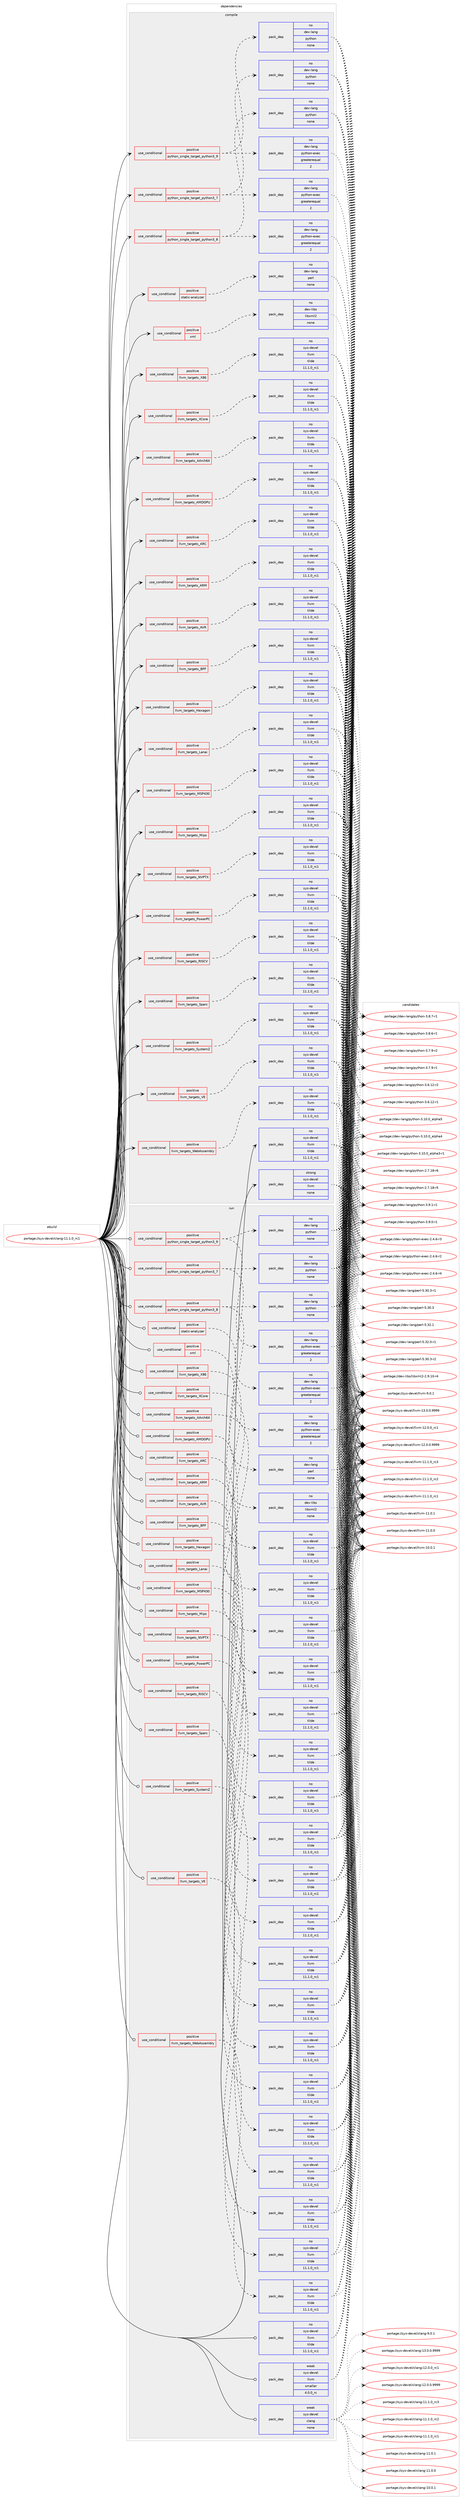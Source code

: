 digraph prolog {

# *************
# Graph options
# *************

newrank=true;
concentrate=true;
compound=true;
graph [rankdir=LR,fontname=Helvetica,fontsize=10,ranksep=1.5];#, ranksep=2.5, nodesep=0.2];
edge  [arrowhead=vee];
node  [fontname=Helvetica,fontsize=10];

# **********
# The ebuild
# **********

subgraph cluster_leftcol {
color=gray;
rank=same;
label=<<i>ebuild</i>>;
id [label="portage://sys-devel/clang-11.1.0_rc1", color=red, width=4, href="../sys-devel/clang-11.1.0_rc1.svg"];
}

# ****************
# The dependencies
# ****************

subgraph cluster_midcol {
color=gray;
label=<<i>dependencies</i>>;
subgraph cluster_compile {
fillcolor="#eeeeee";
style=filled;
label=<<i>compile</i>>;
subgraph cond1640 {
dependency6180 [label=<<TABLE BORDER="0" CELLBORDER="1" CELLSPACING="0" CELLPADDING="4"><TR><TD ROWSPAN="3" CELLPADDING="10">use_conditional</TD></TR><TR><TD>positive</TD></TR><TR><TD>llvm_targets_AArch64</TD></TR></TABLE>>, shape=none, color=red];
subgraph pack4457 {
dependency6181 [label=<<TABLE BORDER="0" CELLBORDER="1" CELLSPACING="0" CELLPADDING="4" WIDTH="220"><TR><TD ROWSPAN="6" CELLPADDING="30">pack_dep</TD></TR><TR><TD WIDTH="110">no</TD></TR><TR><TD>sys-devel</TD></TR><TR><TD>llvm</TD></TR><TR><TD>tilde</TD></TR><TR><TD>11.1.0_rc1</TD></TR></TABLE>>, shape=none, color=blue];
}
dependency6180:e -> dependency6181:w [weight=20,style="dashed",arrowhead="vee"];
}
id:e -> dependency6180:w [weight=20,style="solid",arrowhead="vee"];
subgraph cond1641 {
dependency6182 [label=<<TABLE BORDER="0" CELLBORDER="1" CELLSPACING="0" CELLPADDING="4"><TR><TD ROWSPAN="3" CELLPADDING="10">use_conditional</TD></TR><TR><TD>positive</TD></TR><TR><TD>llvm_targets_AMDGPU</TD></TR></TABLE>>, shape=none, color=red];
subgraph pack4458 {
dependency6183 [label=<<TABLE BORDER="0" CELLBORDER="1" CELLSPACING="0" CELLPADDING="4" WIDTH="220"><TR><TD ROWSPAN="6" CELLPADDING="30">pack_dep</TD></TR><TR><TD WIDTH="110">no</TD></TR><TR><TD>sys-devel</TD></TR><TR><TD>llvm</TD></TR><TR><TD>tilde</TD></TR><TR><TD>11.1.0_rc1</TD></TR></TABLE>>, shape=none, color=blue];
}
dependency6182:e -> dependency6183:w [weight=20,style="dashed",arrowhead="vee"];
}
id:e -> dependency6182:w [weight=20,style="solid",arrowhead="vee"];
subgraph cond1642 {
dependency6184 [label=<<TABLE BORDER="0" CELLBORDER="1" CELLSPACING="0" CELLPADDING="4"><TR><TD ROWSPAN="3" CELLPADDING="10">use_conditional</TD></TR><TR><TD>positive</TD></TR><TR><TD>llvm_targets_ARC</TD></TR></TABLE>>, shape=none, color=red];
subgraph pack4459 {
dependency6185 [label=<<TABLE BORDER="0" CELLBORDER="1" CELLSPACING="0" CELLPADDING="4" WIDTH="220"><TR><TD ROWSPAN="6" CELLPADDING="30">pack_dep</TD></TR><TR><TD WIDTH="110">no</TD></TR><TR><TD>sys-devel</TD></TR><TR><TD>llvm</TD></TR><TR><TD>tilde</TD></TR><TR><TD>11.1.0_rc1</TD></TR></TABLE>>, shape=none, color=blue];
}
dependency6184:e -> dependency6185:w [weight=20,style="dashed",arrowhead="vee"];
}
id:e -> dependency6184:w [weight=20,style="solid",arrowhead="vee"];
subgraph cond1643 {
dependency6186 [label=<<TABLE BORDER="0" CELLBORDER="1" CELLSPACING="0" CELLPADDING="4"><TR><TD ROWSPAN="3" CELLPADDING="10">use_conditional</TD></TR><TR><TD>positive</TD></TR><TR><TD>llvm_targets_ARM</TD></TR></TABLE>>, shape=none, color=red];
subgraph pack4460 {
dependency6187 [label=<<TABLE BORDER="0" CELLBORDER="1" CELLSPACING="0" CELLPADDING="4" WIDTH="220"><TR><TD ROWSPAN="6" CELLPADDING="30">pack_dep</TD></TR><TR><TD WIDTH="110">no</TD></TR><TR><TD>sys-devel</TD></TR><TR><TD>llvm</TD></TR><TR><TD>tilde</TD></TR><TR><TD>11.1.0_rc1</TD></TR></TABLE>>, shape=none, color=blue];
}
dependency6186:e -> dependency6187:w [weight=20,style="dashed",arrowhead="vee"];
}
id:e -> dependency6186:w [weight=20,style="solid",arrowhead="vee"];
subgraph cond1644 {
dependency6188 [label=<<TABLE BORDER="0" CELLBORDER="1" CELLSPACING="0" CELLPADDING="4"><TR><TD ROWSPAN="3" CELLPADDING="10">use_conditional</TD></TR><TR><TD>positive</TD></TR><TR><TD>llvm_targets_AVR</TD></TR></TABLE>>, shape=none, color=red];
subgraph pack4461 {
dependency6189 [label=<<TABLE BORDER="0" CELLBORDER="1" CELLSPACING="0" CELLPADDING="4" WIDTH="220"><TR><TD ROWSPAN="6" CELLPADDING="30">pack_dep</TD></TR><TR><TD WIDTH="110">no</TD></TR><TR><TD>sys-devel</TD></TR><TR><TD>llvm</TD></TR><TR><TD>tilde</TD></TR><TR><TD>11.1.0_rc1</TD></TR></TABLE>>, shape=none, color=blue];
}
dependency6188:e -> dependency6189:w [weight=20,style="dashed",arrowhead="vee"];
}
id:e -> dependency6188:w [weight=20,style="solid",arrowhead="vee"];
subgraph cond1645 {
dependency6190 [label=<<TABLE BORDER="0" CELLBORDER="1" CELLSPACING="0" CELLPADDING="4"><TR><TD ROWSPAN="3" CELLPADDING="10">use_conditional</TD></TR><TR><TD>positive</TD></TR><TR><TD>llvm_targets_BPF</TD></TR></TABLE>>, shape=none, color=red];
subgraph pack4462 {
dependency6191 [label=<<TABLE BORDER="0" CELLBORDER="1" CELLSPACING="0" CELLPADDING="4" WIDTH="220"><TR><TD ROWSPAN="6" CELLPADDING="30">pack_dep</TD></TR><TR><TD WIDTH="110">no</TD></TR><TR><TD>sys-devel</TD></TR><TR><TD>llvm</TD></TR><TR><TD>tilde</TD></TR><TR><TD>11.1.0_rc1</TD></TR></TABLE>>, shape=none, color=blue];
}
dependency6190:e -> dependency6191:w [weight=20,style="dashed",arrowhead="vee"];
}
id:e -> dependency6190:w [weight=20,style="solid",arrowhead="vee"];
subgraph cond1646 {
dependency6192 [label=<<TABLE BORDER="0" CELLBORDER="1" CELLSPACING="0" CELLPADDING="4"><TR><TD ROWSPAN="3" CELLPADDING="10">use_conditional</TD></TR><TR><TD>positive</TD></TR><TR><TD>llvm_targets_Hexagon</TD></TR></TABLE>>, shape=none, color=red];
subgraph pack4463 {
dependency6193 [label=<<TABLE BORDER="0" CELLBORDER="1" CELLSPACING="0" CELLPADDING="4" WIDTH="220"><TR><TD ROWSPAN="6" CELLPADDING="30">pack_dep</TD></TR><TR><TD WIDTH="110">no</TD></TR><TR><TD>sys-devel</TD></TR><TR><TD>llvm</TD></TR><TR><TD>tilde</TD></TR><TR><TD>11.1.0_rc1</TD></TR></TABLE>>, shape=none, color=blue];
}
dependency6192:e -> dependency6193:w [weight=20,style="dashed",arrowhead="vee"];
}
id:e -> dependency6192:w [weight=20,style="solid",arrowhead="vee"];
subgraph cond1647 {
dependency6194 [label=<<TABLE BORDER="0" CELLBORDER="1" CELLSPACING="0" CELLPADDING="4"><TR><TD ROWSPAN="3" CELLPADDING="10">use_conditional</TD></TR><TR><TD>positive</TD></TR><TR><TD>llvm_targets_Lanai</TD></TR></TABLE>>, shape=none, color=red];
subgraph pack4464 {
dependency6195 [label=<<TABLE BORDER="0" CELLBORDER="1" CELLSPACING="0" CELLPADDING="4" WIDTH="220"><TR><TD ROWSPAN="6" CELLPADDING="30">pack_dep</TD></TR><TR><TD WIDTH="110">no</TD></TR><TR><TD>sys-devel</TD></TR><TR><TD>llvm</TD></TR><TR><TD>tilde</TD></TR><TR><TD>11.1.0_rc1</TD></TR></TABLE>>, shape=none, color=blue];
}
dependency6194:e -> dependency6195:w [weight=20,style="dashed",arrowhead="vee"];
}
id:e -> dependency6194:w [weight=20,style="solid",arrowhead="vee"];
subgraph cond1648 {
dependency6196 [label=<<TABLE BORDER="0" CELLBORDER="1" CELLSPACING="0" CELLPADDING="4"><TR><TD ROWSPAN="3" CELLPADDING="10">use_conditional</TD></TR><TR><TD>positive</TD></TR><TR><TD>llvm_targets_MSP430</TD></TR></TABLE>>, shape=none, color=red];
subgraph pack4465 {
dependency6197 [label=<<TABLE BORDER="0" CELLBORDER="1" CELLSPACING="0" CELLPADDING="4" WIDTH="220"><TR><TD ROWSPAN="6" CELLPADDING="30">pack_dep</TD></TR><TR><TD WIDTH="110">no</TD></TR><TR><TD>sys-devel</TD></TR><TR><TD>llvm</TD></TR><TR><TD>tilde</TD></TR><TR><TD>11.1.0_rc1</TD></TR></TABLE>>, shape=none, color=blue];
}
dependency6196:e -> dependency6197:w [weight=20,style="dashed",arrowhead="vee"];
}
id:e -> dependency6196:w [weight=20,style="solid",arrowhead="vee"];
subgraph cond1649 {
dependency6198 [label=<<TABLE BORDER="0" CELLBORDER="1" CELLSPACING="0" CELLPADDING="4"><TR><TD ROWSPAN="3" CELLPADDING="10">use_conditional</TD></TR><TR><TD>positive</TD></TR><TR><TD>llvm_targets_Mips</TD></TR></TABLE>>, shape=none, color=red];
subgraph pack4466 {
dependency6199 [label=<<TABLE BORDER="0" CELLBORDER="1" CELLSPACING="0" CELLPADDING="4" WIDTH="220"><TR><TD ROWSPAN="6" CELLPADDING="30">pack_dep</TD></TR><TR><TD WIDTH="110">no</TD></TR><TR><TD>sys-devel</TD></TR><TR><TD>llvm</TD></TR><TR><TD>tilde</TD></TR><TR><TD>11.1.0_rc1</TD></TR></TABLE>>, shape=none, color=blue];
}
dependency6198:e -> dependency6199:w [weight=20,style="dashed",arrowhead="vee"];
}
id:e -> dependency6198:w [weight=20,style="solid",arrowhead="vee"];
subgraph cond1650 {
dependency6200 [label=<<TABLE BORDER="0" CELLBORDER="1" CELLSPACING="0" CELLPADDING="4"><TR><TD ROWSPAN="3" CELLPADDING="10">use_conditional</TD></TR><TR><TD>positive</TD></TR><TR><TD>llvm_targets_NVPTX</TD></TR></TABLE>>, shape=none, color=red];
subgraph pack4467 {
dependency6201 [label=<<TABLE BORDER="0" CELLBORDER="1" CELLSPACING="0" CELLPADDING="4" WIDTH="220"><TR><TD ROWSPAN="6" CELLPADDING="30">pack_dep</TD></TR><TR><TD WIDTH="110">no</TD></TR><TR><TD>sys-devel</TD></TR><TR><TD>llvm</TD></TR><TR><TD>tilde</TD></TR><TR><TD>11.1.0_rc1</TD></TR></TABLE>>, shape=none, color=blue];
}
dependency6200:e -> dependency6201:w [weight=20,style="dashed",arrowhead="vee"];
}
id:e -> dependency6200:w [weight=20,style="solid",arrowhead="vee"];
subgraph cond1651 {
dependency6202 [label=<<TABLE BORDER="0" CELLBORDER="1" CELLSPACING="0" CELLPADDING="4"><TR><TD ROWSPAN="3" CELLPADDING="10">use_conditional</TD></TR><TR><TD>positive</TD></TR><TR><TD>llvm_targets_PowerPC</TD></TR></TABLE>>, shape=none, color=red];
subgraph pack4468 {
dependency6203 [label=<<TABLE BORDER="0" CELLBORDER="1" CELLSPACING="0" CELLPADDING="4" WIDTH="220"><TR><TD ROWSPAN="6" CELLPADDING="30">pack_dep</TD></TR><TR><TD WIDTH="110">no</TD></TR><TR><TD>sys-devel</TD></TR><TR><TD>llvm</TD></TR><TR><TD>tilde</TD></TR><TR><TD>11.1.0_rc1</TD></TR></TABLE>>, shape=none, color=blue];
}
dependency6202:e -> dependency6203:w [weight=20,style="dashed",arrowhead="vee"];
}
id:e -> dependency6202:w [weight=20,style="solid",arrowhead="vee"];
subgraph cond1652 {
dependency6204 [label=<<TABLE BORDER="0" CELLBORDER="1" CELLSPACING="0" CELLPADDING="4"><TR><TD ROWSPAN="3" CELLPADDING="10">use_conditional</TD></TR><TR><TD>positive</TD></TR><TR><TD>llvm_targets_RISCV</TD></TR></TABLE>>, shape=none, color=red];
subgraph pack4469 {
dependency6205 [label=<<TABLE BORDER="0" CELLBORDER="1" CELLSPACING="0" CELLPADDING="4" WIDTH="220"><TR><TD ROWSPAN="6" CELLPADDING="30">pack_dep</TD></TR><TR><TD WIDTH="110">no</TD></TR><TR><TD>sys-devel</TD></TR><TR><TD>llvm</TD></TR><TR><TD>tilde</TD></TR><TR><TD>11.1.0_rc1</TD></TR></TABLE>>, shape=none, color=blue];
}
dependency6204:e -> dependency6205:w [weight=20,style="dashed",arrowhead="vee"];
}
id:e -> dependency6204:w [weight=20,style="solid",arrowhead="vee"];
subgraph cond1653 {
dependency6206 [label=<<TABLE BORDER="0" CELLBORDER="1" CELLSPACING="0" CELLPADDING="4"><TR><TD ROWSPAN="3" CELLPADDING="10">use_conditional</TD></TR><TR><TD>positive</TD></TR><TR><TD>llvm_targets_Sparc</TD></TR></TABLE>>, shape=none, color=red];
subgraph pack4470 {
dependency6207 [label=<<TABLE BORDER="0" CELLBORDER="1" CELLSPACING="0" CELLPADDING="4" WIDTH="220"><TR><TD ROWSPAN="6" CELLPADDING="30">pack_dep</TD></TR><TR><TD WIDTH="110">no</TD></TR><TR><TD>sys-devel</TD></TR><TR><TD>llvm</TD></TR><TR><TD>tilde</TD></TR><TR><TD>11.1.0_rc1</TD></TR></TABLE>>, shape=none, color=blue];
}
dependency6206:e -> dependency6207:w [weight=20,style="dashed",arrowhead="vee"];
}
id:e -> dependency6206:w [weight=20,style="solid",arrowhead="vee"];
subgraph cond1654 {
dependency6208 [label=<<TABLE BORDER="0" CELLBORDER="1" CELLSPACING="0" CELLPADDING="4"><TR><TD ROWSPAN="3" CELLPADDING="10">use_conditional</TD></TR><TR><TD>positive</TD></TR><TR><TD>llvm_targets_SystemZ</TD></TR></TABLE>>, shape=none, color=red];
subgraph pack4471 {
dependency6209 [label=<<TABLE BORDER="0" CELLBORDER="1" CELLSPACING="0" CELLPADDING="4" WIDTH="220"><TR><TD ROWSPAN="6" CELLPADDING="30">pack_dep</TD></TR><TR><TD WIDTH="110">no</TD></TR><TR><TD>sys-devel</TD></TR><TR><TD>llvm</TD></TR><TR><TD>tilde</TD></TR><TR><TD>11.1.0_rc1</TD></TR></TABLE>>, shape=none, color=blue];
}
dependency6208:e -> dependency6209:w [weight=20,style="dashed",arrowhead="vee"];
}
id:e -> dependency6208:w [weight=20,style="solid",arrowhead="vee"];
subgraph cond1655 {
dependency6210 [label=<<TABLE BORDER="0" CELLBORDER="1" CELLSPACING="0" CELLPADDING="4"><TR><TD ROWSPAN="3" CELLPADDING="10">use_conditional</TD></TR><TR><TD>positive</TD></TR><TR><TD>llvm_targets_VE</TD></TR></TABLE>>, shape=none, color=red];
subgraph pack4472 {
dependency6211 [label=<<TABLE BORDER="0" CELLBORDER="1" CELLSPACING="0" CELLPADDING="4" WIDTH="220"><TR><TD ROWSPAN="6" CELLPADDING="30">pack_dep</TD></TR><TR><TD WIDTH="110">no</TD></TR><TR><TD>sys-devel</TD></TR><TR><TD>llvm</TD></TR><TR><TD>tilde</TD></TR><TR><TD>11.1.0_rc1</TD></TR></TABLE>>, shape=none, color=blue];
}
dependency6210:e -> dependency6211:w [weight=20,style="dashed",arrowhead="vee"];
}
id:e -> dependency6210:w [weight=20,style="solid",arrowhead="vee"];
subgraph cond1656 {
dependency6212 [label=<<TABLE BORDER="0" CELLBORDER="1" CELLSPACING="0" CELLPADDING="4"><TR><TD ROWSPAN="3" CELLPADDING="10">use_conditional</TD></TR><TR><TD>positive</TD></TR><TR><TD>llvm_targets_WebAssembly</TD></TR></TABLE>>, shape=none, color=red];
subgraph pack4473 {
dependency6213 [label=<<TABLE BORDER="0" CELLBORDER="1" CELLSPACING="0" CELLPADDING="4" WIDTH="220"><TR><TD ROWSPAN="6" CELLPADDING="30">pack_dep</TD></TR><TR><TD WIDTH="110">no</TD></TR><TR><TD>sys-devel</TD></TR><TR><TD>llvm</TD></TR><TR><TD>tilde</TD></TR><TR><TD>11.1.0_rc1</TD></TR></TABLE>>, shape=none, color=blue];
}
dependency6212:e -> dependency6213:w [weight=20,style="dashed",arrowhead="vee"];
}
id:e -> dependency6212:w [weight=20,style="solid",arrowhead="vee"];
subgraph cond1657 {
dependency6214 [label=<<TABLE BORDER="0" CELLBORDER="1" CELLSPACING="0" CELLPADDING="4"><TR><TD ROWSPAN="3" CELLPADDING="10">use_conditional</TD></TR><TR><TD>positive</TD></TR><TR><TD>llvm_targets_X86</TD></TR></TABLE>>, shape=none, color=red];
subgraph pack4474 {
dependency6215 [label=<<TABLE BORDER="0" CELLBORDER="1" CELLSPACING="0" CELLPADDING="4" WIDTH="220"><TR><TD ROWSPAN="6" CELLPADDING="30">pack_dep</TD></TR><TR><TD WIDTH="110">no</TD></TR><TR><TD>sys-devel</TD></TR><TR><TD>llvm</TD></TR><TR><TD>tilde</TD></TR><TR><TD>11.1.0_rc1</TD></TR></TABLE>>, shape=none, color=blue];
}
dependency6214:e -> dependency6215:w [weight=20,style="dashed",arrowhead="vee"];
}
id:e -> dependency6214:w [weight=20,style="solid",arrowhead="vee"];
subgraph cond1658 {
dependency6216 [label=<<TABLE BORDER="0" CELLBORDER="1" CELLSPACING="0" CELLPADDING="4"><TR><TD ROWSPAN="3" CELLPADDING="10">use_conditional</TD></TR><TR><TD>positive</TD></TR><TR><TD>llvm_targets_XCore</TD></TR></TABLE>>, shape=none, color=red];
subgraph pack4475 {
dependency6217 [label=<<TABLE BORDER="0" CELLBORDER="1" CELLSPACING="0" CELLPADDING="4" WIDTH="220"><TR><TD ROWSPAN="6" CELLPADDING="30">pack_dep</TD></TR><TR><TD WIDTH="110">no</TD></TR><TR><TD>sys-devel</TD></TR><TR><TD>llvm</TD></TR><TR><TD>tilde</TD></TR><TR><TD>11.1.0_rc1</TD></TR></TABLE>>, shape=none, color=blue];
}
dependency6216:e -> dependency6217:w [weight=20,style="dashed",arrowhead="vee"];
}
id:e -> dependency6216:w [weight=20,style="solid",arrowhead="vee"];
subgraph cond1659 {
dependency6218 [label=<<TABLE BORDER="0" CELLBORDER="1" CELLSPACING="0" CELLPADDING="4"><TR><TD ROWSPAN="3" CELLPADDING="10">use_conditional</TD></TR><TR><TD>positive</TD></TR><TR><TD>python_single_target_python3_7</TD></TR></TABLE>>, shape=none, color=red];
subgraph pack4476 {
dependency6219 [label=<<TABLE BORDER="0" CELLBORDER="1" CELLSPACING="0" CELLPADDING="4" WIDTH="220"><TR><TD ROWSPAN="6" CELLPADDING="30">pack_dep</TD></TR><TR><TD WIDTH="110">no</TD></TR><TR><TD>dev-lang</TD></TR><TR><TD>python</TD></TR><TR><TD>none</TD></TR><TR><TD></TD></TR></TABLE>>, shape=none, color=blue];
}
dependency6218:e -> dependency6219:w [weight=20,style="dashed",arrowhead="vee"];
subgraph pack4477 {
dependency6220 [label=<<TABLE BORDER="0" CELLBORDER="1" CELLSPACING="0" CELLPADDING="4" WIDTH="220"><TR><TD ROWSPAN="6" CELLPADDING="30">pack_dep</TD></TR><TR><TD WIDTH="110">no</TD></TR><TR><TD>dev-lang</TD></TR><TR><TD>python-exec</TD></TR><TR><TD>greaterequal</TD></TR><TR><TD>2</TD></TR></TABLE>>, shape=none, color=blue];
}
dependency6218:e -> dependency6220:w [weight=20,style="dashed",arrowhead="vee"];
}
id:e -> dependency6218:w [weight=20,style="solid",arrowhead="vee"];
subgraph cond1660 {
dependency6221 [label=<<TABLE BORDER="0" CELLBORDER="1" CELLSPACING="0" CELLPADDING="4"><TR><TD ROWSPAN="3" CELLPADDING="10">use_conditional</TD></TR><TR><TD>positive</TD></TR><TR><TD>python_single_target_python3_8</TD></TR></TABLE>>, shape=none, color=red];
subgraph pack4478 {
dependency6222 [label=<<TABLE BORDER="0" CELLBORDER="1" CELLSPACING="0" CELLPADDING="4" WIDTH="220"><TR><TD ROWSPAN="6" CELLPADDING="30">pack_dep</TD></TR><TR><TD WIDTH="110">no</TD></TR><TR><TD>dev-lang</TD></TR><TR><TD>python</TD></TR><TR><TD>none</TD></TR><TR><TD></TD></TR></TABLE>>, shape=none, color=blue];
}
dependency6221:e -> dependency6222:w [weight=20,style="dashed",arrowhead="vee"];
subgraph pack4479 {
dependency6223 [label=<<TABLE BORDER="0" CELLBORDER="1" CELLSPACING="0" CELLPADDING="4" WIDTH="220"><TR><TD ROWSPAN="6" CELLPADDING="30">pack_dep</TD></TR><TR><TD WIDTH="110">no</TD></TR><TR><TD>dev-lang</TD></TR><TR><TD>python-exec</TD></TR><TR><TD>greaterequal</TD></TR><TR><TD>2</TD></TR></TABLE>>, shape=none, color=blue];
}
dependency6221:e -> dependency6223:w [weight=20,style="dashed",arrowhead="vee"];
}
id:e -> dependency6221:w [weight=20,style="solid",arrowhead="vee"];
subgraph cond1661 {
dependency6224 [label=<<TABLE BORDER="0" CELLBORDER="1" CELLSPACING="0" CELLPADDING="4"><TR><TD ROWSPAN="3" CELLPADDING="10">use_conditional</TD></TR><TR><TD>positive</TD></TR><TR><TD>python_single_target_python3_9</TD></TR></TABLE>>, shape=none, color=red];
subgraph pack4480 {
dependency6225 [label=<<TABLE BORDER="0" CELLBORDER="1" CELLSPACING="0" CELLPADDING="4" WIDTH="220"><TR><TD ROWSPAN="6" CELLPADDING="30">pack_dep</TD></TR><TR><TD WIDTH="110">no</TD></TR><TR><TD>dev-lang</TD></TR><TR><TD>python</TD></TR><TR><TD>none</TD></TR><TR><TD></TD></TR></TABLE>>, shape=none, color=blue];
}
dependency6224:e -> dependency6225:w [weight=20,style="dashed",arrowhead="vee"];
subgraph pack4481 {
dependency6226 [label=<<TABLE BORDER="0" CELLBORDER="1" CELLSPACING="0" CELLPADDING="4" WIDTH="220"><TR><TD ROWSPAN="6" CELLPADDING="30">pack_dep</TD></TR><TR><TD WIDTH="110">no</TD></TR><TR><TD>dev-lang</TD></TR><TR><TD>python-exec</TD></TR><TR><TD>greaterequal</TD></TR><TR><TD>2</TD></TR></TABLE>>, shape=none, color=blue];
}
dependency6224:e -> dependency6226:w [weight=20,style="dashed",arrowhead="vee"];
}
id:e -> dependency6224:w [weight=20,style="solid",arrowhead="vee"];
subgraph cond1662 {
dependency6227 [label=<<TABLE BORDER="0" CELLBORDER="1" CELLSPACING="0" CELLPADDING="4"><TR><TD ROWSPAN="3" CELLPADDING="10">use_conditional</TD></TR><TR><TD>positive</TD></TR><TR><TD>static-analyzer</TD></TR></TABLE>>, shape=none, color=red];
subgraph pack4482 {
dependency6228 [label=<<TABLE BORDER="0" CELLBORDER="1" CELLSPACING="0" CELLPADDING="4" WIDTH="220"><TR><TD ROWSPAN="6" CELLPADDING="30">pack_dep</TD></TR><TR><TD WIDTH="110">no</TD></TR><TR><TD>dev-lang</TD></TR><TR><TD>perl</TD></TR><TR><TD>none</TD></TR><TR><TD></TD></TR></TABLE>>, shape=none, color=blue];
}
dependency6227:e -> dependency6228:w [weight=20,style="dashed",arrowhead="vee"];
}
id:e -> dependency6227:w [weight=20,style="solid",arrowhead="vee"];
subgraph cond1663 {
dependency6229 [label=<<TABLE BORDER="0" CELLBORDER="1" CELLSPACING="0" CELLPADDING="4"><TR><TD ROWSPAN="3" CELLPADDING="10">use_conditional</TD></TR><TR><TD>positive</TD></TR><TR><TD>xml</TD></TR></TABLE>>, shape=none, color=red];
subgraph pack4483 {
dependency6230 [label=<<TABLE BORDER="0" CELLBORDER="1" CELLSPACING="0" CELLPADDING="4" WIDTH="220"><TR><TD ROWSPAN="6" CELLPADDING="30">pack_dep</TD></TR><TR><TD WIDTH="110">no</TD></TR><TR><TD>dev-libs</TD></TR><TR><TD>libxml2</TD></TR><TR><TD>none</TD></TR><TR><TD></TD></TR></TABLE>>, shape=none, color=blue];
}
dependency6229:e -> dependency6230:w [weight=20,style="dashed",arrowhead="vee"];
}
id:e -> dependency6229:w [weight=20,style="solid",arrowhead="vee"];
subgraph pack4484 {
dependency6231 [label=<<TABLE BORDER="0" CELLBORDER="1" CELLSPACING="0" CELLPADDING="4" WIDTH="220"><TR><TD ROWSPAN="6" CELLPADDING="30">pack_dep</TD></TR><TR><TD WIDTH="110">no</TD></TR><TR><TD>sys-devel</TD></TR><TR><TD>llvm</TD></TR><TR><TD>tilde</TD></TR><TR><TD>11.1.0_rc1</TD></TR></TABLE>>, shape=none, color=blue];
}
id:e -> dependency6231:w [weight=20,style="solid",arrowhead="vee"];
subgraph pack4485 {
dependency6232 [label=<<TABLE BORDER="0" CELLBORDER="1" CELLSPACING="0" CELLPADDING="4" WIDTH="220"><TR><TD ROWSPAN="6" CELLPADDING="30">pack_dep</TD></TR><TR><TD WIDTH="110">strong</TD></TR><TR><TD>sys-devel</TD></TR><TR><TD>llvm</TD></TR><TR><TD>none</TD></TR><TR><TD></TD></TR></TABLE>>, shape=none, color=blue];
}
id:e -> dependency6232:w [weight=20,style="solid",arrowhead="vee"];
}
subgraph cluster_compileandrun {
fillcolor="#eeeeee";
style=filled;
label=<<i>compile and run</i>>;
}
subgraph cluster_run {
fillcolor="#eeeeee";
style=filled;
label=<<i>run</i>>;
subgraph cond1664 {
dependency6233 [label=<<TABLE BORDER="0" CELLBORDER="1" CELLSPACING="0" CELLPADDING="4"><TR><TD ROWSPAN="3" CELLPADDING="10">use_conditional</TD></TR><TR><TD>positive</TD></TR><TR><TD>llvm_targets_AArch64</TD></TR></TABLE>>, shape=none, color=red];
subgraph pack4486 {
dependency6234 [label=<<TABLE BORDER="0" CELLBORDER="1" CELLSPACING="0" CELLPADDING="4" WIDTH="220"><TR><TD ROWSPAN="6" CELLPADDING="30">pack_dep</TD></TR><TR><TD WIDTH="110">no</TD></TR><TR><TD>sys-devel</TD></TR><TR><TD>llvm</TD></TR><TR><TD>tilde</TD></TR><TR><TD>11.1.0_rc1</TD></TR></TABLE>>, shape=none, color=blue];
}
dependency6233:e -> dependency6234:w [weight=20,style="dashed",arrowhead="vee"];
}
id:e -> dependency6233:w [weight=20,style="solid",arrowhead="odot"];
subgraph cond1665 {
dependency6235 [label=<<TABLE BORDER="0" CELLBORDER="1" CELLSPACING="0" CELLPADDING="4"><TR><TD ROWSPAN="3" CELLPADDING="10">use_conditional</TD></TR><TR><TD>positive</TD></TR><TR><TD>llvm_targets_AMDGPU</TD></TR></TABLE>>, shape=none, color=red];
subgraph pack4487 {
dependency6236 [label=<<TABLE BORDER="0" CELLBORDER="1" CELLSPACING="0" CELLPADDING="4" WIDTH="220"><TR><TD ROWSPAN="6" CELLPADDING="30">pack_dep</TD></TR><TR><TD WIDTH="110">no</TD></TR><TR><TD>sys-devel</TD></TR><TR><TD>llvm</TD></TR><TR><TD>tilde</TD></TR><TR><TD>11.1.0_rc1</TD></TR></TABLE>>, shape=none, color=blue];
}
dependency6235:e -> dependency6236:w [weight=20,style="dashed",arrowhead="vee"];
}
id:e -> dependency6235:w [weight=20,style="solid",arrowhead="odot"];
subgraph cond1666 {
dependency6237 [label=<<TABLE BORDER="0" CELLBORDER="1" CELLSPACING="0" CELLPADDING="4"><TR><TD ROWSPAN="3" CELLPADDING="10">use_conditional</TD></TR><TR><TD>positive</TD></TR><TR><TD>llvm_targets_ARC</TD></TR></TABLE>>, shape=none, color=red];
subgraph pack4488 {
dependency6238 [label=<<TABLE BORDER="0" CELLBORDER="1" CELLSPACING="0" CELLPADDING="4" WIDTH="220"><TR><TD ROWSPAN="6" CELLPADDING="30">pack_dep</TD></TR><TR><TD WIDTH="110">no</TD></TR><TR><TD>sys-devel</TD></TR><TR><TD>llvm</TD></TR><TR><TD>tilde</TD></TR><TR><TD>11.1.0_rc1</TD></TR></TABLE>>, shape=none, color=blue];
}
dependency6237:e -> dependency6238:w [weight=20,style="dashed",arrowhead="vee"];
}
id:e -> dependency6237:w [weight=20,style="solid",arrowhead="odot"];
subgraph cond1667 {
dependency6239 [label=<<TABLE BORDER="0" CELLBORDER="1" CELLSPACING="0" CELLPADDING="4"><TR><TD ROWSPAN="3" CELLPADDING="10">use_conditional</TD></TR><TR><TD>positive</TD></TR><TR><TD>llvm_targets_ARM</TD></TR></TABLE>>, shape=none, color=red];
subgraph pack4489 {
dependency6240 [label=<<TABLE BORDER="0" CELLBORDER="1" CELLSPACING="0" CELLPADDING="4" WIDTH="220"><TR><TD ROWSPAN="6" CELLPADDING="30">pack_dep</TD></TR><TR><TD WIDTH="110">no</TD></TR><TR><TD>sys-devel</TD></TR><TR><TD>llvm</TD></TR><TR><TD>tilde</TD></TR><TR><TD>11.1.0_rc1</TD></TR></TABLE>>, shape=none, color=blue];
}
dependency6239:e -> dependency6240:w [weight=20,style="dashed",arrowhead="vee"];
}
id:e -> dependency6239:w [weight=20,style="solid",arrowhead="odot"];
subgraph cond1668 {
dependency6241 [label=<<TABLE BORDER="0" CELLBORDER="1" CELLSPACING="0" CELLPADDING="4"><TR><TD ROWSPAN="3" CELLPADDING="10">use_conditional</TD></TR><TR><TD>positive</TD></TR><TR><TD>llvm_targets_AVR</TD></TR></TABLE>>, shape=none, color=red];
subgraph pack4490 {
dependency6242 [label=<<TABLE BORDER="0" CELLBORDER="1" CELLSPACING="0" CELLPADDING="4" WIDTH="220"><TR><TD ROWSPAN="6" CELLPADDING="30">pack_dep</TD></TR><TR><TD WIDTH="110">no</TD></TR><TR><TD>sys-devel</TD></TR><TR><TD>llvm</TD></TR><TR><TD>tilde</TD></TR><TR><TD>11.1.0_rc1</TD></TR></TABLE>>, shape=none, color=blue];
}
dependency6241:e -> dependency6242:w [weight=20,style="dashed",arrowhead="vee"];
}
id:e -> dependency6241:w [weight=20,style="solid",arrowhead="odot"];
subgraph cond1669 {
dependency6243 [label=<<TABLE BORDER="0" CELLBORDER="1" CELLSPACING="0" CELLPADDING="4"><TR><TD ROWSPAN="3" CELLPADDING="10">use_conditional</TD></TR><TR><TD>positive</TD></TR><TR><TD>llvm_targets_BPF</TD></TR></TABLE>>, shape=none, color=red];
subgraph pack4491 {
dependency6244 [label=<<TABLE BORDER="0" CELLBORDER="1" CELLSPACING="0" CELLPADDING="4" WIDTH="220"><TR><TD ROWSPAN="6" CELLPADDING="30">pack_dep</TD></TR><TR><TD WIDTH="110">no</TD></TR><TR><TD>sys-devel</TD></TR><TR><TD>llvm</TD></TR><TR><TD>tilde</TD></TR><TR><TD>11.1.0_rc1</TD></TR></TABLE>>, shape=none, color=blue];
}
dependency6243:e -> dependency6244:w [weight=20,style="dashed",arrowhead="vee"];
}
id:e -> dependency6243:w [weight=20,style="solid",arrowhead="odot"];
subgraph cond1670 {
dependency6245 [label=<<TABLE BORDER="0" CELLBORDER="1" CELLSPACING="0" CELLPADDING="4"><TR><TD ROWSPAN="3" CELLPADDING="10">use_conditional</TD></TR><TR><TD>positive</TD></TR><TR><TD>llvm_targets_Hexagon</TD></TR></TABLE>>, shape=none, color=red];
subgraph pack4492 {
dependency6246 [label=<<TABLE BORDER="0" CELLBORDER="1" CELLSPACING="0" CELLPADDING="4" WIDTH="220"><TR><TD ROWSPAN="6" CELLPADDING="30">pack_dep</TD></TR><TR><TD WIDTH="110">no</TD></TR><TR><TD>sys-devel</TD></TR><TR><TD>llvm</TD></TR><TR><TD>tilde</TD></TR><TR><TD>11.1.0_rc1</TD></TR></TABLE>>, shape=none, color=blue];
}
dependency6245:e -> dependency6246:w [weight=20,style="dashed",arrowhead="vee"];
}
id:e -> dependency6245:w [weight=20,style="solid",arrowhead="odot"];
subgraph cond1671 {
dependency6247 [label=<<TABLE BORDER="0" CELLBORDER="1" CELLSPACING="0" CELLPADDING="4"><TR><TD ROWSPAN="3" CELLPADDING="10">use_conditional</TD></TR><TR><TD>positive</TD></TR><TR><TD>llvm_targets_Lanai</TD></TR></TABLE>>, shape=none, color=red];
subgraph pack4493 {
dependency6248 [label=<<TABLE BORDER="0" CELLBORDER="1" CELLSPACING="0" CELLPADDING="4" WIDTH="220"><TR><TD ROWSPAN="6" CELLPADDING="30">pack_dep</TD></TR><TR><TD WIDTH="110">no</TD></TR><TR><TD>sys-devel</TD></TR><TR><TD>llvm</TD></TR><TR><TD>tilde</TD></TR><TR><TD>11.1.0_rc1</TD></TR></TABLE>>, shape=none, color=blue];
}
dependency6247:e -> dependency6248:w [weight=20,style="dashed",arrowhead="vee"];
}
id:e -> dependency6247:w [weight=20,style="solid",arrowhead="odot"];
subgraph cond1672 {
dependency6249 [label=<<TABLE BORDER="0" CELLBORDER="1" CELLSPACING="0" CELLPADDING="4"><TR><TD ROWSPAN="3" CELLPADDING="10">use_conditional</TD></TR><TR><TD>positive</TD></TR><TR><TD>llvm_targets_MSP430</TD></TR></TABLE>>, shape=none, color=red];
subgraph pack4494 {
dependency6250 [label=<<TABLE BORDER="0" CELLBORDER="1" CELLSPACING="0" CELLPADDING="4" WIDTH="220"><TR><TD ROWSPAN="6" CELLPADDING="30">pack_dep</TD></TR><TR><TD WIDTH="110">no</TD></TR><TR><TD>sys-devel</TD></TR><TR><TD>llvm</TD></TR><TR><TD>tilde</TD></TR><TR><TD>11.1.0_rc1</TD></TR></TABLE>>, shape=none, color=blue];
}
dependency6249:e -> dependency6250:w [weight=20,style="dashed",arrowhead="vee"];
}
id:e -> dependency6249:w [weight=20,style="solid",arrowhead="odot"];
subgraph cond1673 {
dependency6251 [label=<<TABLE BORDER="0" CELLBORDER="1" CELLSPACING="0" CELLPADDING="4"><TR><TD ROWSPAN="3" CELLPADDING="10">use_conditional</TD></TR><TR><TD>positive</TD></TR><TR><TD>llvm_targets_Mips</TD></TR></TABLE>>, shape=none, color=red];
subgraph pack4495 {
dependency6252 [label=<<TABLE BORDER="0" CELLBORDER="1" CELLSPACING="0" CELLPADDING="4" WIDTH="220"><TR><TD ROWSPAN="6" CELLPADDING="30">pack_dep</TD></TR><TR><TD WIDTH="110">no</TD></TR><TR><TD>sys-devel</TD></TR><TR><TD>llvm</TD></TR><TR><TD>tilde</TD></TR><TR><TD>11.1.0_rc1</TD></TR></TABLE>>, shape=none, color=blue];
}
dependency6251:e -> dependency6252:w [weight=20,style="dashed",arrowhead="vee"];
}
id:e -> dependency6251:w [weight=20,style="solid",arrowhead="odot"];
subgraph cond1674 {
dependency6253 [label=<<TABLE BORDER="0" CELLBORDER="1" CELLSPACING="0" CELLPADDING="4"><TR><TD ROWSPAN="3" CELLPADDING="10">use_conditional</TD></TR><TR><TD>positive</TD></TR><TR><TD>llvm_targets_NVPTX</TD></TR></TABLE>>, shape=none, color=red];
subgraph pack4496 {
dependency6254 [label=<<TABLE BORDER="0" CELLBORDER="1" CELLSPACING="0" CELLPADDING="4" WIDTH="220"><TR><TD ROWSPAN="6" CELLPADDING="30">pack_dep</TD></TR><TR><TD WIDTH="110">no</TD></TR><TR><TD>sys-devel</TD></TR><TR><TD>llvm</TD></TR><TR><TD>tilde</TD></TR><TR><TD>11.1.0_rc1</TD></TR></TABLE>>, shape=none, color=blue];
}
dependency6253:e -> dependency6254:w [weight=20,style="dashed",arrowhead="vee"];
}
id:e -> dependency6253:w [weight=20,style="solid",arrowhead="odot"];
subgraph cond1675 {
dependency6255 [label=<<TABLE BORDER="0" CELLBORDER="1" CELLSPACING="0" CELLPADDING="4"><TR><TD ROWSPAN="3" CELLPADDING="10">use_conditional</TD></TR><TR><TD>positive</TD></TR><TR><TD>llvm_targets_PowerPC</TD></TR></TABLE>>, shape=none, color=red];
subgraph pack4497 {
dependency6256 [label=<<TABLE BORDER="0" CELLBORDER="1" CELLSPACING="0" CELLPADDING="4" WIDTH="220"><TR><TD ROWSPAN="6" CELLPADDING="30">pack_dep</TD></TR><TR><TD WIDTH="110">no</TD></TR><TR><TD>sys-devel</TD></TR><TR><TD>llvm</TD></TR><TR><TD>tilde</TD></TR><TR><TD>11.1.0_rc1</TD></TR></TABLE>>, shape=none, color=blue];
}
dependency6255:e -> dependency6256:w [weight=20,style="dashed",arrowhead="vee"];
}
id:e -> dependency6255:w [weight=20,style="solid",arrowhead="odot"];
subgraph cond1676 {
dependency6257 [label=<<TABLE BORDER="0" CELLBORDER="1" CELLSPACING="0" CELLPADDING="4"><TR><TD ROWSPAN="3" CELLPADDING="10">use_conditional</TD></TR><TR><TD>positive</TD></TR><TR><TD>llvm_targets_RISCV</TD></TR></TABLE>>, shape=none, color=red];
subgraph pack4498 {
dependency6258 [label=<<TABLE BORDER="0" CELLBORDER="1" CELLSPACING="0" CELLPADDING="4" WIDTH="220"><TR><TD ROWSPAN="6" CELLPADDING="30">pack_dep</TD></TR><TR><TD WIDTH="110">no</TD></TR><TR><TD>sys-devel</TD></TR><TR><TD>llvm</TD></TR><TR><TD>tilde</TD></TR><TR><TD>11.1.0_rc1</TD></TR></TABLE>>, shape=none, color=blue];
}
dependency6257:e -> dependency6258:w [weight=20,style="dashed",arrowhead="vee"];
}
id:e -> dependency6257:w [weight=20,style="solid",arrowhead="odot"];
subgraph cond1677 {
dependency6259 [label=<<TABLE BORDER="0" CELLBORDER="1" CELLSPACING="0" CELLPADDING="4"><TR><TD ROWSPAN="3" CELLPADDING="10">use_conditional</TD></TR><TR><TD>positive</TD></TR><TR><TD>llvm_targets_Sparc</TD></TR></TABLE>>, shape=none, color=red];
subgraph pack4499 {
dependency6260 [label=<<TABLE BORDER="0" CELLBORDER="1" CELLSPACING="0" CELLPADDING="4" WIDTH="220"><TR><TD ROWSPAN="6" CELLPADDING="30">pack_dep</TD></TR><TR><TD WIDTH="110">no</TD></TR><TR><TD>sys-devel</TD></TR><TR><TD>llvm</TD></TR><TR><TD>tilde</TD></TR><TR><TD>11.1.0_rc1</TD></TR></TABLE>>, shape=none, color=blue];
}
dependency6259:e -> dependency6260:w [weight=20,style="dashed",arrowhead="vee"];
}
id:e -> dependency6259:w [weight=20,style="solid",arrowhead="odot"];
subgraph cond1678 {
dependency6261 [label=<<TABLE BORDER="0" CELLBORDER="1" CELLSPACING="0" CELLPADDING="4"><TR><TD ROWSPAN="3" CELLPADDING="10">use_conditional</TD></TR><TR><TD>positive</TD></TR><TR><TD>llvm_targets_SystemZ</TD></TR></TABLE>>, shape=none, color=red];
subgraph pack4500 {
dependency6262 [label=<<TABLE BORDER="0" CELLBORDER="1" CELLSPACING="0" CELLPADDING="4" WIDTH="220"><TR><TD ROWSPAN="6" CELLPADDING="30">pack_dep</TD></TR><TR><TD WIDTH="110">no</TD></TR><TR><TD>sys-devel</TD></TR><TR><TD>llvm</TD></TR><TR><TD>tilde</TD></TR><TR><TD>11.1.0_rc1</TD></TR></TABLE>>, shape=none, color=blue];
}
dependency6261:e -> dependency6262:w [weight=20,style="dashed",arrowhead="vee"];
}
id:e -> dependency6261:w [weight=20,style="solid",arrowhead="odot"];
subgraph cond1679 {
dependency6263 [label=<<TABLE BORDER="0" CELLBORDER="1" CELLSPACING="0" CELLPADDING="4"><TR><TD ROWSPAN="3" CELLPADDING="10">use_conditional</TD></TR><TR><TD>positive</TD></TR><TR><TD>llvm_targets_VE</TD></TR></TABLE>>, shape=none, color=red];
subgraph pack4501 {
dependency6264 [label=<<TABLE BORDER="0" CELLBORDER="1" CELLSPACING="0" CELLPADDING="4" WIDTH="220"><TR><TD ROWSPAN="6" CELLPADDING="30">pack_dep</TD></TR><TR><TD WIDTH="110">no</TD></TR><TR><TD>sys-devel</TD></TR><TR><TD>llvm</TD></TR><TR><TD>tilde</TD></TR><TR><TD>11.1.0_rc1</TD></TR></TABLE>>, shape=none, color=blue];
}
dependency6263:e -> dependency6264:w [weight=20,style="dashed",arrowhead="vee"];
}
id:e -> dependency6263:w [weight=20,style="solid",arrowhead="odot"];
subgraph cond1680 {
dependency6265 [label=<<TABLE BORDER="0" CELLBORDER="1" CELLSPACING="0" CELLPADDING="4"><TR><TD ROWSPAN="3" CELLPADDING="10">use_conditional</TD></TR><TR><TD>positive</TD></TR><TR><TD>llvm_targets_WebAssembly</TD></TR></TABLE>>, shape=none, color=red];
subgraph pack4502 {
dependency6266 [label=<<TABLE BORDER="0" CELLBORDER="1" CELLSPACING="0" CELLPADDING="4" WIDTH="220"><TR><TD ROWSPAN="6" CELLPADDING="30">pack_dep</TD></TR><TR><TD WIDTH="110">no</TD></TR><TR><TD>sys-devel</TD></TR><TR><TD>llvm</TD></TR><TR><TD>tilde</TD></TR><TR><TD>11.1.0_rc1</TD></TR></TABLE>>, shape=none, color=blue];
}
dependency6265:e -> dependency6266:w [weight=20,style="dashed",arrowhead="vee"];
}
id:e -> dependency6265:w [weight=20,style="solid",arrowhead="odot"];
subgraph cond1681 {
dependency6267 [label=<<TABLE BORDER="0" CELLBORDER="1" CELLSPACING="0" CELLPADDING="4"><TR><TD ROWSPAN="3" CELLPADDING="10">use_conditional</TD></TR><TR><TD>positive</TD></TR><TR><TD>llvm_targets_X86</TD></TR></TABLE>>, shape=none, color=red];
subgraph pack4503 {
dependency6268 [label=<<TABLE BORDER="0" CELLBORDER="1" CELLSPACING="0" CELLPADDING="4" WIDTH="220"><TR><TD ROWSPAN="6" CELLPADDING="30">pack_dep</TD></TR><TR><TD WIDTH="110">no</TD></TR><TR><TD>sys-devel</TD></TR><TR><TD>llvm</TD></TR><TR><TD>tilde</TD></TR><TR><TD>11.1.0_rc1</TD></TR></TABLE>>, shape=none, color=blue];
}
dependency6267:e -> dependency6268:w [weight=20,style="dashed",arrowhead="vee"];
}
id:e -> dependency6267:w [weight=20,style="solid",arrowhead="odot"];
subgraph cond1682 {
dependency6269 [label=<<TABLE BORDER="0" CELLBORDER="1" CELLSPACING="0" CELLPADDING="4"><TR><TD ROWSPAN="3" CELLPADDING="10">use_conditional</TD></TR><TR><TD>positive</TD></TR><TR><TD>llvm_targets_XCore</TD></TR></TABLE>>, shape=none, color=red];
subgraph pack4504 {
dependency6270 [label=<<TABLE BORDER="0" CELLBORDER="1" CELLSPACING="0" CELLPADDING="4" WIDTH="220"><TR><TD ROWSPAN="6" CELLPADDING="30">pack_dep</TD></TR><TR><TD WIDTH="110">no</TD></TR><TR><TD>sys-devel</TD></TR><TR><TD>llvm</TD></TR><TR><TD>tilde</TD></TR><TR><TD>11.1.0_rc1</TD></TR></TABLE>>, shape=none, color=blue];
}
dependency6269:e -> dependency6270:w [weight=20,style="dashed",arrowhead="vee"];
}
id:e -> dependency6269:w [weight=20,style="solid",arrowhead="odot"];
subgraph cond1683 {
dependency6271 [label=<<TABLE BORDER="0" CELLBORDER="1" CELLSPACING="0" CELLPADDING="4"><TR><TD ROWSPAN="3" CELLPADDING="10">use_conditional</TD></TR><TR><TD>positive</TD></TR><TR><TD>python_single_target_python3_7</TD></TR></TABLE>>, shape=none, color=red];
subgraph pack4505 {
dependency6272 [label=<<TABLE BORDER="0" CELLBORDER="1" CELLSPACING="0" CELLPADDING="4" WIDTH="220"><TR><TD ROWSPAN="6" CELLPADDING="30">pack_dep</TD></TR><TR><TD WIDTH="110">no</TD></TR><TR><TD>dev-lang</TD></TR><TR><TD>python</TD></TR><TR><TD>none</TD></TR><TR><TD></TD></TR></TABLE>>, shape=none, color=blue];
}
dependency6271:e -> dependency6272:w [weight=20,style="dashed",arrowhead="vee"];
subgraph pack4506 {
dependency6273 [label=<<TABLE BORDER="0" CELLBORDER="1" CELLSPACING="0" CELLPADDING="4" WIDTH="220"><TR><TD ROWSPAN="6" CELLPADDING="30">pack_dep</TD></TR><TR><TD WIDTH="110">no</TD></TR><TR><TD>dev-lang</TD></TR><TR><TD>python-exec</TD></TR><TR><TD>greaterequal</TD></TR><TR><TD>2</TD></TR></TABLE>>, shape=none, color=blue];
}
dependency6271:e -> dependency6273:w [weight=20,style="dashed",arrowhead="vee"];
}
id:e -> dependency6271:w [weight=20,style="solid",arrowhead="odot"];
subgraph cond1684 {
dependency6274 [label=<<TABLE BORDER="0" CELLBORDER="1" CELLSPACING="0" CELLPADDING="4"><TR><TD ROWSPAN="3" CELLPADDING="10">use_conditional</TD></TR><TR><TD>positive</TD></TR><TR><TD>python_single_target_python3_8</TD></TR></TABLE>>, shape=none, color=red];
subgraph pack4507 {
dependency6275 [label=<<TABLE BORDER="0" CELLBORDER="1" CELLSPACING="0" CELLPADDING="4" WIDTH="220"><TR><TD ROWSPAN="6" CELLPADDING="30">pack_dep</TD></TR><TR><TD WIDTH="110">no</TD></TR><TR><TD>dev-lang</TD></TR><TR><TD>python</TD></TR><TR><TD>none</TD></TR><TR><TD></TD></TR></TABLE>>, shape=none, color=blue];
}
dependency6274:e -> dependency6275:w [weight=20,style="dashed",arrowhead="vee"];
subgraph pack4508 {
dependency6276 [label=<<TABLE BORDER="0" CELLBORDER="1" CELLSPACING="0" CELLPADDING="4" WIDTH="220"><TR><TD ROWSPAN="6" CELLPADDING="30">pack_dep</TD></TR><TR><TD WIDTH="110">no</TD></TR><TR><TD>dev-lang</TD></TR><TR><TD>python-exec</TD></TR><TR><TD>greaterequal</TD></TR><TR><TD>2</TD></TR></TABLE>>, shape=none, color=blue];
}
dependency6274:e -> dependency6276:w [weight=20,style="dashed",arrowhead="vee"];
}
id:e -> dependency6274:w [weight=20,style="solid",arrowhead="odot"];
subgraph cond1685 {
dependency6277 [label=<<TABLE BORDER="0" CELLBORDER="1" CELLSPACING="0" CELLPADDING="4"><TR><TD ROWSPAN="3" CELLPADDING="10">use_conditional</TD></TR><TR><TD>positive</TD></TR><TR><TD>python_single_target_python3_9</TD></TR></TABLE>>, shape=none, color=red];
subgraph pack4509 {
dependency6278 [label=<<TABLE BORDER="0" CELLBORDER="1" CELLSPACING="0" CELLPADDING="4" WIDTH="220"><TR><TD ROWSPAN="6" CELLPADDING="30">pack_dep</TD></TR><TR><TD WIDTH="110">no</TD></TR><TR><TD>dev-lang</TD></TR><TR><TD>python</TD></TR><TR><TD>none</TD></TR><TR><TD></TD></TR></TABLE>>, shape=none, color=blue];
}
dependency6277:e -> dependency6278:w [weight=20,style="dashed",arrowhead="vee"];
subgraph pack4510 {
dependency6279 [label=<<TABLE BORDER="0" CELLBORDER="1" CELLSPACING="0" CELLPADDING="4" WIDTH="220"><TR><TD ROWSPAN="6" CELLPADDING="30">pack_dep</TD></TR><TR><TD WIDTH="110">no</TD></TR><TR><TD>dev-lang</TD></TR><TR><TD>python-exec</TD></TR><TR><TD>greaterequal</TD></TR><TR><TD>2</TD></TR></TABLE>>, shape=none, color=blue];
}
dependency6277:e -> dependency6279:w [weight=20,style="dashed",arrowhead="vee"];
}
id:e -> dependency6277:w [weight=20,style="solid",arrowhead="odot"];
subgraph cond1686 {
dependency6280 [label=<<TABLE BORDER="0" CELLBORDER="1" CELLSPACING="0" CELLPADDING="4"><TR><TD ROWSPAN="3" CELLPADDING="10">use_conditional</TD></TR><TR><TD>positive</TD></TR><TR><TD>static-analyzer</TD></TR></TABLE>>, shape=none, color=red];
subgraph pack4511 {
dependency6281 [label=<<TABLE BORDER="0" CELLBORDER="1" CELLSPACING="0" CELLPADDING="4" WIDTH="220"><TR><TD ROWSPAN="6" CELLPADDING="30">pack_dep</TD></TR><TR><TD WIDTH="110">no</TD></TR><TR><TD>dev-lang</TD></TR><TR><TD>perl</TD></TR><TR><TD>none</TD></TR><TR><TD></TD></TR></TABLE>>, shape=none, color=blue];
}
dependency6280:e -> dependency6281:w [weight=20,style="dashed",arrowhead="vee"];
}
id:e -> dependency6280:w [weight=20,style="solid",arrowhead="odot"];
subgraph cond1687 {
dependency6282 [label=<<TABLE BORDER="0" CELLBORDER="1" CELLSPACING="0" CELLPADDING="4"><TR><TD ROWSPAN="3" CELLPADDING="10">use_conditional</TD></TR><TR><TD>positive</TD></TR><TR><TD>xml</TD></TR></TABLE>>, shape=none, color=red];
subgraph pack4512 {
dependency6283 [label=<<TABLE BORDER="0" CELLBORDER="1" CELLSPACING="0" CELLPADDING="4" WIDTH="220"><TR><TD ROWSPAN="6" CELLPADDING="30">pack_dep</TD></TR><TR><TD WIDTH="110">no</TD></TR><TR><TD>dev-libs</TD></TR><TR><TD>libxml2</TD></TR><TR><TD>none</TD></TR><TR><TD></TD></TR></TABLE>>, shape=none, color=blue];
}
dependency6282:e -> dependency6283:w [weight=20,style="dashed",arrowhead="vee"];
}
id:e -> dependency6282:w [weight=20,style="solid",arrowhead="odot"];
subgraph pack4513 {
dependency6284 [label=<<TABLE BORDER="0" CELLBORDER="1" CELLSPACING="0" CELLPADDING="4" WIDTH="220"><TR><TD ROWSPAN="6" CELLPADDING="30">pack_dep</TD></TR><TR><TD WIDTH="110">no</TD></TR><TR><TD>sys-devel</TD></TR><TR><TD>llvm</TD></TR><TR><TD>tilde</TD></TR><TR><TD>11.1.0_rc1</TD></TR></TABLE>>, shape=none, color=blue];
}
id:e -> dependency6284:w [weight=20,style="solid",arrowhead="odot"];
subgraph pack4514 {
dependency6285 [label=<<TABLE BORDER="0" CELLBORDER="1" CELLSPACING="0" CELLPADDING="4" WIDTH="220"><TR><TD ROWSPAN="6" CELLPADDING="30">pack_dep</TD></TR><TR><TD WIDTH="110">weak</TD></TR><TR><TD>sys-devel</TD></TR><TR><TD>clang</TD></TR><TR><TD>none</TD></TR><TR><TD></TD></TR></TABLE>>, shape=none, color=blue];
}
id:e -> dependency6285:w [weight=20,style="solid",arrowhead="odot"];
subgraph pack4515 {
dependency6286 [label=<<TABLE BORDER="0" CELLBORDER="1" CELLSPACING="0" CELLPADDING="4" WIDTH="220"><TR><TD ROWSPAN="6" CELLPADDING="30">pack_dep</TD></TR><TR><TD WIDTH="110">weak</TD></TR><TR><TD>sys-devel</TD></TR><TR><TD>llvm</TD></TR><TR><TD>smaller</TD></TR><TR><TD>4.0.0_rc</TD></TR></TABLE>>, shape=none, color=blue];
}
id:e -> dependency6286:w [weight=20,style="solid",arrowhead="odot"];
}
}

# **************
# The candidates
# **************

subgraph cluster_choices {
rank=same;
color=gray;
label=<<i>candidates</i>>;

subgraph choice4457 {
color=black;
nodesep=1;
choice1151211154510010111810110847108108118109455746484649 [label="portage://sys-devel/llvm-9.0.1", color=red, width=4,href="../sys-devel/llvm-9.0.1.svg"];
choice1151211154510010111810110847108108118109454951464846484657575757 [label="portage://sys-devel/llvm-13.0.0.9999", color=red, width=4,href="../sys-devel/llvm-13.0.0.9999.svg"];
choice115121115451001011181011084710810811810945495046484648951149949 [label="portage://sys-devel/llvm-12.0.0_rc1", color=red, width=4,href="../sys-devel/llvm-12.0.0_rc1.svg"];
choice1151211154510010111810110847108108118109454950464846484657575757 [label="portage://sys-devel/llvm-12.0.0.9999", color=red, width=4,href="../sys-devel/llvm-12.0.0.9999.svg"];
choice115121115451001011181011084710810811810945494946494648951149951 [label="portage://sys-devel/llvm-11.1.0_rc3", color=red, width=4,href="../sys-devel/llvm-11.1.0_rc3.svg"];
choice115121115451001011181011084710810811810945494946494648951149950 [label="portage://sys-devel/llvm-11.1.0_rc2", color=red, width=4,href="../sys-devel/llvm-11.1.0_rc2.svg"];
choice115121115451001011181011084710810811810945494946494648951149949 [label="portage://sys-devel/llvm-11.1.0_rc1", color=red, width=4,href="../sys-devel/llvm-11.1.0_rc1.svg"];
choice115121115451001011181011084710810811810945494946484649 [label="portage://sys-devel/llvm-11.0.1", color=red, width=4,href="../sys-devel/llvm-11.0.1.svg"];
choice115121115451001011181011084710810811810945494946484648 [label="portage://sys-devel/llvm-11.0.0", color=red, width=4,href="../sys-devel/llvm-11.0.0.svg"];
choice115121115451001011181011084710810811810945494846484649 [label="portage://sys-devel/llvm-10.0.1", color=red, width=4,href="../sys-devel/llvm-10.0.1.svg"];
dependency6181:e -> choice1151211154510010111810110847108108118109455746484649:w [style=dotted,weight="100"];
dependency6181:e -> choice1151211154510010111810110847108108118109454951464846484657575757:w [style=dotted,weight="100"];
dependency6181:e -> choice115121115451001011181011084710810811810945495046484648951149949:w [style=dotted,weight="100"];
dependency6181:e -> choice1151211154510010111810110847108108118109454950464846484657575757:w [style=dotted,weight="100"];
dependency6181:e -> choice115121115451001011181011084710810811810945494946494648951149951:w [style=dotted,weight="100"];
dependency6181:e -> choice115121115451001011181011084710810811810945494946494648951149950:w [style=dotted,weight="100"];
dependency6181:e -> choice115121115451001011181011084710810811810945494946494648951149949:w [style=dotted,weight="100"];
dependency6181:e -> choice115121115451001011181011084710810811810945494946484649:w [style=dotted,weight="100"];
dependency6181:e -> choice115121115451001011181011084710810811810945494946484648:w [style=dotted,weight="100"];
dependency6181:e -> choice115121115451001011181011084710810811810945494846484649:w [style=dotted,weight="100"];
}
subgraph choice4458 {
color=black;
nodesep=1;
choice1151211154510010111810110847108108118109455746484649 [label="portage://sys-devel/llvm-9.0.1", color=red, width=4,href="../sys-devel/llvm-9.0.1.svg"];
choice1151211154510010111810110847108108118109454951464846484657575757 [label="portage://sys-devel/llvm-13.0.0.9999", color=red, width=4,href="../sys-devel/llvm-13.0.0.9999.svg"];
choice115121115451001011181011084710810811810945495046484648951149949 [label="portage://sys-devel/llvm-12.0.0_rc1", color=red, width=4,href="../sys-devel/llvm-12.0.0_rc1.svg"];
choice1151211154510010111810110847108108118109454950464846484657575757 [label="portage://sys-devel/llvm-12.0.0.9999", color=red, width=4,href="../sys-devel/llvm-12.0.0.9999.svg"];
choice115121115451001011181011084710810811810945494946494648951149951 [label="portage://sys-devel/llvm-11.1.0_rc3", color=red, width=4,href="../sys-devel/llvm-11.1.0_rc3.svg"];
choice115121115451001011181011084710810811810945494946494648951149950 [label="portage://sys-devel/llvm-11.1.0_rc2", color=red, width=4,href="../sys-devel/llvm-11.1.0_rc2.svg"];
choice115121115451001011181011084710810811810945494946494648951149949 [label="portage://sys-devel/llvm-11.1.0_rc1", color=red, width=4,href="../sys-devel/llvm-11.1.0_rc1.svg"];
choice115121115451001011181011084710810811810945494946484649 [label="portage://sys-devel/llvm-11.0.1", color=red, width=4,href="../sys-devel/llvm-11.0.1.svg"];
choice115121115451001011181011084710810811810945494946484648 [label="portage://sys-devel/llvm-11.0.0", color=red, width=4,href="../sys-devel/llvm-11.0.0.svg"];
choice115121115451001011181011084710810811810945494846484649 [label="portage://sys-devel/llvm-10.0.1", color=red, width=4,href="../sys-devel/llvm-10.0.1.svg"];
dependency6183:e -> choice1151211154510010111810110847108108118109455746484649:w [style=dotted,weight="100"];
dependency6183:e -> choice1151211154510010111810110847108108118109454951464846484657575757:w [style=dotted,weight="100"];
dependency6183:e -> choice115121115451001011181011084710810811810945495046484648951149949:w [style=dotted,weight="100"];
dependency6183:e -> choice1151211154510010111810110847108108118109454950464846484657575757:w [style=dotted,weight="100"];
dependency6183:e -> choice115121115451001011181011084710810811810945494946494648951149951:w [style=dotted,weight="100"];
dependency6183:e -> choice115121115451001011181011084710810811810945494946494648951149950:w [style=dotted,weight="100"];
dependency6183:e -> choice115121115451001011181011084710810811810945494946494648951149949:w [style=dotted,weight="100"];
dependency6183:e -> choice115121115451001011181011084710810811810945494946484649:w [style=dotted,weight="100"];
dependency6183:e -> choice115121115451001011181011084710810811810945494946484648:w [style=dotted,weight="100"];
dependency6183:e -> choice115121115451001011181011084710810811810945494846484649:w [style=dotted,weight="100"];
}
subgraph choice4459 {
color=black;
nodesep=1;
choice1151211154510010111810110847108108118109455746484649 [label="portage://sys-devel/llvm-9.0.1", color=red, width=4,href="../sys-devel/llvm-9.0.1.svg"];
choice1151211154510010111810110847108108118109454951464846484657575757 [label="portage://sys-devel/llvm-13.0.0.9999", color=red, width=4,href="../sys-devel/llvm-13.0.0.9999.svg"];
choice115121115451001011181011084710810811810945495046484648951149949 [label="portage://sys-devel/llvm-12.0.0_rc1", color=red, width=4,href="../sys-devel/llvm-12.0.0_rc1.svg"];
choice1151211154510010111810110847108108118109454950464846484657575757 [label="portage://sys-devel/llvm-12.0.0.9999", color=red, width=4,href="../sys-devel/llvm-12.0.0.9999.svg"];
choice115121115451001011181011084710810811810945494946494648951149951 [label="portage://sys-devel/llvm-11.1.0_rc3", color=red, width=4,href="../sys-devel/llvm-11.1.0_rc3.svg"];
choice115121115451001011181011084710810811810945494946494648951149950 [label="portage://sys-devel/llvm-11.1.0_rc2", color=red, width=4,href="../sys-devel/llvm-11.1.0_rc2.svg"];
choice115121115451001011181011084710810811810945494946494648951149949 [label="portage://sys-devel/llvm-11.1.0_rc1", color=red, width=4,href="../sys-devel/llvm-11.1.0_rc1.svg"];
choice115121115451001011181011084710810811810945494946484649 [label="portage://sys-devel/llvm-11.0.1", color=red, width=4,href="../sys-devel/llvm-11.0.1.svg"];
choice115121115451001011181011084710810811810945494946484648 [label="portage://sys-devel/llvm-11.0.0", color=red, width=4,href="../sys-devel/llvm-11.0.0.svg"];
choice115121115451001011181011084710810811810945494846484649 [label="portage://sys-devel/llvm-10.0.1", color=red, width=4,href="../sys-devel/llvm-10.0.1.svg"];
dependency6185:e -> choice1151211154510010111810110847108108118109455746484649:w [style=dotted,weight="100"];
dependency6185:e -> choice1151211154510010111810110847108108118109454951464846484657575757:w [style=dotted,weight="100"];
dependency6185:e -> choice115121115451001011181011084710810811810945495046484648951149949:w [style=dotted,weight="100"];
dependency6185:e -> choice1151211154510010111810110847108108118109454950464846484657575757:w [style=dotted,weight="100"];
dependency6185:e -> choice115121115451001011181011084710810811810945494946494648951149951:w [style=dotted,weight="100"];
dependency6185:e -> choice115121115451001011181011084710810811810945494946494648951149950:w [style=dotted,weight="100"];
dependency6185:e -> choice115121115451001011181011084710810811810945494946494648951149949:w [style=dotted,weight="100"];
dependency6185:e -> choice115121115451001011181011084710810811810945494946484649:w [style=dotted,weight="100"];
dependency6185:e -> choice115121115451001011181011084710810811810945494946484648:w [style=dotted,weight="100"];
dependency6185:e -> choice115121115451001011181011084710810811810945494846484649:w [style=dotted,weight="100"];
}
subgraph choice4460 {
color=black;
nodesep=1;
choice1151211154510010111810110847108108118109455746484649 [label="portage://sys-devel/llvm-9.0.1", color=red, width=4,href="../sys-devel/llvm-9.0.1.svg"];
choice1151211154510010111810110847108108118109454951464846484657575757 [label="portage://sys-devel/llvm-13.0.0.9999", color=red, width=4,href="../sys-devel/llvm-13.0.0.9999.svg"];
choice115121115451001011181011084710810811810945495046484648951149949 [label="portage://sys-devel/llvm-12.0.0_rc1", color=red, width=4,href="../sys-devel/llvm-12.0.0_rc1.svg"];
choice1151211154510010111810110847108108118109454950464846484657575757 [label="portage://sys-devel/llvm-12.0.0.9999", color=red, width=4,href="../sys-devel/llvm-12.0.0.9999.svg"];
choice115121115451001011181011084710810811810945494946494648951149951 [label="portage://sys-devel/llvm-11.1.0_rc3", color=red, width=4,href="../sys-devel/llvm-11.1.0_rc3.svg"];
choice115121115451001011181011084710810811810945494946494648951149950 [label="portage://sys-devel/llvm-11.1.0_rc2", color=red, width=4,href="../sys-devel/llvm-11.1.0_rc2.svg"];
choice115121115451001011181011084710810811810945494946494648951149949 [label="portage://sys-devel/llvm-11.1.0_rc1", color=red, width=4,href="../sys-devel/llvm-11.1.0_rc1.svg"];
choice115121115451001011181011084710810811810945494946484649 [label="portage://sys-devel/llvm-11.0.1", color=red, width=4,href="../sys-devel/llvm-11.0.1.svg"];
choice115121115451001011181011084710810811810945494946484648 [label="portage://sys-devel/llvm-11.0.0", color=red, width=4,href="../sys-devel/llvm-11.0.0.svg"];
choice115121115451001011181011084710810811810945494846484649 [label="portage://sys-devel/llvm-10.0.1", color=red, width=4,href="../sys-devel/llvm-10.0.1.svg"];
dependency6187:e -> choice1151211154510010111810110847108108118109455746484649:w [style=dotted,weight="100"];
dependency6187:e -> choice1151211154510010111810110847108108118109454951464846484657575757:w [style=dotted,weight="100"];
dependency6187:e -> choice115121115451001011181011084710810811810945495046484648951149949:w [style=dotted,weight="100"];
dependency6187:e -> choice1151211154510010111810110847108108118109454950464846484657575757:w [style=dotted,weight="100"];
dependency6187:e -> choice115121115451001011181011084710810811810945494946494648951149951:w [style=dotted,weight="100"];
dependency6187:e -> choice115121115451001011181011084710810811810945494946494648951149950:w [style=dotted,weight="100"];
dependency6187:e -> choice115121115451001011181011084710810811810945494946494648951149949:w [style=dotted,weight="100"];
dependency6187:e -> choice115121115451001011181011084710810811810945494946484649:w [style=dotted,weight="100"];
dependency6187:e -> choice115121115451001011181011084710810811810945494946484648:w [style=dotted,weight="100"];
dependency6187:e -> choice115121115451001011181011084710810811810945494846484649:w [style=dotted,weight="100"];
}
subgraph choice4461 {
color=black;
nodesep=1;
choice1151211154510010111810110847108108118109455746484649 [label="portage://sys-devel/llvm-9.0.1", color=red, width=4,href="../sys-devel/llvm-9.0.1.svg"];
choice1151211154510010111810110847108108118109454951464846484657575757 [label="portage://sys-devel/llvm-13.0.0.9999", color=red, width=4,href="../sys-devel/llvm-13.0.0.9999.svg"];
choice115121115451001011181011084710810811810945495046484648951149949 [label="portage://sys-devel/llvm-12.0.0_rc1", color=red, width=4,href="../sys-devel/llvm-12.0.0_rc1.svg"];
choice1151211154510010111810110847108108118109454950464846484657575757 [label="portage://sys-devel/llvm-12.0.0.9999", color=red, width=4,href="../sys-devel/llvm-12.0.0.9999.svg"];
choice115121115451001011181011084710810811810945494946494648951149951 [label="portage://sys-devel/llvm-11.1.0_rc3", color=red, width=4,href="../sys-devel/llvm-11.1.0_rc3.svg"];
choice115121115451001011181011084710810811810945494946494648951149950 [label="portage://sys-devel/llvm-11.1.0_rc2", color=red, width=4,href="../sys-devel/llvm-11.1.0_rc2.svg"];
choice115121115451001011181011084710810811810945494946494648951149949 [label="portage://sys-devel/llvm-11.1.0_rc1", color=red, width=4,href="../sys-devel/llvm-11.1.0_rc1.svg"];
choice115121115451001011181011084710810811810945494946484649 [label="portage://sys-devel/llvm-11.0.1", color=red, width=4,href="../sys-devel/llvm-11.0.1.svg"];
choice115121115451001011181011084710810811810945494946484648 [label="portage://sys-devel/llvm-11.0.0", color=red, width=4,href="../sys-devel/llvm-11.0.0.svg"];
choice115121115451001011181011084710810811810945494846484649 [label="portage://sys-devel/llvm-10.0.1", color=red, width=4,href="../sys-devel/llvm-10.0.1.svg"];
dependency6189:e -> choice1151211154510010111810110847108108118109455746484649:w [style=dotted,weight="100"];
dependency6189:e -> choice1151211154510010111810110847108108118109454951464846484657575757:w [style=dotted,weight="100"];
dependency6189:e -> choice115121115451001011181011084710810811810945495046484648951149949:w [style=dotted,weight="100"];
dependency6189:e -> choice1151211154510010111810110847108108118109454950464846484657575757:w [style=dotted,weight="100"];
dependency6189:e -> choice115121115451001011181011084710810811810945494946494648951149951:w [style=dotted,weight="100"];
dependency6189:e -> choice115121115451001011181011084710810811810945494946494648951149950:w [style=dotted,weight="100"];
dependency6189:e -> choice115121115451001011181011084710810811810945494946494648951149949:w [style=dotted,weight="100"];
dependency6189:e -> choice115121115451001011181011084710810811810945494946484649:w [style=dotted,weight="100"];
dependency6189:e -> choice115121115451001011181011084710810811810945494946484648:w [style=dotted,weight="100"];
dependency6189:e -> choice115121115451001011181011084710810811810945494846484649:w [style=dotted,weight="100"];
}
subgraph choice4462 {
color=black;
nodesep=1;
choice1151211154510010111810110847108108118109455746484649 [label="portage://sys-devel/llvm-9.0.1", color=red, width=4,href="../sys-devel/llvm-9.0.1.svg"];
choice1151211154510010111810110847108108118109454951464846484657575757 [label="portage://sys-devel/llvm-13.0.0.9999", color=red, width=4,href="../sys-devel/llvm-13.0.0.9999.svg"];
choice115121115451001011181011084710810811810945495046484648951149949 [label="portage://sys-devel/llvm-12.0.0_rc1", color=red, width=4,href="../sys-devel/llvm-12.0.0_rc1.svg"];
choice1151211154510010111810110847108108118109454950464846484657575757 [label="portage://sys-devel/llvm-12.0.0.9999", color=red, width=4,href="../sys-devel/llvm-12.0.0.9999.svg"];
choice115121115451001011181011084710810811810945494946494648951149951 [label="portage://sys-devel/llvm-11.1.0_rc3", color=red, width=4,href="../sys-devel/llvm-11.1.0_rc3.svg"];
choice115121115451001011181011084710810811810945494946494648951149950 [label="portage://sys-devel/llvm-11.1.0_rc2", color=red, width=4,href="../sys-devel/llvm-11.1.0_rc2.svg"];
choice115121115451001011181011084710810811810945494946494648951149949 [label="portage://sys-devel/llvm-11.1.0_rc1", color=red, width=4,href="../sys-devel/llvm-11.1.0_rc1.svg"];
choice115121115451001011181011084710810811810945494946484649 [label="portage://sys-devel/llvm-11.0.1", color=red, width=4,href="../sys-devel/llvm-11.0.1.svg"];
choice115121115451001011181011084710810811810945494946484648 [label="portage://sys-devel/llvm-11.0.0", color=red, width=4,href="../sys-devel/llvm-11.0.0.svg"];
choice115121115451001011181011084710810811810945494846484649 [label="portage://sys-devel/llvm-10.0.1", color=red, width=4,href="../sys-devel/llvm-10.0.1.svg"];
dependency6191:e -> choice1151211154510010111810110847108108118109455746484649:w [style=dotted,weight="100"];
dependency6191:e -> choice1151211154510010111810110847108108118109454951464846484657575757:w [style=dotted,weight="100"];
dependency6191:e -> choice115121115451001011181011084710810811810945495046484648951149949:w [style=dotted,weight="100"];
dependency6191:e -> choice1151211154510010111810110847108108118109454950464846484657575757:w [style=dotted,weight="100"];
dependency6191:e -> choice115121115451001011181011084710810811810945494946494648951149951:w [style=dotted,weight="100"];
dependency6191:e -> choice115121115451001011181011084710810811810945494946494648951149950:w [style=dotted,weight="100"];
dependency6191:e -> choice115121115451001011181011084710810811810945494946494648951149949:w [style=dotted,weight="100"];
dependency6191:e -> choice115121115451001011181011084710810811810945494946484649:w [style=dotted,weight="100"];
dependency6191:e -> choice115121115451001011181011084710810811810945494946484648:w [style=dotted,weight="100"];
dependency6191:e -> choice115121115451001011181011084710810811810945494846484649:w [style=dotted,weight="100"];
}
subgraph choice4463 {
color=black;
nodesep=1;
choice1151211154510010111810110847108108118109455746484649 [label="portage://sys-devel/llvm-9.0.1", color=red, width=4,href="../sys-devel/llvm-9.0.1.svg"];
choice1151211154510010111810110847108108118109454951464846484657575757 [label="portage://sys-devel/llvm-13.0.0.9999", color=red, width=4,href="../sys-devel/llvm-13.0.0.9999.svg"];
choice115121115451001011181011084710810811810945495046484648951149949 [label="portage://sys-devel/llvm-12.0.0_rc1", color=red, width=4,href="../sys-devel/llvm-12.0.0_rc1.svg"];
choice1151211154510010111810110847108108118109454950464846484657575757 [label="portage://sys-devel/llvm-12.0.0.9999", color=red, width=4,href="../sys-devel/llvm-12.0.0.9999.svg"];
choice115121115451001011181011084710810811810945494946494648951149951 [label="portage://sys-devel/llvm-11.1.0_rc3", color=red, width=4,href="../sys-devel/llvm-11.1.0_rc3.svg"];
choice115121115451001011181011084710810811810945494946494648951149950 [label="portage://sys-devel/llvm-11.1.0_rc2", color=red, width=4,href="../sys-devel/llvm-11.1.0_rc2.svg"];
choice115121115451001011181011084710810811810945494946494648951149949 [label="portage://sys-devel/llvm-11.1.0_rc1", color=red, width=4,href="../sys-devel/llvm-11.1.0_rc1.svg"];
choice115121115451001011181011084710810811810945494946484649 [label="portage://sys-devel/llvm-11.0.1", color=red, width=4,href="../sys-devel/llvm-11.0.1.svg"];
choice115121115451001011181011084710810811810945494946484648 [label="portage://sys-devel/llvm-11.0.0", color=red, width=4,href="../sys-devel/llvm-11.0.0.svg"];
choice115121115451001011181011084710810811810945494846484649 [label="portage://sys-devel/llvm-10.0.1", color=red, width=4,href="../sys-devel/llvm-10.0.1.svg"];
dependency6193:e -> choice1151211154510010111810110847108108118109455746484649:w [style=dotted,weight="100"];
dependency6193:e -> choice1151211154510010111810110847108108118109454951464846484657575757:w [style=dotted,weight="100"];
dependency6193:e -> choice115121115451001011181011084710810811810945495046484648951149949:w [style=dotted,weight="100"];
dependency6193:e -> choice1151211154510010111810110847108108118109454950464846484657575757:w [style=dotted,weight="100"];
dependency6193:e -> choice115121115451001011181011084710810811810945494946494648951149951:w [style=dotted,weight="100"];
dependency6193:e -> choice115121115451001011181011084710810811810945494946494648951149950:w [style=dotted,weight="100"];
dependency6193:e -> choice115121115451001011181011084710810811810945494946494648951149949:w [style=dotted,weight="100"];
dependency6193:e -> choice115121115451001011181011084710810811810945494946484649:w [style=dotted,weight="100"];
dependency6193:e -> choice115121115451001011181011084710810811810945494946484648:w [style=dotted,weight="100"];
dependency6193:e -> choice115121115451001011181011084710810811810945494846484649:w [style=dotted,weight="100"];
}
subgraph choice4464 {
color=black;
nodesep=1;
choice1151211154510010111810110847108108118109455746484649 [label="portage://sys-devel/llvm-9.0.1", color=red, width=4,href="../sys-devel/llvm-9.0.1.svg"];
choice1151211154510010111810110847108108118109454951464846484657575757 [label="portage://sys-devel/llvm-13.0.0.9999", color=red, width=4,href="../sys-devel/llvm-13.0.0.9999.svg"];
choice115121115451001011181011084710810811810945495046484648951149949 [label="portage://sys-devel/llvm-12.0.0_rc1", color=red, width=4,href="../sys-devel/llvm-12.0.0_rc1.svg"];
choice1151211154510010111810110847108108118109454950464846484657575757 [label="portage://sys-devel/llvm-12.0.0.9999", color=red, width=4,href="../sys-devel/llvm-12.0.0.9999.svg"];
choice115121115451001011181011084710810811810945494946494648951149951 [label="portage://sys-devel/llvm-11.1.0_rc3", color=red, width=4,href="../sys-devel/llvm-11.1.0_rc3.svg"];
choice115121115451001011181011084710810811810945494946494648951149950 [label="portage://sys-devel/llvm-11.1.0_rc2", color=red, width=4,href="../sys-devel/llvm-11.1.0_rc2.svg"];
choice115121115451001011181011084710810811810945494946494648951149949 [label="portage://sys-devel/llvm-11.1.0_rc1", color=red, width=4,href="../sys-devel/llvm-11.1.0_rc1.svg"];
choice115121115451001011181011084710810811810945494946484649 [label="portage://sys-devel/llvm-11.0.1", color=red, width=4,href="../sys-devel/llvm-11.0.1.svg"];
choice115121115451001011181011084710810811810945494946484648 [label="portage://sys-devel/llvm-11.0.0", color=red, width=4,href="../sys-devel/llvm-11.0.0.svg"];
choice115121115451001011181011084710810811810945494846484649 [label="portage://sys-devel/llvm-10.0.1", color=red, width=4,href="../sys-devel/llvm-10.0.1.svg"];
dependency6195:e -> choice1151211154510010111810110847108108118109455746484649:w [style=dotted,weight="100"];
dependency6195:e -> choice1151211154510010111810110847108108118109454951464846484657575757:w [style=dotted,weight="100"];
dependency6195:e -> choice115121115451001011181011084710810811810945495046484648951149949:w [style=dotted,weight="100"];
dependency6195:e -> choice1151211154510010111810110847108108118109454950464846484657575757:w [style=dotted,weight="100"];
dependency6195:e -> choice115121115451001011181011084710810811810945494946494648951149951:w [style=dotted,weight="100"];
dependency6195:e -> choice115121115451001011181011084710810811810945494946494648951149950:w [style=dotted,weight="100"];
dependency6195:e -> choice115121115451001011181011084710810811810945494946494648951149949:w [style=dotted,weight="100"];
dependency6195:e -> choice115121115451001011181011084710810811810945494946484649:w [style=dotted,weight="100"];
dependency6195:e -> choice115121115451001011181011084710810811810945494946484648:w [style=dotted,weight="100"];
dependency6195:e -> choice115121115451001011181011084710810811810945494846484649:w [style=dotted,weight="100"];
}
subgraph choice4465 {
color=black;
nodesep=1;
choice1151211154510010111810110847108108118109455746484649 [label="portage://sys-devel/llvm-9.0.1", color=red, width=4,href="../sys-devel/llvm-9.0.1.svg"];
choice1151211154510010111810110847108108118109454951464846484657575757 [label="portage://sys-devel/llvm-13.0.0.9999", color=red, width=4,href="../sys-devel/llvm-13.0.0.9999.svg"];
choice115121115451001011181011084710810811810945495046484648951149949 [label="portage://sys-devel/llvm-12.0.0_rc1", color=red, width=4,href="../sys-devel/llvm-12.0.0_rc1.svg"];
choice1151211154510010111810110847108108118109454950464846484657575757 [label="portage://sys-devel/llvm-12.0.0.9999", color=red, width=4,href="../sys-devel/llvm-12.0.0.9999.svg"];
choice115121115451001011181011084710810811810945494946494648951149951 [label="portage://sys-devel/llvm-11.1.0_rc3", color=red, width=4,href="../sys-devel/llvm-11.1.0_rc3.svg"];
choice115121115451001011181011084710810811810945494946494648951149950 [label="portage://sys-devel/llvm-11.1.0_rc2", color=red, width=4,href="../sys-devel/llvm-11.1.0_rc2.svg"];
choice115121115451001011181011084710810811810945494946494648951149949 [label="portage://sys-devel/llvm-11.1.0_rc1", color=red, width=4,href="../sys-devel/llvm-11.1.0_rc1.svg"];
choice115121115451001011181011084710810811810945494946484649 [label="portage://sys-devel/llvm-11.0.1", color=red, width=4,href="../sys-devel/llvm-11.0.1.svg"];
choice115121115451001011181011084710810811810945494946484648 [label="portage://sys-devel/llvm-11.0.0", color=red, width=4,href="../sys-devel/llvm-11.0.0.svg"];
choice115121115451001011181011084710810811810945494846484649 [label="portage://sys-devel/llvm-10.0.1", color=red, width=4,href="../sys-devel/llvm-10.0.1.svg"];
dependency6197:e -> choice1151211154510010111810110847108108118109455746484649:w [style=dotted,weight="100"];
dependency6197:e -> choice1151211154510010111810110847108108118109454951464846484657575757:w [style=dotted,weight="100"];
dependency6197:e -> choice115121115451001011181011084710810811810945495046484648951149949:w [style=dotted,weight="100"];
dependency6197:e -> choice1151211154510010111810110847108108118109454950464846484657575757:w [style=dotted,weight="100"];
dependency6197:e -> choice115121115451001011181011084710810811810945494946494648951149951:w [style=dotted,weight="100"];
dependency6197:e -> choice115121115451001011181011084710810811810945494946494648951149950:w [style=dotted,weight="100"];
dependency6197:e -> choice115121115451001011181011084710810811810945494946494648951149949:w [style=dotted,weight="100"];
dependency6197:e -> choice115121115451001011181011084710810811810945494946484649:w [style=dotted,weight="100"];
dependency6197:e -> choice115121115451001011181011084710810811810945494946484648:w [style=dotted,weight="100"];
dependency6197:e -> choice115121115451001011181011084710810811810945494846484649:w [style=dotted,weight="100"];
}
subgraph choice4466 {
color=black;
nodesep=1;
choice1151211154510010111810110847108108118109455746484649 [label="portage://sys-devel/llvm-9.0.1", color=red, width=4,href="../sys-devel/llvm-9.0.1.svg"];
choice1151211154510010111810110847108108118109454951464846484657575757 [label="portage://sys-devel/llvm-13.0.0.9999", color=red, width=4,href="../sys-devel/llvm-13.0.0.9999.svg"];
choice115121115451001011181011084710810811810945495046484648951149949 [label="portage://sys-devel/llvm-12.0.0_rc1", color=red, width=4,href="../sys-devel/llvm-12.0.0_rc1.svg"];
choice1151211154510010111810110847108108118109454950464846484657575757 [label="portage://sys-devel/llvm-12.0.0.9999", color=red, width=4,href="../sys-devel/llvm-12.0.0.9999.svg"];
choice115121115451001011181011084710810811810945494946494648951149951 [label="portage://sys-devel/llvm-11.1.0_rc3", color=red, width=4,href="../sys-devel/llvm-11.1.0_rc3.svg"];
choice115121115451001011181011084710810811810945494946494648951149950 [label="portage://sys-devel/llvm-11.1.0_rc2", color=red, width=4,href="../sys-devel/llvm-11.1.0_rc2.svg"];
choice115121115451001011181011084710810811810945494946494648951149949 [label="portage://sys-devel/llvm-11.1.0_rc1", color=red, width=4,href="../sys-devel/llvm-11.1.0_rc1.svg"];
choice115121115451001011181011084710810811810945494946484649 [label="portage://sys-devel/llvm-11.0.1", color=red, width=4,href="../sys-devel/llvm-11.0.1.svg"];
choice115121115451001011181011084710810811810945494946484648 [label="portage://sys-devel/llvm-11.0.0", color=red, width=4,href="../sys-devel/llvm-11.0.0.svg"];
choice115121115451001011181011084710810811810945494846484649 [label="portage://sys-devel/llvm-10.0.1", color=red, width=4,href="../sys-devel/llvm-10.0.1.svg"];
dependency6199:e -> choice1151211154510010111810110847108108118109455746484649:w [style=dotted,weight="100"];
dependency6199:e -> choice1151211154510010111810110847108108118109454951464846484657575757:w [style=dotted,weight="100"];
dependency6199:e -> choice115121115451001011181011084710810811810945495046484648951149949:w [style=dotted,weight="100"];
dependency6199:e -> choice1151211154510010111810110847108108118109454950464846484657575757:w [style=dotted,weight="100"];
dependency6199:e -> choice115121115451001011181011084710810811810945494946494648951149951:w [style=dotted,weight="100"];
dependency6199:e -> choice115121115451001011181011084710810811810945494946494648951149950:w [style=dotted,weight="100"];
dependency6199:e -> choice115121115451001011181011084710810811810945494946494648951149949:w [style=dotted,weight="100"];
dependency6199:e -> choice115121115451001011181011084710810811810945494946484649:w [style=dotted,weight="100"];
dependency6199:e -> choice115121115451001011181011084710810811810945494946484648:w [style=dotted,weight="100"];
dependency6199:e -> choice115121115451001011181011084710810811810945494846484649:w [style=dotted,weight="100"];
}
subgraph choice4467 {
color=black;
nodesep=1;
choice1151211154510010111810110847108108118109455746484649 [label="portage://sys-devel/llvm-9.0.1", color=red, width=4,href="../sys-devel/llvm-9.0.1.svg"];
choice1151211154510010111810110847108108118109454951464846484657575757 [label="portage://sys-devel/llvm-13.0.0.9999", color=red, width=4,href="../sys-devel/llvm-13.0.0.9999.svg"];
choice115121115451001011181011084710810811810945495046484648951149949 [label="portage://sys-devel/llvm-12.0.0_rc1", color=red, width=4,href="../sys-devel/llvm-12.0.0_rc1.svg"];
choice1151211154510010111810110847108108118109454950464846484657575757 [label="portage://sys-devel/llvm-12.0.0.9999", color=red, width=4,href="../sys-devel/llvm-12.0.0.9999.svg"];
choice115121115451001011181011084710810811810945494946494648951149951 [label="portage://sys-devel/llvm-11.1.0_rc3", color=red, width=4,href="../sys-devel/llvm-11.1.0_rc3.svg"];
choice115121115451001011181011084710810811810945494946494648951149950 [label="portage://sys-devel/llvm-11.1.0_rc2", color=red, width=4,href="../sys-devel/llvm-11.1.0_rc2.svg"];
choice115121115451001011181011084710810811810945494946494648951149949 [label="portage://sys-devel/llvm-11.1.0_rc1", color=red, width=4,href="../sys-devel/llvm-11.1.0_rc1.svg"];
choice115121115451001011181011084710810811810945494946484649 [label="portage://sys-devel/llvm-11.0.1", color=red, width=4,href="../sys-devel/llvm-11.0.1.svg"];
choice115121115451001011181011084710810811810945494946484648 [label="portage://sys-devel/llvm-11.0.0", color=red, width=4,href="../sys-devel/llvm-11.0.0.svg"];
choice115121115451001011181011084710810811810945494846484649 [label="portage://sys-devel/llvm-10.0.1", color=red, width=4,href="../sys-devel/llvm-10.0.1.svg"];
dependency6201:e -> choice1151211154510010111810110847108108118109455746484649:w [style=dotted,weight="100"];
dependency6201:e -> choice1151211154510010111810110847108108118109454951464846484657575757:w [style=dotted,weight="100"];
dependency6201:e -> choice115121115451001011181011084710810811810945495046484648951149949:w [style=dotted,weight="100"];
dependency6201:e -> choice1151211154510010111810110847108108118109454950464846484657575757:w [style=dotted,weight="100"];
dependency6201:e -> choice115121115451001011181011084710810811810945494946494648951149951:w [style=dotted,weight="100"];
dependency6201:e -> choice115121115451001011181011084710810811810945494946494648951149950:w [style=dotted,weight="100"];
dependency6201:e -> choice115121115451001011181011084710810811810945494946494648951149949:w [style=dotted,weight="100"];
dependency6201:e -> choice115121115451001011181011084710810811810945494946484649:w [style=dotted,weight="100"];
dependency6201:e -> choice115121115451001011181011084710810811810945494946484648:w [style=dotted,weight="100"];
dependency6201:e -> choice115121115451001011181011084710810811810945494846484649:w [style=dotted,weight="100"];
}
subgraph choice4468 {
color=black;
nodesep=1;
choice1151211154510010111810110847108108118109455746484649 [label="portage://sys-devel/llvm-9.0.1", color=red, width=4,href="../sys-devel/llvm-9.0.1.svg"];
choice1151211154510010111810110847108108118109454951464846484657575757 [label="portage://sys-devel/llvm-13.0.0.9999", color=red, width=4,href="../sys-devel/llvm-13.0.0.9999.svg"];
choice115121115451001011181011084710810811810945495046484648951149949 [label="portage://sys-devel/llvm-12.0.0_rc1", color=red, width=4,href="../sys-devel/llvm-12.0.0_rc1.svg"];
choice1151211154510010111810110847108108118109454950464846484657575757 [label="portage://sys-devel/llvm-12.0.0.9999", color=red, width=4,href="../sys-devel/llvm-12.0.0.9999.svg"];
choice115121115451001011181011084710810811810945494946494648951149951 [label="portage://sys-devel/llvm-11.1.0_rc3", color=red, width=4,href="../sys-devel/llvm-11.1.0_rc3.svg"];
choice115121115451001011181011084710810811810945494946494648951149950 [label="portage://sys-devel/llvm-11.1.0_rc2", color=red, width=4,href="../sys-devel/llvm-11.1.0_rc2.svg"];
choice115121115451001011181011084710810811810945494946494648951149949 [label="portage://sys-devel/llvm-11.1.0_rc1", color=red, width=4,href="../sys-devel/llvm-11.1.0_rc1.svg"];
choice115121115451001011181011084710810811810945494946484649 [label="portage://sys-devel/llvm-11.0.1", color=red, width=4,href="../sys-devel/llvm-11.0.1.svg"];
choice115121115451001011181011084710810811810945494946484648 [label="portage://sys-devel/llvm-11.0.0", color=red, width=4,href="../sys-devel/llvm-11.0.0.svg"];
choice115121115451001011181011084710810811810945494846484649 [label="portage://sys-devel/llvm-10.0.1", color=red, width=4,href="../sys-devel/llvm-10.0.1.svg"];
dependency6203:e -> choice1151211154510010111810110847108108118109455746484649:w [style=dotted,weight="100"];
dependency6203:e -> choice1151211154510010111810110847108108118109454951464846484657575757:w [style=dotted,weight="100"];
dependency6203:e -> choice115121115451001011181011084710810811810945495046484648951149949:w [style=dotted,weight="100"];
dependency6203:e -> choice1151211154510010111810110847108108118109454950464846484657575757:w [style=dotted,weight="100"];
dependency6203:e -> choice115121115451001011181011084710810811810945494946494648951149951:w [style=dotted,weight="100"];
dependency6203:e -> choice115121115451001011181011084710810811810945494946494648951149950:w [style=dotted,weight="100"];
dependency6203:e -> choice115121115451001011181011084710810811810945494946494648951149949:w [style=dotted,weight="100"];
dependency6203:e -> choice115121115451001011181011084710810811810945494946484649:w [style=dotted,weight="100"];
dependency6203:e -> choice115121115451001011181011084710810811810945494946484648:w [style=dotted,weight="100"];
dependency6203:e -> choice115121115451001011181011084710810811810945494846484649:w [style=dotted,weight="100"];
}
subgraph choice4469 {
color=black;
nodesep=1;
choice1151211154510010111810110847108108118109455746484649 [label="portage://sys-devel/llvm-9.0.1", color=red, width=4,href="../sys-devel/llvm-9.0.1.svg"];
choice1151211154510010111810110847108108118109454951464846484657575757 [label="portage://sys-devel/llvm-13.0.0.9999", color=red, width=4,href="../sys-devel/llvm-13.0.0.9999.svg"];
choice115121115451001011181011084710810811810945495046484648951149949 [label="portage://sys-devel/llvm-12.0.0_rc1", color=red, width=4,href="../sys-devel/llvm-12.0.0_rc1.svg"];
choice1151211154510010111810110847108108118109454950464846484657575757 [label="portage://sys-devel/llvm-12.0.0.9999", color=red, width=4,href="../sys-devel/llvm-12.0.0.9999.svg"];
choice115121115451001011181011084710810811810945494946494648951149951 [label="portage://sys-devel/llvm-11.1.0_rc3", color=red, width=4,href="../sys-devel/llvm-11.1.0_rc3.svg"];
choice115121115451001011181011084710810811810945494946494648951149950 [label="portage://sys-devel/llvm-11.1.0_rc2", color=red, width=4,href="../sys-devel/llvm-11.1.0_rc2.svg"];
choice115121115451001011181011084710810811810945494946494648951149949 [label="portage://sys-devel/llvm-11.1.0_rc1", color=red, width=4,href="../sys-devel/llvm-11.1.0_rc1.svg"];
choice115121115451001011181011084710810811810945494946484649 [label="portage://sys-devel/llvm-11.0.1", color=red, width=4,href="../sys-devel/llvm-11.0.1.svg"];
choice115121115451001011181011084710810811810945494946484648 [label="portage://sys-devel/llvm-11.0.0", color=red, width=4,href="../sys-devel/llvm-11.0.0.svg"];
choice115121115451001011181011084710810811810945494846484649 [label="portage://sys-devel/llvm-10.0.1", color=red, width=4,href="../sys-devel/llvm-10.0.1.svg"];
dependency6205:e -> choice1151211154510010111810110847108108118109455746484649:w [style=dotted,weight="100"];
dependency6205:e -> choice1151211154510010111810110847108108118109454951464846484657575757:w [style=dotted,weight="100"];
dependency6205:e -> choice115121115451001011181011084710810811810945495046484648951149949:w [style=dotted,weight="100"];
dependency6205:e -> choice1151211154510010111810110847108108118109454950464846484657575757:w [style=dotted,weight="100"];
dependency6205:e -> choice115121115451001011181011084710810811810945494946494648951149951:w [style=dotted,weight="100"];
dependency6205:e -> choice115121115451001011181011084710810811810945494946494648951149950:w [style=dotted,weight="100"];
dependency6205:e -> choice115121115451001011181011084710810811810945494946494648951149949:w [style=dotted,weight="100"];
dependency6205:e -> choice115121115451001011181011084710810811810945494946484649:w [style=dotted,weight="100"];
dependency6205:e -> choice115121115451001011181011084710810811810945494946484648:w [style=dotted,weight="100"];
dependency6205:e -> choice115121115451001011181011084710810811810945494846484649:w [style=dotted,weight="100"];
}
subgraph choice4470 {
color=black;
nodesep=1;
choice1151211154510010111810110847108108118109455746484649 [label="portage://sys-devel/llvm-9.0.1", color=red, width=4,href="../sys-devel/llvm-9.0.1.svg"];
choice1151211154510010111810110847108108118109454951464846484657575757 [label="portage://sys-devel/llvm-13.0.0.9999", color=red, width=4,href="../sys-devel/llvm-13.0.0.9999.svg"];
choice115121115451001011181011084710810811810945495046484648951149949 [label="portage://sys-devel/llvm-12.0.0_rc1", color=red, width=4,href="../sys-devel/llvm-12.0.0_rc1.svg"];
choice1151211154510010111810110847108108118109454950464846484657575757 [label="portage://sys-devel/llvm-12.0.0.9999", color=red, width=4,href="../sys-devel/llvm-12.0.0.9999.svg"];
choice115121115451001011181011084710810811810945494946494648951149951 [label="portage://sys-devel/llvm-11.1.0_rc3", color=red, width=4,href="../sys-devel/llvm-11.1.0_rc3.svg"];
choice115121115451001011181011084710810811810945494946494648951149950 [label="portage://sys-devel/llvm-11.1.0_rc2", color=red, width=4,href="../sys-devel/llvm-11.1.0_rc2.svg"];
choice115121115451001011181011084710810811810945494946494648951149949 [label="portage://sys-devel/llvm-11.1.0_rc1", color=red, width=4,href="../sys-devel/llvm-11.1.0_rc1.svg"];
choice115121115451001011181011084710810811810945494946484649 [label="portage://sys-devel/llvm-11.0.1", color=red, width=4,href="../sys-devel/llvm-11.0.1.svg"];
choice115121115451001011181011084710810811810945494946484648 [label="portage://sys-devel/llvm-11.0.0", color=red, width=4,href="../sys-devel/llvm-11.0.0.svg"];
choice115121115451001011181011084710810811810945494846484649 [label="portage://sys-devel/llvm-10.0.1", color=red, width=4,href="../sys-devel/llvm-10.0.1.svg"];
dependency6207:e -> choice1151211154510010111810110847108108118109455746484649:w [style=dotted,weight="100"];
dependency6207:e -> choice1151211154510010111810110847108108118109454951464846484657575757:w [style=dotted,weight="100"];
dependency6207:e -> choice115121115451001011181011084710810811810945495046484648951149949:w [style=dotted,weight="100"];
dependency6207:e -> choice1151211154510010111810110847108108118109454950464846484657575757:w [style=dotted,weight="100"];
dependency6207:e -> choice115121115451001011181011084710810811810945494946494648951149951:w [style=dotted,weight="100"];
dependency6207:e -> choice115121115451001011181011084710810811810945494946494648951149950:w [style=dotted,weight="100"];
dependency6207:e -> choice115121115451001011181011084710810811810945494946494648951149949:w [style=dotted,weight="100"];
dependency6207:e -> choice115121115451001011181011084710810811810945494946484649:w [style=dotted,weight="100"];
dependency6207:e -> choice115121115451001011181011084710810811810945494946484648:w [style=dotted,weight="100"];
dependency6207:e -> choice115121115451001011181011084710810811810945494846484649:w [style=dotted,weight="100"];
}
subgraph choice4471 {
color=black;
nodesep=1;
choice1151211154510010111810110847108108118109455746484649 [label="portage://sys-devel/llvm-9.0.1", color=red, width=4,href="../sys-devel/llvm-9.0.1.svg"];
choice1151211154510010111810110847108108118109454951464846484657575757 [label="portage://sys-devel/llvm-13.0.0.9999", color=red, width=4,href="../sys-devel/llvm-13.0.0.9999.svg"];
choice115121115451001011181011084710810811810945495046484648951149949 [label="portage://sys-devel/llvm-12.0.0_rc1", color=red, width=4,href="../sys-devel/llvm-12.0.0_rc1.svg"];
choice1151211154510010111810110847108108118109454950464846484657575757 [label="portage://sys-devel/llvm-12.0.0.9999", color=red, width=4,href="../sys-devel/llvm-12.0.0.9999.svg"];
choice115121115451001011181011084710810811810945494946494648951149951 [label="portage://sys-devel/llvm-11.1.0_rc3", color=red, width=4,href="../sys-devel/llvm-11.1.0_rc3.svg"];
choice115121115451001011181011084710810811810945494946494648951149950 [label="portage://sys-devel/llvm-11.1.0_rc2", color=red, width=4,href="../sys-devel/llvm-11.1.0_rc2.svg"];
choice115121115451001011181011084710810811810945494946494648951149949 [label="portage://sys-devel/llvm-11.1.0_rc1", color=red, width=4,href="../sys-devel/llvm-11.1.0_rc1.svg"];
choice115121115451001011181011084710810811810945494946484649 [label="portage://sys-devel/llvm-11.0.1", color=red, width=4,href="../sys-devel/llvm-11.0.1.svg"];
choice115121115451001011181011084710810811810945494946484648 [label="portage://sys-devel/llvm-11.0.0", color=red, width=4,href="../sys-devel/llvm-11.0.0.svg"];
choice115121115451001011181011084710810811810945494846484649 [label="portage://sys-devel/llvm-10.0.1", color=red, width=4,href="../sys-devel/llvm-10.0.1.svg"];
dependency6209:e -> choice1151211154510010111810110847108108118109455746484649:w [style=dotted,weight="100"];
dependency6209:e -> choice1151211154510010111810110847108108118109454951464846484657575757:w [style=dotted,weight="100"];
dependency6209:e -> choice115121115451001011181011084710810811810945495046484648951149949:w [style=dotted,weight="100"];
dependency6209:e -> choice1151211154510010111810110847108108118109454950464846484657575757:w [style=dotted,weight="100"];
dependency6209:e -> choice115121115451001011181011084710810811810945494946494648951149951:w [style=dotted,weight="100"];
dependency6209:e -> choice115121115451001011181011084710810811810945494946494648951149950:w [style=dotted,weight="100"];
dependency6209:e -> choice115121115451001011181011084710810811810945494946494648951149949:w [style=dotted,weight="100"];
dependency6209:e -> choice115121115451001011181011084710810811810945494946484649:w [style=dotted,weight="100"];
dependency6209:e -> choice115121115451001011181011084710810811810945494946484648:w [style=dotted,weight="100"];
dependency6209:e -> choice115121115451001011181011084710810811810945494846484649:w [style=dotted,weight="100"];
}
subgraph choice4472 {
color=black;
nodesep=1;
choice1151211154510010111810110847108108118109455746484649 [label="portage://sys-devel/llvm-9.0.1", color=red, width=4,href="../sys-devel/llvm-9.0.1.svg"];
choice1151211154510010111810110847108108118109454951464846484657575757 [label="portage://sys-devel/llvm-13.0.0.9999", color=red, width=4,href="../sys-devel/llvm-13.0.0.9999.svg"];
choice115121115451001011181011084710810811810945495046484648951149949 [label="portage://sys-devel/llvm-12.0.0_rc1", color=red, width=4,href="../sys-devel/llvm-12.0.0_rc1.svg"];
choice1151211154510010111810110847108108118109454950464846484657575757 [label="portage://sys-devel/llvm-12.0.0.9999", color=red, width=4,href="../sys-devel/llvm-12.0.0.9999.svg"];
choice115121115451001011181011084710810811810945494946494648951149951 [label="portage://sys-devel/llvm-11.1.0_rc3", color=red, width=4,href="../sys-devel/llvm-11.1.0_rc3.svg"];
choice115121115451001011181011084710810811810945494946494648951149950 [label="portage://sys-devel/llvm-11.1.0_rc2", color=red, width=4,href="../sys-devel/llvm-11.1.0_rc2.svg"];
choice115121115451001011181011084710810811810945494946494648951149949 [label="portage://sys-devel/llvm-11.1.0_rc1", color=red, width=4,href="../sys-devel/llvm-11.1.0_rc1.svg"];
choice115121115451001011181011084710810811810945494946484649 [label="portage://sys-devel/llvm-11.0.1", color=red, width=4,href="../sys-devel/llvm-11.0.1.svg"];
choice115121115451001011181011084710810811810945494946484648 [label="portage://sys-devel/llvm-11.0.0", color=red, width=4,href="../sys-devel/llvm-11.0.0.svg"];
choice115121115451001011181011084710810811810945494846484649 [label="portage://sys-devel/llvm-10.0.1", color=red, width=4,href="../sys-devel/llvm-10.0.1.svg"];
dependency6211:e -> choice1151211154510010111810110847108108118109455746484649:w [style=dotted,weight="100"];
dependency6211:e -> choice1151211154510010111810110847108108118109454951464846484657575757:w [style=dotted,weight="100"];
dependency6211:e -> choice115121115451001011181011084710810811810945495046484648951149949:w [style=dotted,weight="100"];
dependency6211:e -> choice1151211154510010111810110847108108118109454950464846484657575757:w [style=dotted,weight="100"];
dependency6211:e -> choice115121115451001011181011084710810811810945494946494648951149951:w [style=dotted,weight="100"];
dependency6211:e -> choice115121115451001011181011084710810811810945494946494648951149950:w [style=dotted,weight="100"];
dependency6211:e -> choice115121115451001011181011084710810811810945494946494648951149949:w [style=dotted,weight="100"];
dependency6211:e -> choice115121115451001011181011084710810811810945494946484649:w [style=dotted,weight="100"];
dependency6211:e -> choice115121115451001011181011084710810811810945494946484648:w [style=dotted,weight="100"];
dependency6211:e -> choice115121115451001011181011084710810811810945494846484649:w [style=dotted,weight="100"];
}
subgraph choice4473 {
color=black;
nodesep=1;
choice1151211154510010111810110847108108118109455746484649 [label="portage://sys-devel/llvm-9.0.1", color=red, width=4,href="../sys-devel/llvm-9.0.1.svg"];
choice1151211154510010111810110847108108118109454951464846484657575757 [label="portage://sys-devel/llvm-13.0.0.9999", color=red, width=4,href="../sys-devel/llvm-13.0.0.9999.svg"];
choice115121115451001011181011084710810811810945495046484648951149949 [label="portage://sys-devel/llvm-12.0.0_rc1", color=red, width=4,href="../sys-devel/llvm-12.0.0_rc1.svg"];
choice1151211154510010111810110847108108118109454950464846484657575757 [label="portage://sys-devel/llvm-12.0.0.9999", color=red, width=4,href="../sys-devel/llvm-12.0.0.9999.svg"];
choice115121115451001011181011084710810811810945494946494648951149951 [label="portage://sys-devel/llvm-11.1.0_rc3", color=red, width=4,href="../sys-devel/llvm-11.1.0_rc3.svg"];
choice115121115451001011181011084710810811810945494946494648951149950 [label="portage://sys-devel/llvm-11.1.0_rc2", color=red, width=4,href="../sys-devel/llvm-11.1.0_rc2.svg"];
choice115121115451001011181011084710810811810945494946494648951149949 [label="portage://sys-devel/llvm-11.1.0_rc1", color=red, width=4,href="../sys-devel/llvm-11.1.0_rc1.svg"];
choice115121115451001011181011084710810811810945494946484649 [label="portage://sys-devel/llvm-11.0.1", color=red, width=4,href="../sys-devel/llvm-11.0.1.svg"];
choice115121115451001011181011084710810811810945494946484648 [label="portage://sys-devel/llvm-11.0.0", color=red, width=4,href="../sys-devel/llvm-11.0.0.svg"];
choice115121115451001011181011084710810811810945494846484649 [label="portage://sys-devel/llvm-10.0.1", color=red, width=4,href="../sys-devel/llvm-10.0.1.svg"];
dependency6213:e -> choice1151211154510010111810110847108108118109455746484649:w [style=dotted,weight="100"];
dependency6213:e -> choice1151211154510010111810110847108108118109454951464846484657575757:w [style=dotted,weight="100"];
dependency6213:e -> choice115121115451001011181011084710810811810945495046484648951149949:w [style=dotted,weight="100"];
dependency6213:e -> choice1151211154510010111810110847108108118109454950464846484657575757:w [style=dotted,weight="100"];
dependency6213:e -> choice115121115451001011181011084710810811810945494946494648951149951:w [style=dotted,weight="100"];
dependency6213:e -> choice115121115451001011181011084710810811810945494946494648951149950:w [style=dotted,weight="100"];
dependency6213:e -> choice115121115451001011181011084710810811810945494946494648951149949:w [style=dotted,weight="100"];
dependency6213:e -> choice115121115451001011181011084710810811810945494946484649:w [style=dotted,weight="100"];
dependency6213:e -> choice115121115451001011181011084710810811810945494946484648:w [style=dotted,weight="100"];
dependency6213:e -> choice115121115451001011181011084710810811810945494846484649:w [style=dotted,weight="100"];
}
subgraph choice4474 {
color=black;
nodesep=1;
choice1151211154510010111810110847108108118109455746484649 [label="portage://sys-devel/llvm-9.0.1", color=red, width=4,href="../sys-devel/llvm-9.0.1.svg"];
choice1151211154510010111810110847108108118109454951464846484657575757 [label="portage://sys-devel/llvm-13.0.0.9999", color=red, width=4,href="../sys-devel/llvm-13.0.0.9999.svg"];
choice115121115451001011181011084710810811810945495046484648951149949 [label="portage://sys-devel/llvm-12.0.0_rc1", color=red, width=4,href="../sys-devel/llvm-12.0.0_rc1.svg"];
choice1151211154510010111810110847108108118109454950464846484657575757 [label="portage://sys-devel/llvm-12.0.0.9999", color=red, width=4,href="../sys-devel/llvm-12.0.0.9999.svg"];
choice115121115451001011181011084710810811810945494946494648951149951 [label="portage://sys-devel/llvm-11.1.0_rc3", color=red, width=4,href="../sys-devel/llvm-11.1.0_rc3.svg"];
choice115121115451001011181011084710810811810945494946494648951149950 [label="portage://sys-devel/llvm-11.1.0_rc2", color=red, width=4,href="../sys-devel/llvm-11.1.0_rc2.svg"];
choice115121115451001011181011084710810811810945494946494648951149949 [label="portage://sys-devel/llvm-11.1.0_rc1", color=red, width=4,href="../sys-devel/llvm-11.1.0_rc1.svg"];
choice115121115451001011181011084710810811810945494946484649 [label="portage://sys-devel/llvm-11.0.1", color=red, width=4,href="../sys-devel/llvm-11.0.1.svg"];
choice115121115451001011181011084710810811810945494946484648 [label="portage://sys-devel/llvm-11.0.0", color=red, width=4,href="../sys-devel/llvm-11.0.0.svg"];
choice115121115451001011181011084710810811810945494846484649 [label="portage://sys-devel/llvm-10.0.1", color=red, width=4,href="../sys-devel/llvm-10.0.1.svg"];
dependency6215:e -> choice1151211154510010111810110847108108118109455746484649:w [style=dotted,weight="100"];
dependency6215:e -> choice1151211154510010111810110847108108118109454951464846484657575757:w [style=dotted,weight="100"];
dependency6215:e -> choice115121115451001011181011084710810811810945495046484648951149949:w [style=dotted,weight="100"];
dependency6215:e -> choice1151211154510010111810110847108108118109454950464846484657575757:w [style=dotted,weight="100"];
dependency6215:e -> choice115121115451001011181011084710810811810945494946494648951149951:w [style=dotted,weight="100"];
dependency6215:e -> choice115121115451001011181011084710810811810945494946494648951149950:w [style=dotted,weight="100"];
dependency6215:e -> choice115121115451001011181011084710810811810945494946494648951149949:w [style=dotted,weight="100"];
dependency6215:e -> choice115121115451001011181011084710810811810945494946484649:w [style=dotted,weight="100"];
dependency6215:e -> choice115121115451001011181011084710810811810945494946484648:w [style=dotted,weight="100"];
dependency6215:e -> choice115121115451001011181011084710810811810945494846484649:w [style=dotted,weight="100"];
}
subgraph choice4475 {
color=black;
nodesep=1;
choice1151211154510010111810110847108108118109455746484649 [label="portage://sys-devel/llvm-9.0.1", color=red, width=4,href="../sys-devel/llvm-9.0.1.svg"];
choice1151211154510010111810110847108108118109454951464846484657575757 [label="portage://sys-devel/llvm-13.0.0.9999", color=red, width=4,href="../sys-devel/llvm-13.0.0.9999.svg"];
choice115121115451001011181011084710810811810945495046484648951149949 [label="portage://sys-devel/llvm-12.0.0_rc1", color=red, width=4,href="../sys-devel/llvm-12.0.0_rc1.svg"];
choice1151211154510010111810110847108108118109454950464846484657575757 [label="portage://sys-devel/llvm-12.0.0.9999", color=red, width=4,href="../sys-devel/llvm-12.0.0.9999.svg"];
choice115121115451001011181011084710810811810945494946494648951149951 [label="portage://sys-devel/llvm-11.1.0_rc3", color=red, width=4,href="../sys-devel/llvm-11.1.0_rc3.svg"];
choice115121115451001011181011084710810811810945494946494648951149950 [label="portage://sys-devel/llvm-11.1.0_rc2", color=red, width=4,href="../sys-devel/llvm-11.1.0_rc2.svg"];
choice115121115451001011181011084710810811810945494946494648951149949 [label="portage://sys-devel/llvm-11.1.0_rc1", color=red, width=4,href="../sys-devel/llvm-11.1.0_rc1.svg"];
choice115121115451001011181011084710810811810945494946484649 [label="portage://sys-devel/llvm-11.0.1", color=red, width=4,href="../sys-devel/llvm-11.0.1.svg"];
choice115121115451001011181011084710810811810945494946484648 [label="portage://sys-devel/llvm-11.0.0", color=red, width=4,href="../sys-devel/llvm-11.0.0.svg"];
choice115121115451001011181011084710810811810945494846484649 [label="portage://sys-devel/llvm-10.0.1", color=red, width=4,href="../sys-devel/llvm-10.0.1.svg"];
dependency6217:e -> choice1151211154510010111810110847108108118109455746484649:w [style=dotted,weight="100"];
dependency6217:e -> choice1151211154510010111810110847108108118109454951464846484657575757:w [style=dotted,weight="100"];
dependency6217:e -> choice115121115451001011181011084710810811810945495046484648951149949:w [style=dotted,weight="100"];
dependency6217:e -> choice1151211154510010111810110847108108118109454950464846484657575757:w [style=dotted,weight="100"];
dependency6217:e -> choice115121115451001011181011084710810811810945494946494648951149951:w [style=dotted,weight="100"];
dependency6217:e -> choice115121115451001011181011084710810811810945494946494648951149950:w [style=dotted,weight="100"];
dependency6217:e -> choice115121115451001011181011084710810811810945494946494648951149949:w [style=dotted,weight="100"];
dependency6217:e -> choice115121115451001011181011084710810811810945494946484649:w [style=dotted,weight="100"];
dependency6217:e -> choice115121115451001011181011084710810811810945494946484648:w [style=dotted,weight="100"];
dependency6217:e -> choice115121115451001011181011084710810811810945494846484649:w [style=dotted,weight="100"];
}
subgraph choice4476 {
color=black;
nodesep=1;
choice1001011184510897110103471121211161041111104551465746494511449 [label="portage://dev-lang/python-3.9.1-r1", color=red, width=4,href="../dev-lang/python-3.9.1-r1.svg"];
choice1001011184510897110103471121211161041111104551465746484511449 [label="portage://dev-lang/python-3.9.0-r1", color=red, width=4,href="../dev-lang/python-3.9.0-r1.svg"];
choice1001011184510897110103471121211161041111104551465646554511449 [label="portage://dev-lang/python-3.8.7-r1", color=red, width=4,href="../dev-lang/python-3.8.7-r1.svg"];
choice1001011184510897110103471121211161041111104551465646544511449 [label="portage://dev-lang/python-3.8.6-r1", color=red, width=4,href="../dev-lang/python-3.8.6-r1.svg"];
choice1001011184510897110103471121211161041111104551465546574511450 [label="portage://dev-lang/python-3.7.9-r2", color=red, width=4,href="../dev-lang/python-3.7.9-r2.svg"];
choice1001011184510897110103471121211161041111104551465546574511449 [label="portage://dev-lang/python-3.7.9-r1", color=red, width=4,href="../dev-lang/python-3.7.9-r1.svg"];
choice100101118451089711010347112121116104111110455146544649504511450 [label="portage://dev-lang/python-3.6.12-r2", color=red, width=4,href="../dev-lang/python-3.6.12-r2.svg"];
choice100101118451089711010347112121116104111110455146544649504511449 [label="portage://dev-lang/python-3.6.12-r1", color=red, width=4,href="../dev-lang/python-3.6.12-r1.svg"];
choice1001011184510897110103471121211161041111104551464948464895971081121049753 [label="portage://dev-lang/python-3.10.0_alpha5", color=red, width=4,href="../dev-lang/python-3.10.0_alpha5.svg"];
choice1001011184510897110103471121211161041111104551464948464895971081121049752 [label="portage://dev-lang/python-3.10.0_alpha4", color=red, width=4,href="../dev-lang/python-3.10.0_alpha4.svg"];
choice10010111845108971101034711212111610411111045514649484648959710811210497514511449 [label="portage://dev-lang/python-3.10.0_alpha3-r1", color=red, width=4,href="../dev-lang/python-3.10.0_alpha3-r1.svg"];
choice100101118451089711010347112121116104111110455046554649564511454 [label="portage://dev-lang/python-2.7.18-r6", color=red, width=4,href="../dev-lang/python-2.7.18-r6.svg"];
choice100101118451089711010347112121116104111110455046554649564511453 [label="portage://dev-lang/python-2.7.18-r5", color=red, width=4,href="../dev-lang/python-2.7.18-r5.svg"];
dependency6219:e -> choice1001011184510897110103471121211161041111104551465746494511449:w [style=dotted,weight="100"];
dependency6219:e -> choice1001011184510897110103471121211161041111104551465746484511449:w [style=dotted,weight="100"];
dependency6219:e -> choice1001011184510897110103471121211161041111104551465646554511449:w [style=dotted,weight="100"];
dependency6219:e -> choice1001011184510897110103471121211161041111104551465646544511449:w [style=dotted,weight="100"];
dependency6219:e -> choice1001011184510897110103471121211161041111104551465546574511450:w [style=dotted,weight="100"];
dependency6219:e -> choice1001011184510897110103471121211161041111104551465546574511449:w [style=dotted,weight="100"];
dependency6219:e -> choice100101118451089711010347112121116104111110455146544649504511450:w [style=dotted,weight="100"];
dependency6219:e -> choice100101118451089711010347112121116104111110455146544649504511449:w [style=dotted,weight="100"];
dependency6219:e -> choice1001011184510897110103471121211161041111104551464948464895971081121049753:w [style=dotted,weight="100"];
dependency6219:e -> choice1001011184510897110103471121211161041111104551464948464895971081121049752:w [style=dotted,weight="100"];
dependency6219:e -> choice10010111845108971101034711212111610411111045514649484648959710811210497514511449:w [style=dotted,weight="100"];
dependency6219:e -> choice100101118451089711010347112121116104111110455046554649564511454:w [style=dotted,weight="100"];
dependency6219:e -> choice100101118451089711010347112121116104111110455046554649564511453:w [style=dotted,weight="100"];
}
subgraph choice4477 {
color=black;
nodesep=1;
choice10010111845108971101034711212111610411111045101120101994550465246544511452 [label="portage://dev-lang/python-exec-2.4.6-r4", color=red, width=4,href="../dev-lang/python-exec-2.4.6-r4.svg"];
choice10010111845108971101034711212111610411111045101120101994550465246544511451 [label="portage://dev-lang/python-exec-2.4.6-r3", color=red, width=4,href="../dev-lang/python-exec-2.4.6-r3.svg"];
choice10010111845108971101034711212111610411111045101120101994550465246544511450 [label="portage://dev-lang/python-exec-2.4.6-r2", color=red, width=4,href="../dev-lang/python-exec-2.4.6-r2.svg"];
dependency6220:e -> choice10010111845108971101034711212111610411111045101120101994550465246544511452:w [style=dotted,weight="100"];
dependency6220:e -> choice10010111845108971101034711212111610411111045101120101994550465246544511451:w [style=dotted,weight="100"];
dependency6220:e -> choice10010111845108971101034711212111610411111045101120101994550465246544511450:w [style=dotted,weight="100"];
}
subgraph choice4478 {
color=black;
nodesep=1;
choice1001011184510897110103471121211161041111104551465746494511449 [label="portage://dev-lang/python-3.9.1-r1", color=red, width=4,href="../dev-lang/python-3.9.1-r1.svg"];
choice1001011184510897110103471121211161041111104551465746484511449 [label="portage://dev-lang/python-3.9.0-r1", color=red, width=4,href="../dev-lang/python-3.9.0-r1.svg"];
choice1001011184510897110103471121211161041111104551465646554511449 [label="portage://dev-lang/python-3.8.7-r1", color=red, width=4,href="../dev-lang/python-3.8.7-r1.svg"];
choice1001011184510897110103471121211161041111104551465646544511449 [label="portage://dev-lang/python-3.8.6-r1", color=red, width=4,href="../dev-lang/python-3.8.6-r1.svg"];
choice1001011184510897110103471121211161041111104551465546574511450 [label="portage://dev-lang/python-3.7.9-r2", color=red, width=4,href="../dev-lang/python-3.7.9-r2.svg"];
choice1001011184510897110103471121211161041111104551465546574511449 [label="portage://dev-lang/python-3.7.9-r1", color=red, width=4,href="../dev-lang/python-3.7.9-r1.svg"];
choice100101118451089711010347112121116104111110455146544649504511450 [label="portage://dev-lang/python-3.6.12-r2", color=red, width=4,href="../dev-lang/python-3.6.12-r2.svg"];
choice100101118451089711010347112121116104111110455146544649504511449 [label="portage://dev-lang/python-3.6.12-r1", color=red, width=4,href="../dev-lang/python-3.6.12-r1.svg"];
choice1001011184510897110103471121211161041111104551464948464895971081121049753 [label="portage://dev-lang/python-3.10.0_alpha5", color=red, width=4,href="../dev-lang/python-3.10.0_alpha5.svg"];
choice1001011184510897110103471121211161041111104551464948464895971081121049752 [label="portage://dev-lang/python-3.10.0_alpha4", color=red, width=4,href="../dev-lang/python-3.10.0_alpha4.svg"];
choice10010111845108971101034711212111610411111045514649484648959710811210497514511449 [label="portage://dev-lang/python-3.10.0_alpha3-r1", color=red, width=4,href="../dev-lang/python-3.10.0_alpha3-r1.svg"];
choice100101118451089711010347112121116104111110455046554649564511454 [label="portage://dev-lang/python-2.7.18-r6", color=red, width=4,href="../dev-lang/python-2.7.18-r6.svg"];
choice100101118451089711010347112121116104111110455046554649564511453 [label="portage://dev-lang/python-2.7.18-r5", color=red, width=4,href="../dev-lang/python-2.7.18-r5.svg"];
dependency6222:e -> choice1001011184510897110103471121211161041111104551465746494511449:w [style=dotted,weight="100"];
dependency6222:e -> choice1001011184510897110103471121211161041111104551465746484511449:w [style=dotted,weight="100"];
dependency6222:e -> choice1001011184510897110103471121211161041111104551465646554511449:w [style=dotted,weight="100"];
dependency6222:e -> choice1001011184510897110103471121211161041111104551465646544511449:w [style=dotted,weight="100"];
dependency6222:e -> choice1001011184510897110103471121211161041111104551465546574511450:w [style=dotted,weight="100"];
dependency6222:e -> choice1001011184510897110103471121211161041111104551465546574511449:w [style=dotted,weight="100"];
dependency6222:e -> choice100101118451089711010347112121116104111110455146544649504511450:w [style=dotted,weight="100"];
dependency6222:e -> choice100101118451089711010347112121116104111110455146544649504511449:w [style=dotted,weight="100"];
dependency6222:e -> choice1001011184510897110103471121211161041111104551464948464895971081121049753:w [style=dotted,weight="100"];
dependency6222:e -> choice1001011184510897110103471121211161041111104551464948464895971081121049752:w [style=dotted,weight="100"];
dependency6222:e -> choice10010111845108971101034711212111610411111045514649484648959710811210497514511449:w [style=dotted,weight="100"];
dependency6222:e -> choice100101118451089711010347112121116104111110455046554649564511454:w [style=dotted,weight="100"];
dependency6222:e -> choice100101118451089711010347112121116104111110455046554649564511453:w [style=dotted,weight="100"];
}
subgraph choice4479 {
color=black;
nodesep=1;
choice10010111845108971101034711212111610411111045101120101994550465246544511452 [label="portage://dev-lang/python-exec-2.4.6-r4", color=red, width=4,href="../dev-lang/python-exec-2.4.6-r4.svg"];
choice10010111845108971101034711212111610411111045101120101994550465246544511451 [label="portage://dev-lang/python-exec-2.4.6-r3", color=red, width=4,href="../dev-lang/python-exec-2.4.6-r3.svg"];
choice10010111845108971101034711212111610411111045101120101994550465246544511450 [label="portage://dev-lang/python-exec-2.4.6-r2", color=red, width=4,href="../dev-lang/python-exec-2.4.6-r2.svg"];
dependency6223:e -> choice10010111845108971101034711212111610411111045101120101994550465246544511452:w [style=dotted,weight="100"];
dependency6223:e -> choice10010111845108971101034711212111610411111045101120101994550465246544511451:w [style=dotted,weight="100"];
dependency6223:e -> choice10010111845108971101034711212111610411111045101120101994550465246544511450:w [style=dotted,weight="100"];
}
subgraph choice4480 {
color=black;
nodesep=1;
choice1001011184510897110103471121211161041111104551465746494511449 [label="portage://dev-lang/python-3.9.1-r1", color=red, width=4,href="../dev-lang/python-3.9.1-r1.svg"];
choice1001011184510897110103471121211161041111104551465746484511449 [label="portage://dev-lang/python-3.9.0-r1", color=red, width=4,href="../dev-lang/python-3.9.0-r1.svg"];
choice1001011184510897110103471121211161041111104551465646554511449 [label="portage://dev-lang/python-3.8.7-r1", color=red, width=4,href="../dev-lang/python-3.8.7-r1.svg"];
choice1001011184510897110103471121211161041111104551465646544511449 [label="portage://dev-lang/python-3.8.6-r1", color=red, width=4,href="../dev-lang/python-3.8.6-r1.svg"];
choice1001011184510897110103471121211161041111104551465546574511450 [label="portage://dev-lang/python-3.7.9-r2", color=red, width=4,href="../dev-lang/python-3.7.9-r2.svg"];
choice1001011184510897110103471121211161041111104551465546574511449 [label="portage://dev-lang/python-3.7.9-r1", color=red, width=4,href="../dev-lang/python-3.7.9-r1.svg"];
choice100101118451089711010347112121116104111110455146544649504511450 [label="portage://dev-lang/python-3.6.12-r2", color=red, width=4,href="../dev-lang/python-3.6.12-r2.svg"];
choice100101118451089711010347112121116104111110455146544649504511449 [label="portage://dev-lang/python-3.6.12-r1", color=red, width=4,href="../dev-lang/python-3.6.12-r1.svg"];
choice1001011184510897110103471121211161041111104551464948464895971081121049753 [label="portage://dev-lang/python-3.10.0_alpha5", color=red, width=4,href="../dev-lang/python-3.10.0_alpha5.svg"];
choice1001011184510897110103471121211161041111104551464948464895971081121049752 [label="portage://dev-lang/python-3.10.0_alpha4", color=red, width=4,href="../dev-lang/python-3.10.0_alpha4.svg"];
choice10010111845108971101034711212111610411111045514649484648959710811210497514511449 [label="portage://dev-lang/python-3.10.0_alpha3-r1", color=red, width=4,href="../dev-lang/python-3.10.0_alpha3-r1.svg"];
choice100101118451089711010347112121116104111110455046554649564511454 [label="portage://dev-lang/python-2.7.18-r6", color=red, width=4,href="../dev-lang/python-2.7.18-r6.svg"];
choice100101118451089711010347112121116104111110455046554649564511453 [label="portage://dev-lang/python-2.7.18-r5", color=red, width=4,href="../dev-lang/python-2.7.18-r5.svg"];
dependency6225:e -> choice1001011184510897110103471121211161041111104551465746494511449:w [style=dotted,weight="100"];
dependency6225:e -> choice1001011184510897110103471121211161041111104551465746484511449:w [style=dotted,weight="100"];
dependency6225:e -> choice1001011184510897110103471121211161041111104551465646554511449:w [style=dotted,weight="100"];
dependency6225:e -> choice1001011184510897110103471121211161041111104551465646544511449:w [style=dotted,weight="100"];
dependency6225:e -> choice1001011184510897110103471121211161041111104551465546574511450:w [style=dotted,weight="100"];
dependency6225:e -> choice1001011184510897110103471121211161041111104551465546574511449:w [style=dotted,weight="100"];
dependency6225:e -> choice100101118451089711010347112121116104111110455146544649504511450:w [style=dotted,weight="100"];
dependency6225:e -> choice100101118451089711010347112121116104111110455146544649504511449:w [style=dotted,weight="100"];
dependency6225:e -> choice1001011184510897110103471121211161041111104551464948464895971081121049753:w [style=dotted,weight="100"];
dependency6225:e -> choice1001011184510897110103471121211161041111104551464948464895971081121049752:w [style=dotted,weight="100"];
dependency6225:e -> choice10010111845108971101034711212111610411111045514649484648959710811210497514511449:w [style=dotted,weight="100"];
dependency6225:e -> choice100101118451089711010347112121116104111110455046554649564511454:w [style=dotted,weight="100"];
dependency6225:e -> choice100101118451089711010347112121116104111110455046554649564511453:w [style=dotted,weight="100"];
}
subgraph choice4481 {
color=black;
nodesep=1;
choice10010111845108971101034711212111610411111045101120101994550465246544511452 [label="portage://dev-lang/python-exec-2.4.6-r4", color=red, width=4,href="../dev-lang/python-exec-2.4.6-r4.svg"];
choice10010111845108971101034711212111610411111045101120101994550465246544511451 [label="portage://dev-lang/python-exec-2.4.6-r3", color=red, width=4,href="../dev-lang/python-exec-2.4.6-r3.svg"];
choice10010111845108971101034711212111610411111045101120101994550465246544511450 [label="portage://dev-lang/python-exec-2.4.6-r2", color=red, width=4,href="../dev-lang/python-exec-2.4.6-r2.svg"];
dependency6226:e -> choice10010111845108971101034711212111610411111045101120101994550465246544511452:w [style=dotted,weight="100"];
dependency6226:e -> choice10010111845108971101034711212111610411111045101120101994550465246544511451:w [style=dotted,weight="100"];
dependency6226:e -> choice10010111845108971101034711212111610411111045101120101994550465246544511450:w [style=dotted,weight="100"];
}
subgraph choice4482 {
color=black;
nodesep=1;
choice10010111845108971101034711210111410845534651504649 [label="portage://dev-lang/perl-5.32.1", color=red, width=4,href="../dev-lang/perl-5.32.1.svg"];
choice100101118451089711010347112101114108455346515046484511449 [label="portage://dev-lang/perl-5.32.0-r1", color=red, width=4,href="../dev-lang/perl-5.32.0-r1.svg"];
choice100101118451089711010347112101114108455346514846514511450 [label="portage://dev-lang/perl-5.30.3-r2", color=red, width=4,href="../dev-lang/perl-5.30.3-r2.svg"];
choice100101118451089711010347112101114108455346514846514511449 [label="portage://dev-lang/perl-5.30.3-r1", color=red, width=4,href="../dev-lang/perl-5.30.3-r1.svg"];
choice10010111845108971101034711210111410845534651484651 [label="portage://dev-lang/perl-5.30.3", color=red, width=4,href="../dev-lang/perl-5.30.3.svg"];
dependency6228:e -> choice10010111845108971101034711210111410845534651504649:w [style=dotted,weight="100"];
dependency6228:e -> choice100101118451089711010347112101114108455346515046484511449:w [style=dotted,weight="100"];
dependency6228:e -> choice100101118451089711010347112101114108455346514846514511450:w [style=dotted,weight="100"];
dependency6228:e -> choice100101118451089711010347112101114108455346514846514511449:w [style=dotted,weight="100"];
dependency6228:e -> choice10010111845108971101034711210111410845534651484651:w [style=dotted,weight="100"];
}
subgraph choice4483 {
color=black;
nodesep=1;
choice1001011184510810598115471081059812010910850455046574649484511452 [label="portage://dev-libs/libxml2-2.9.10-r4", color=red, width=4,href="../dev-libs/libxml2-2.9.10-r4.svg"];
dependency6230:e -> choice1001011184510810598115471081059812010910850455046574649484511452:w [style=dotted,weight="100"];
}
subgraph choice4484 {
color=black;
nodesep=1;
choice1151211154510010111810110847108108118109455746484649 [label="portage://sys-devel/llvm-9.0.1", color=red, width=4,href="../sys-devel/llvm-9.0.1.svg"];
choice1151211154510010111810110847108108118109454951464846484657575757 [label="portage://sys-devel/llvm-13.0.0.9999", color=red, width=4,href="../sys-devel/llvm-13.0.0.9999.svg"];
choice115121115451001011181011084710810811810945495046484648951149949 [label="portage://sys-devel/llvm-12.0.0_rc1", color=red, width=4,href="../sys-devel/llvm-12.0.0_rc1.svg"];
choice1151211154510010111810110847108108118109454950464846484657575757 [label="portage://sys-devel/llvm-12.0.0.9999", color=red, width=4,href="../sys-devel/llvm-12.0.0.9999.svg"];
choice115121115451001011181011084710810811810945494946494648951149951 [label="portage://sys-devel/llvm-11.1.0_rc3", color=red, width=4,href="../sys-devel/llvm-11.1.0_rc3.svg"];
choice115121115451001011181011084710810811810945494946494648951149950 [label="portage://sys-devel/llvm-11.1.0_rc2", color=red, width=4,href="../sys-devel/llvm-11.1.0_rc2.svg"];
choice115121115451001011181011084710810811810945494946494648951149949 [label="portage://sys-devel/llvm-11.1.0_rc1", color=red, width=4,href="../sys-devel/llvm-11.1.0_rc1.svg"];
choice115121115451001011181011084710810811810945494946484649 [label="portage://sys-devel/llvm-11.0.1", color=red, width=4,href="../sys-devel/llvm-11.0.1.svg"];
choice115121115451001011181011084710810811810945494946484648 [label="portage://sys-devel/llvm-11.0.0", color=red, width=4,href="../sys-devel/llvm-11.0.0.svg"];
choice115121115451001011181011084710810811810945494846484649 [label="portage://sys-devel/llvm-10.0.1", color=red, width=4,href="../sys-devel/llvm-10.0.1.svg"];
dependency6231:e -> choice1151211154510010111810110847108108118109455746484649:w [style=dotted,weight="100"];
dependency6231:e -> choice1151211154510010111810110847108108118109454951464846484657575757:w [style=dotted,weight="100"];
dependency6231:e -> choice115121115451001011181011084710810811810945495046484648951149949:w [style=dotted,weight="100"];
dependency6231:e -> choice1151211154510010111810110847108108118109454950464846484657575757:w [style=dotted,weight="100"];
dependency6231:e -> choice115121115451001011181011084710810811810945494946494648951149951:w [style=dotted,weight="100"];
dependency6231:e -> choice115121115451001011181011084710810811810945494946494648951149950:w [style=dotted,weight="100"];
dependency6231:e -> choice115121115451001011181011084710810811810945494946494648951149949:w [style=dotted,weight="100"];
dependency6231:e -> choice115121115451001011181011084710810811810945494946484649:w [style=dotted,weight="100"];
dependency6231:e -> choice115121115451001011181011084710810811810945494946484648:w [style=dotted,weight="100"];
dependency6231:e -> choice115121115451001011181011084710810811810945494846484649:w [style=dotted,weight="100"];
}
subgraph choice4485 {
color=black;
nodesep=1;
choice1151211154510010111810110847108108118109455746484649 [label="portage://sys-devel/llvm-9.0.1", color=red, width=4,href="../sys-devel/llvm-9.0.1.svg"];
choice1151211154510010111810110847108108118109454951464846484657575757 [label="portage://sys-devel/llvm-13.0.0.9999", color=red, width=4,href="../sys-devel/llvm-13.0.0.9999.svg"];
choice115121115451001011181011084710810811810945495046484648951149949 [label="portage://sys-devel/llvm-12.0.0_rc1", color=red, width=4,href="../sys-devel/llvm-12.0.0_rc1.svg"];
choice1151211154510010111810110847108108118109454950464846484657575757 [label="portage://sys-devel/llvm-12.0.0.9999", color=red, width=4,href="../sys-devel/llvm-12.0.0.9999.svg"];
choice115121115451001011181011084710810811810945494946494648951149951 [label="portage://sys-devel/llvm-11.1.0_rc3", color=red, width=4,href="../sys-devel/llvm-11.1.0_rc3.svg"];
choice115121115451001011181011084710810811810945494946494648951149950 [label="portage://sys-devel/llvm-11.1.0_rc2", color=red, width=4,href="../sys-devel/llvm-11.1.0_rc2.svg"];
choice115121115451001011181011084710810811810945494946494648951149949 [label="portage://sys-devel/llvm-11.1.0_rc1", color=red, width=4,href="../sys-devel/llvm-11.1.0_rc1.svg"];
choice115121115451001011181011084710810811810945494946484649 [label="portage://sys-devel/llvm-11.0.1", color=red, width=4,href="../sys-devel/llvm-11.0.1.svg"];
choice115121115451001011181011084710810811810945494946484648 [label="portage://sys-devel/llvm-11.0.0", color=red, width=4,href="../sys-devel/llvm-11.0.0.svg"];
choice115121115451001011181011084710810811810945494846484649 [label="portage://sys-devel/llvm-10.0.1", color=red, width=4,href="../sys-devel/llvm-10.0.1.svg"];
dependency6232:e -> choice1151211154510010111810110847108108118109455746484649:w [style=dotted,weight="100"];
dependency6232:e -> choice1151211154510010111810110847108108118109454951464846484657575757:w [style=dotted,weight="100"];
dependency6232:e -> choice115121115451001011181011084710810811810945495046484648951149949:w [style=dotted,weight="100"];
dependency6232:e -> choice1151211154510010111810110847108108118109454950464846484657575757:w [style=dotted,weight="100"];
dependency6232:e -> choice115121115451001011181011084710810811810945494946494648951149951:w [style=dotted,weight="100"];
dependency6232:e -> choice115121115451001011181011084710810811810945494946494648951149950:w [style=dotted,weight="100"];
dependency6232:e -> choice115121115451001011181011084710810811810945494946494648951149949:w [style=dotted,weight="100"];
dependency6232:e -> choice115121115451001011181011084710810811810945494946484649:w [style=dotted,weight="100"];
dependency6232:e -> choice115121115451001011181011084710810811810945494946484648:w [style=dotted,weight="100"];
dependency6232:e -> choice115121115451001011181011084710810811810945494846484649:w [style=dotted,weight="100"];
}
subgraph choice4486 {
color=black;
nodesep=1;
choice1151211154510010111810110847108108118109455746484649 [label="portage://sys-devel/llvm-9.0.1", color=red, width=4,href="../sys-devel/llvm-9.0.1.svg"];
choice1151211154510010111810110847108108118109454951464846484657575757 [label="portage://sys-devel/llvm-13.0.0.9999", color=red, width=4,href="../sys-devel/llvm-13.0.0.9999.svg"];
choice115121115451001011181011084710810811810945495046484648951149949 [label="portage://sys-devel/llvm-12.0.0_rc1", color=red, width=4,href="../sys-devel/llvm-12.0.0_rc1.svg"];
choice1151211154510010111810110847108108118109454950464846484657575757 [label="portage://sys-devel/llvm-12.0.0.9999", color=red, width=4,href="../sys-devel/llvm-12.0.0.9999.svg"];
choice115121115451001011181011084710810811810945494946494648951149951 [label="portage://sys-devel/llvm-11.1.0_rc3", color=red, width=4,href="../sys-devel/llvm-11.1.0_rc3.svg"];
choice115121115451001011181011084710810811810945494946494648951149950 [label="portage://sys-devel/llvm-11.1.0_rc2", color=red, width=4,href="../sys-devel/llvm-11.1.0_rc2.svg"];
choice115121115451001011181011084710810811810945494946494648951149949 [label="portage://sys-devel/llvm-11.1.0_rc1", color=red, width=4,href="../sys-devel/llvm-11.1.0_rc1.svg"];
choice115121115451001011181011084710810811810945494946484649 [label="portage://sys-devel/llvm-11.0.1", color=red, width=4,href="../sys-devel/llvm-11.0.1.svg"];
choice115121115451001011181011084710810811810945494946484648 [label="portage://sys-devel/llvm-11.0.0", color=red, width=4,href="../sys-devel/llvm-11.0.0.svg"];
choice115121115451001011181011084710810811810945494846484649 [label="portage://sys-devel/llvm-10.0.1", color=red, width=4,href="../sys-devel/llvm-10.0.1.svg"];
dependency6234:e -> choice1151211154510010111810110847108108118109455746484649:w [style=dotted,weight="100"];
dependency6234:e -> choice1151211154510010111810110847108108118109454951464846484657575757:w [style=dotted,weight="100"];
dependency6234:e -> choice115121115451001011181011084710810811810945495046484648951149949:w [style=dotted,weight="100"];
dependency6234:e -> choice1151211154510010111810110847108108118109454950464846484657575757:w [style=dotted,weight="100"];
dependency6234:e -> choice115121115451001011181011084710810811810945494946494648951149951:w [style=dotted,weight="100"];
dependency6234:e -> choice115121115451001011181011084710810811810945494946494648951149950:w [style=dotted,weight="100"];
dependency6234:e -> choice115121115451001011181011084710810811810945494946494648951149949:w [style=dotted,weight="100"];
dependency6234:e -> choice115121115451001011181011084710810811810945494946484649:w [style=dotted,weight="100"];
dependency6234:e -> choice115121115451001011181011084710810811810945494946484648:w [style=dotted,weight="100"];
dependency6234:e -> choice115121115451001011181011084710810811810945494846484649:w [style=dotted,weight="100"];
}
subgraph choice4487 {
color=black;
nodesep=1;
choice1151211154510010111810110847108108118109455746484649 [label="portage://sys-devel/llvm-9.0.1", color=red, width=4,href="../sys-devel/llvm-9.0.1.svg"];
choice1151211154510010111810110847108108118109454951464846484657575757 [label="portage://sys-devel/llvm-13.0.0.9999", color=red, width=4,href="../sys-devel/llvm-13.0.0.9999.svg"];
choice115121115451001011181011084710810811810945495046484648951149949 [label="portage://sys-devel/llvm-12.0.0_rc1", color=red, width=4,href="../sys-devel/llvm-12.0.0_rc1.svg"];
choice1151211154510010111810110847108108118109454950464846484657575757 [label="portage://sys-devel/llvm-12.0.0.9999", color=red, width=4,href="../sys-devel/llvm-12.0.0.9999.svg"];
choice115121115451001011181011084710810811810945494946494648951149951 [label="portage://sys-devel/llvm-11.1.0_rc3", color=red, width=4,href="../sys-devel/llvm-11.1.0_rc3.svg"];
choice115121115451001011181011084710810811810945494946494648951149950 [label="portage://sys-devel/llvm-11.1.0_rc2", color=red, width=4,href="../sys-devel/llvm-11.1.0_rc2.svg"];
choice115121115451001011181011084710810811810945494946494648951149949 [label="portage://sys-devel/llvm-11.1.0_rc1", color=red, width=4,href="../sys-devel/llvm-11.1.0_rc1.svg"];
choice115121115451001011181011084710810811810945494946484649 [label="portage://sys-devel/llvm-11.0.1", color=red, width=4,href="../sys-devel/llvm-11.0.1.svg"];
choice115121115451001011181011084710810811810945494946484648 [label="portage://sys-devel/llvm-11.0.0", color=red, width=4,href="../sys-devel/llvm-11.0.0.svg"];
choice115121115451001011181011084710810811810945494846484649 [label="portage://sys-devel/llvm-10.0.1", color=red, width=4,href="../sys-devel/llvm-10.0.1.svg"];
dependency6236:e -> choice1151211154510010111810110847108108118109455746484649:w [style=dotted,weight="100"];
dependency6236:e -> choice1151211154510010111810110847108108118109454951464846484657575757:w [style=dotted,weight="100"];
dependency6236:e -> choice115121115451001011181011084710810811810945495046484648951149949:w [style=dotted,weight="100"];
dependency6236:e -> choice1151211154510010111810110847108108118109454950464846484657575757:w [style=dotted,weight="100"];
dependency6236:e -> choice115121115451001011181011084710810811810945494946494648951149951:w [style=dotted,weight="100"];
dependency6236:e -> choice115121115451001011181011084710810811810945494946494648951149950:w [style=dotted,weight="100"];
dependency6236:e -> choice115121115451001011181011084710810811810945494946494648951149949:w [style=dotted,weight="100"];
dependency6236:e -> choice115121115451001011181011084710810811810945494946484649:w [style=dotted,weight="100"];
dependency6236:e -> choice115121115451001011181011084710810811810945494946484648:w [style=dotted,weight="100"];
dependency6236:e -> choice115121115451001011181011084710810811810945494846484649:w [style=dotted,weight="100"];
}
subgraph choice4488 {
color=black;
nodesep=1;
choice1151211154510010111810110847108108118109455746484649 [label="portage://sys-devel/llvm-9.0.1", color=red, width=4,href="../sys-devel/llvm-9.0.1.svg"];
choice1151211154510010111810110847108108118109454951464846484657575757 [label="portage://sys-devel/llvm-13.0.0.9999", color=red, width=4,href="../sys-devel/llvm-13.0.0.9999.svg"];
choice115121115451001011181011084710810811810945495046484648951149949 [label="portage://sys-devel/llvm-12.0.0_rc1", color=red, width=4,href="../sys-devel/llvm-12.0.0_rc1.svg"];
choice1151211154510010111810110847108108118109454950464846484657575757 [label="portage://sys-devel/llvm-12.0.0.9999", color=red, width=4,href="../sys-devel/llvm-12.0.0.9999.svg"];
choice115121115451001011181011084710810811810945494946494648951149951 [label="portage://sys-devel/llvm-11.1.0_rc3", color=red, width=4,href="../sys-devel/llvm-11.1.0_rc3.svg"];
choice115121115451001011181011084710810811810945494946494648951149950 [label="portage://sys-devel/llvm-11.1.0_rc2", color=red, width=4,href="../sys-devel/llvm-11.1.0_rc2.svg"];
choice115121115451001011181011084710810811810945494946494648951149949 [label="portage://sys-devel/llvm-11.1.0_rc1", color=red, width=4,href="../sys-devel/llvm-11.1.0_rc1.svg"];
choice115121115451001011181011084710810811810945494946484649 [label="portage://sys-devel/llvm-11.0.1", color=red, width=4,href="../sys-devel/llvm-11.0.1.svg"];
choice115121115451001011181011084710810811810945494946484648 [label="portage://sys-devel/llvm-11.0.0", color=red, width=4,href="../sys-devel/llvm-11.0.0.svg"];
choice115121115451001011181011084710810811810945494846484649 [label="portage://sys-devel/llvm-10.0.1", color=red, width=4,href="../sys-devel/llvm-10.0.1.svg"];
dependency6238:e -> choice1151211154510010111810110847108108118109455746484649:w [style=dotted,weight="100"];
dependency6238:e -> choice1151211154510010111810110847108108118109454951464846484657575757:w [style=dotted,weight="100"];
dependency6238:e -> choice115121115451001011181011084710810811810945495046484648951149949:w [style=dotted,weight="100"];
dependency6238:e -> choice1151211154510010111810110847108108118109454950464846484657575757:w [style=dotted,weight="100"];
dependency6238:e -> choice115121115451001011181011084710810811810945494946494648951149951:w [style=dotted,weight="100"];
dependency6238:e -> choice115121115451001011181011084710810811810945494946494648951149950:w [style=dotted,weight="100"];
dependency6238:e -> choice115121115451001011181011084710810811810945494946494648951149949:w [style=dotted,weight="100"];
dependency6238:e -> choice115121115451001011181011084710810811810945494946484649:w [style=dotted,weight="100"];
dependency6238:e -> choice115121115451001011181011084710810811810945494946484648:w [style=dotted,weight="100"];
dependency6238:e -> choice115121115451001011181011084710810811810945494846484649:w [style=dotted,weight="100"];
}
subgraph choice4489 {
color=black;
nodesep=1;
choice1151211154510010111810110847108108118109455746484649 [label="portage://sys-devel/llvm-9.0.1", color=red, width=4,href="../sys-devel/llvm-9.0.1.svg"];
choice1151211154510010111810110847108108118109454951464846484657575757 [label="portage://sys-devel/llvm-13.0.0.9999", color=red, width=4,href="../sys-devel/llvm-13.0.0.9999.svg"];
choice115121115451001011181011084710810811810945495046484648951149949 [label="portage://sys-devel/llvm-12.0.0_rc1", color=red, width=4,href="../sys-devel/llvm-12.0.0_rc1.svg"];
choice1151211154510010111810110847108108118109454950464846484657575757 [label="portage://sys-devel/llvm-12.0.0.9999", color=red, width=4,href="../sys-devel/llvm-12.0.0.9999.svg"];
choice115121115451001011181011084710810811810945494946494648951149951 [label="portage://sys-devel/llvm-11.1.0_rc3", color=red, width=4,href="../sys-devel/llvm-11.1.0_rc3.svg"];
choice115121115451001011181011084710810811810945494946494648951149950 [label="portage://sys-devel/llvm-11.1.0_rc2", color=red, width=4,href="../sys-devel/llvm-11.1.0_rc2.svg"];
choice115121115451001011181011084710810811810945494946494648951149949 [label="portage://sys-devel/llvm-11.1.0_rc1", color=red, width=4,href="../sys-devel/llvm-11.1.0_rc1.svg"];
choice115121115451001011181011084710810811810945494946484649 [label="portage://sys-devel/llvm-11.0.1", color=red, width=4,href="../sys-devel/llvm-11.0.1.svg"];
choice115121115451001011181011084710810811810945494946484648 [label="portage://sys-devel/llvm-11.0.0", color=red, width=4,href="../sys-devel/llvm-11.0.0.svg"];
choice115121115451001011181011084710810811810945494846484649 [label="portage://sys-devel/llvm-10.0.1", color=red, width=4,href="../sys-devel/llvm-10.0.1.svg"];
dependency6240:e -> choice1151211154510010111810110847108108118109455746484649:w [style=dotted,weight="100"];
dependency6240:e -> choice1151211154510010111810110847108108118109454951464846484657575757:w [style=dotted,weight="100"];
dependency6240:e -> choice115121115451001011181011084710810811810945495046484648951149949:w [style=dotted,weight="100"];
dependency6240:e -> choice1151211154510010111810110847108108118109454950464846484657575757:w [style=dotted,weight="100"];
dependency6240:e -> choice115121115451001011181011084710810811810945494946494648951149951:w [style=dotted,weight="100"];
dependency6240:e -> choice115121115451001011181011084710810811810945494946494648951149950:w [style=dotted,weight="100"];
dependency6240:e -> choice115121115451001011181011084710810811810945494946494648951149949:w [style=dotted,weight="100"];
dependency6240:e -> choice115121115451001011181011084710810811810945494946484649:w [style=dotted,weight="100"];
dependency6240:e -> choice115121115451001011181011084710810811810945494946484648:w [style=dotted,weight="100"];
dependency6240:e -> choice115121115451001011181011084710810811810945494846484649:w [style=dotted,weight="100"];
}
subgraph choice4490 {
color=black;
nodesep=1;
choice1151211154510010111810110847108108118109455746484649 [label="portage://sys-devel/llvm-9.0.1", color=red, width=4,href="../sys-devel/llvm-9.0.1.svg"];
choice1151211154510010111810110847108108118109454951464846484657575757 [label="portage://sys-devel/llvm-13.0.0.9999", color=red, width=4,href="../sys-devel/llvm-13.0.0.9999.svg"];
choice115121115451001011181011084710810811810945495046484648951149949 [label="portage://sys-devel/llvm-12.0.0_rc1", color=red, width=4,href="../sys-devel/llvm-12.0.0_rc1.svg"];
choice1151211154510010111810110847108108118109454950464846484657575757 [label="portage://sys-devel/llvm-12.0.0.9999", color=red, width=4,href="../sys-devel/llvm-12.0.0.9999.svg"];
choice115121115451001011181011084710810811810945494946494648951149951 [label="portage://sys-devel/llvm-11.1.0_rc3", color=red, width=4,href="../sys-devel/llvm-11.1.0_rc3.svg"];
choice115121115451001011181011084710810811810945494946494648951149950 [label="portage://sys-devel/llvm-11.1.0_rc2", color=red, width=4,href="../sys-devel/llvm-11.1.0_rc2.svg"];
choice115121115451001011181011084710810811810945494946494648951149949 [label="portage://sys-devel/llvm-11.1.0_rc1", color=red, width=4,href="../sys-devel/llvm-11.1.0_rc1.svg"];
choice115121115451001011181011084710810811810945494946484649 [label="portage://sys-devel/llvm-11.0.1", color=red, width=4,href="../sys-devel/llvm-11.0.1.svg"];
choice115121115451001011181011084710810811810945494946484648 [label="portage://sys-devel/llvm-11.0.0", color=red, width=4,href="../sys-devel/llvm-11.0.0.svg"];
choice115121115451001011181011084710810811810945494846484649 [label="portage://sys-devel/llvm-10.0.1", color=red, width=4,href="../sys-devel/llvm-10.0.1.svg"];
dependency6242:e -> choice1151211154510010111810110847108108118109455746484649:w [style=dotted,weight="100"];
dependency6242:e -> choice1151211154510010111810110847108108118109454951464846484657575757:w [style=dotted,weight="100"];
dependency6242:e -> choice115121115451001011181011084710810811810945495046484648951149949:w [style=dotted,weight="100"];
dependency6242:e -> choice1151211154510010111810110847108108118109454950464846484657575757:w [style=dotted,weight="100"];
dependency6242:e -> choice115121115451001011181011084710810811810945494946494648951149951:w [style=dotted,weight="100"];
dependency6242:e -> choice115121115451001011181011084710810811810945494946494648951149950:w [style=dotted,weight="100"];
dependency6242:e -> choice115121115451001011181011084710810811810945494946494648951149949:w [style=dotted,weight="100"];
dependency6242:e -> choice115121115451001011181011084710810811810945494946484649:w [style=dotted,weight="100"];
dependency6242:e -> choice115121115451001011181011084710810811810945494946484648:w [style=dotted,weight="100"];
dependency6242:e -> choice115121115451001011181011084710810811810945494846484649:w [style=dotted,weight="100"];
}
subgraph choice4491 {
color=black;
nodesep=1;
choice1151211154510010111810110847108108118109455746484649 [label="portage://sys-devel/llvm-9.0.1", color=red, width=4,href="../sys-devel/llvm-9.0.1.svg"];
choice1151211154510010111810110847108108118109454951464846484657575757 [label="portage://sys-devel/llvm-13.0.0.9999", color=red, width=4,href="../sys-devel/llvm-13.0.0.9999.svg"];
choice115121115451001011181011084710810811810945495046484648951149949 [label="portage://sys-devel/llvm-12.0.0_rc1", color=red, width=4,href="../sys-devel/llvm-12.0.0_rc1.svg"];
choice1151211154510010111810110847108108118109454950464846484657575757 [label="portage://sys-devel/llvm-12.0.0.9999", color=red, width=4,href="../sys-devel/llvm-12.0.0.9999.svg"];
choice115121115451001011181011084710810811810945494946494648951149951 [label="portage://sys-devel/llvm-11.1.0_rc3", color=red, width=4,href="../sys-devel/llvm-11.1.0_rc3.svg"];
choice115121115451001011181011084710810811810945494946494648951149950 [label="portage://sys-devel/llvm-11.1.0_rc2", color=red, width=4,href="../sys-devel/llvm-11.1.0_rc2.svg"];
choice115121115451001011181011084710810811810945494946494648951149949 [label="portage://sys-devel/llvm-11.1.0_rc1", color=red, width=4,href="../sys-devel/llvm-11.1.0_rc1.svg"];
choice115121115451001011181011084710810811810945494946484649 [label="portage://sys-devel/llvm-11.0.1", color=red, width=4,href="../sys-devel/llvm-11.0.1.svg"];
choice115121115451001011181011084710810811810945494946484648 [label="portage://sys-devel/llvm-11.0.0", color=red, width=4,href="../sys-devel/llvm-11.0.0.svg"];
choice115121115451001011181011084710810811810945494846484649 [label="portage://sys-devel/llvm-10.0.1", color=red, width=4,href="../sys-devel/llvm-10.0.1.svg"];
dependency6244:e -> choice1151211154510010111810110847108108118109455746484649:w [style=dotted,weight="100"];
dependency6244:e -> choice1151211154510010111810110847108108118109454951464846484657575757:w [style=dotted,weight="100"];
dependency6244:e -> choice115121115451001011181011084710810811810945495046484648951149949:w [style=dotted,weight="100"];
dependency6244:e -> choice1151211154510010111810110847108108118109454950464846484657575757:w [style=dotted,weight="100"];
dependency6244:e -> choice115121115451001011181011084710810811810945494946494648951149951:w [style=dotted,weight="100"];
dependency6244:e -> choice115121115451001011181011084710810811810945494946494648951149950:w [style=dotted,weight="100"];
dependency6244:e -> choice115121115451001011181011084710810811810945494946494648951149949:w [style=dotted,weight="100"];
dependency6244:e -> choice115121115451001011181011084710810811810945494946484649:w [style=dotted,weight="100"];
dependency6244:e -> choice115121115451001011181011084710810811810945494946484648:w [style=dotted,weight="100"];
dependency6244:e -> choice115121115451001011181011084710810811810945494846484649:w [style=dotted,weight="100"];
}
subgraph choice4492 {
color=black;
nodesep=1;
choice1151211154510010111810110847108108118109455746484649 [label="portage://sys-devel/llvm-9.0.1", color=red, width=4,href="../sys-devel/llvm-9.0.1.svg"];
choice1151211154510010111810110847108108118109454951464846484657575757 [label="portage://sys-devel/llvm-13.0.0.9999", color=red, width=4,href="../sys-devel/llvm-13.0.0.9999.svg"];
choice115121115451001011181011084710810811810945495046484648951149949 [label="portage://sys-devel/llvm-12.0.0_rc1", color=red, width=4,href="../sys-devel/llvm-12.0.0_rc1.svg"];
choice1151211154510010111810110847108108118109454950464846484657575757 [label="portage://sys-devel/llvm-12.0.0.9999", color=red, width=4,href="../sys-devel/llvm-12.0.0.9999.svg"];
choice115121115451001011181011084710810811810945494946494648951149951 [label="portage://sys-devel/llvm-11.1.0_rc3", color=red, width=4,href="../sys-devel/llvm-11.1.0_rc3.svg"];
choice115121115451001011181011084710810811810945494946494648951149950 [label="portage://sys-devel/llvm-11.1.0_rc2", color=red, width=4,href="../sys-devel/llvm-11.1.0_rc2.svg"];
choice115121115451001011181011084710810811810945494946494648951149949 [label="portage://sys-devel/llvm-11.1.0_rc1", color=red, width=4,href="../sys-devel/llvm-11.1.0_rc1.svg"];
choice115121115451001011181011084710810811810945494946484649 [label="portage://sys-devel/llvm-11.0.1", color=red, width=4,href="../sys-devel/llvm-11.0.1.svg"];
choice115121115451001011181011084710810811810945494946484648 [label="portage://sys-devel/llvm-11.0.0", color=red, width=4,href="../sys-devel/llvm-11.0.0.svg"];
choice115121115451001011181011084710810811810945494846484649 [label="portage://sys-devel/llvm-10.0.1", color=red, width=4,href="../sys-devel/llvm-10.0.1.svg"];
dependency6246:e -> choice1151211154510010111810110847108108118109455746484649:w [style=dotted,weight="100"];
dependency6246:e -> choice1151211154510010111810110847108108118109454951464846484657575757:w [style=dotted,weight="100"];
dependency6246:e -> choice115121115451001011181011084710810811810945495046484648951149949:w [style=dotted,weight="100"];
dependency6246:e -> choice1151211154510010111810110847108108118109454950464846484657575757:w [style=dotted,weight="100"];
dependency6246:e -> choice115121115451001011181011084710810811810945494946494648951149951:w [style=dotted,weight="100"];
dependency6246:e -> choice115121115451001011181011084710810811810945494946494648951149950:w [style=dotted,weight="100"];
dependency6246:e -> choice115121115451001011181011084710810811810945494946494648951149949:w [style=dotted,weight="100"];
dependency6246:e -> choice115121115451001011181011084710810811810945494946484649:w [style=dotted,weight="100"];
dependency6246:e -> choice115121115451001011181011084710810811810945494946484648:w [style=dotted,weight="100"];
dependency6246:e -> choice115121115451001011181011084710810811810945494846484649:w [style=dotted,weight="100"];
}
subgraph choice4493 {
color=black;
nodesep=1;
choice1151211154510010111810110847108108118109455746484649 [label="portage://sys-devel/llvm-9.0.1", color=red, width=4,href="../sys-devel/llvm-9.0.1.svg"];
choice1151211154510010111810110847108108118109454951464846484657575757 [label="portage://sys-devel/llvm-13.0.0.9999", color=red, width=4,href="../sys-devel/llvm-13.0.0.9999.svg"];
choice115121115451001011181011084710810811810945495046484648951149949 [label="portage://sys-devel/llvm-12.0.0_rc1", color=red, width=4,href="../sys-devel/llvm-12.0.0_rc1.svg"];
choice1151211154510010111810110847108108118109454950464846484657575757 [label="portage://sys-devel/llvm-12.0.0.9999", color=red, width=4,href="../sys-devel/llvm-12.0.0.9999.svg"];
choice115121115451001011181011084710810811810945494946494648951149951 [label="portage://sys-devel/llvm-11.1.0_rc3", color=red, width=4,href="../sys-devel/llvm-11.1.0_rc3.svg"];
choice115121115451001011181011084710810811810945494946494648951149950 [label="portage://sys-devel/llvm-11.1.0_rc2", color=red, width=4,href="../sys-devel/llvm-11.1.0_rc2.svg"];
choice115121115451001011181011084710810811810945494946494648951149949 [label="portage://sys-devel/llvm-11.1.0_rc1", color=red, width=4,href="../sys-devel/llvm-11.1.0_rc1.svg"];
choice115121115451001011181011084710810811810945494946484649 [label="portage://sys-devel/llvm-11.0.1", color=red, width=4,href="../sys-devel/llvm-11.0.1.svg"];
choice115121115451001011181011084710810811810945494946484648 [label="portage://sys-devel/llvm-11.0.0", color=red, width=4,href="../sys-devel/llvm-11.0.0.svg"];
choice115121115451001011181011084710810811810945494846484649 [label="portage://sys-devel/llvm-10.0.1", color=red, width=4,href="../sys-devel/llvm-10.0.1.svg"];
dependency6248:e -> choice1151211154510010111810110847108108118109455746484649:w [style=dotted,weight="100"];
dependency6248:e -> choice1151211154510010111810110847108108118109454951464846484657575757:w [style=dotted,weight="100"];
dependency6248:e -> choice115121115451001011181011084710810811810945495046484648951149949:w [style=dotted,weight="100"];
dependency6248:e -> choice1151211154510010111810110847108108118109454950464846484657575757:w [style=dotted,weight="100"];
dependency6248:e -> choice115121115451001011181011084710810811810945494946494648951149951:w [style=dotted,weight="100"];
dependency6248:e -> choice115121115451001011181011084710810811810945494946494648951149950:w [style=dotted,weight="100"];
dependency6248:e -> choice115121115451001011181011084710810811810945494946494648951149949:w [style=dotted,weight="100"];
dependency6248:e -> choice115121115451001011181011084710810811810945494946484649:w [style=dotted,weight="100"];
dependency6248:e -> choice115121115451001011181011084710810811810945494946484648:w [style=dotted,weight="100"];
dependency6248:e -> choice115121115451001011181011084710810811810945494846484649:w [style=dotted,weight="100"];
}
subgraph choice4494 {
color=black;
nodesep=1;
choice1151211154510010111810110847108108118109455746484649 [label="portage://sys-devel/llvm-9.0.1", color=red, width=4,href="../sys-devel/llvm-9.0.1.svg"];
choice1151211154510010111810110847108108118109454951464846484657575757 [label="portage://sys-devel/llvm-13.0.0.9999", color=red, width=4,href="../sys-devel/llvm-13.0.0.9999.svg"];
choice115121115451001011181011084710810811810945495046484648951149949 [label="portage://sys-devel/llvm-12.0.0_rc1", color=red, width=4,href="../sys-devel/llvm-12.0.0_rc1.svg"];
choice1151211154510010111810110847108108118109454950464846484657575757 [label="portage://sys-devel/llvm-12.0.0.9999", color=red, width=4,href="../sys-devel/llvm-12.0.0.9999.svg"];
choice115121115451001011181011084710810811810945494946494648951149951 [label="portage://sys-devel/llvm-11.1.0_rc3", color=red, width=4,href="../sys-devel/llvm-11.1.0_rc3.svg"];
choice115121115451001011181011084710810811810945494946494648951149950 [label="portage://sys-devel/llvm-11.1.0_rc2", color=red, width=4,href="../sys-devel/llvm-11.1.0_rc2.svg"];
choice115121115451001011181011084710810811810945494946494648951149949 [label="portage://sys-devel/llvm-11.1.0_rc1", color=red, width=4,href="../sys-devel/llvm-11.1.0_rc1.svg"];
choice115121115451001011181011084710810811810945494946484649 [label="portage://sys-devel/llvm-11.0.1", color=red, width=4,href="../sys-devel/llvm-11.0.1.svg"];
choice115121115451001011181011084710810811810945494946484648 [label="portage://sys-devel/llvm-11.0.0", color=red, width=4,href="../sys-devel/llvm-11.0.0.svg"];
choice115121115451001011181011084710810811810945494846484649 [label="portage://sys-devel/llvm-10.0.1", color=red, width=4,href="../sys-devel/llvm-10.0.1.svg"];
dependency6250:e -> choice1151211154510010111810110847108108118109455746484649:w [style=dotted,weight="100"];
dependency6250:e -> choice1151211154510010111810110847108108118109454951464846484657575757:w [style=dotted,weight="100"];
dependency6250:e -> choice115121115451001011181011084710810811810945495046484648951149949:w [style=dotted,weight="100"];
dependency6250:e -> choice1151211154510010111810110847108108118109454950464846484657575757:w [style=dotted,weight="100"];
dependency6250:e -> choice115121115451001011181011084710810811810945494946494648951149951:w [style=dotted,weight="100"];
dependency6250:e -> choice115121115451001011181011084710810811810945494946494648951149950:w [style=dotted,weight="100"];
dependency6250:e -> choice115121115451001011181011084710810811810945494946494648951149949:w [style=dotted,weight="100"];
dependency6250:e -> choice115121115451001011181011084710810811810945494946484649:w [style=dotted,weight="100"];
dependency6250:e -> choice115121115451001011181011084710810811810945494946484648:w [style=dotted,weight="100"];
dependency6250:e -> choice115121115451001011181011084710810811810945494846484649:w [style=dotted,weight="100"];
}
subgraph choice4495 {
color=black;
nodesep=1;
choice1151211154510010111810110847108108118109455746484649 [label="portage://sys-devel/llvm-9.0.1", color=red, width=4,href="../sys-devel/llvm-9.0.1.svg"];
choice1151211154510010111810110847108108118109454951464846484657575757 [label="portage://sys-devel/llvm-13.0.0.9999", color=red, width=4,href="../sys-devel/llvm-13.0.0.9999.svg"];
choice115121115451001011181011084710810811810945495046484648951149949 [label="portage://sys-devel/llvm-12.0.0_rc1", color=red, width=4,href="../sys-devel/llvm-12.0.0_rc1.svg"];
choice1151211154510010111810110847108108118109454950464846484657575757 [label="portage://sys-devel/llvm-12.0.0.9999", color=red, width=4,href="../sys-devel/llvm-12.0.0.9999.svg"];
choice115121115451001011181011084710810811810945494946494648951149951 [label="portage://sys-devel/llvm-11.1.0_rc3", color=red, width=4,href="../sys-devel/llvm-11.1.0_rc3.svg"];
choice115121115451001011181011084710810811810945494946494648951149950 [label="portage://sys-devel/llvm-11.1.0_rc2", color=red, width=4,href="../sys-devel/llvm-11.1.0_rc2.svg"];
choice115121115451001011181011084710810811810945494946494648951149949 [label="portage://sys-devel/llvm-11.1.0_rc1", color=red, width=4,href="../sys-devel/llvm-11.1.0_rc1.svg"];
choice115121115451001011181011084710810811810945494946484649 [label="portage://sys-devel/llvm-11.0.1", color=red, width=4,href="../sys-devel/llvm-11.0.1.svg"];
choice115121115451001011181011084710810811810945494946484648 [label="portage://sys-devel/llvm-11.0.0", color=red, width=4,href="../sys-devel/llvm-11.0.0.svg"];
choice115121115451001011181011084710810811810945494846484649 [label="portage://sys-devel/llvm-10.0.1", color=red, width=4,href="../sys-devel/llvm-10.0.1.svg"];
dependency6252:e -> choice1151211154510010111810110847108108118109455746484649:w [style=dotted,weight="100"];
dependency6252:e -> choice1151211154510010111810110847108108118109454951464846484657575757:w [style=dotted,weight="100"];
dependency6252:e -> choice115121115451001011181011084710810811810945495046484648951149949:w [style=dotted,weight="100"];
dependency6252:e -> choice1151211154510010111810110847108108118109454950464846484657575757:w [style=dotted,weight="100"];
dependency6252:e -> choice115121115451001011181011084710810811810945494946494648951149951:w [style=dotted,weight="100"];
dependency6252:e -> choice115121115451001011181011084710810811810945494946494648951149950:w [style=dotted,weight="100"];
dependency6252:e -> choice115121115451001011181011084710810811810945494946494648951149949:w [style=dotted,weight="100"];
dependency6252:e -> choice115121115451001011181011084710810811810945494946484649:w [style=dotted,weight="100"];
dependency6252:e -> choice115121115451001011181011084710810811810945494946484648:w [style=dotted,weight="100"];
dependency6252:e -> choice115121115451001011181011084710810811810945494846484649:w [style=dotted,weight="100"];
}
subgraph choice4496 {
color=black;
nodesep=1;
choice1151211154510010111810110847108108118109455746484649 [label="portage://sys-devel/llvm-9.0.1", color=red, width=4,href="../sys-devel/llvm-9.0.1.svg"];
choice1151211154510010111810110847108108118109454951464846484657575757 [label="portage://sys-devel/llvm-13.0.0.9999", color=red, width=4,href="../sys-devel/llvm-13.0.0.9999.svg"];
choice115121115451001011181011084710810811810945495046484648951149949 [label="portage://sys-devel/llvm-12.0.0_rc1", color=red, width=4,href="../sys-devel/llvm-12.0.0_rc1.svg"];
choice1151211154510010111810110847108108118109454950464846484657575757 [label="portage://sys-devel/llvm-12.0.0.9999", color=red, width=4,href="../sys-devel/llvm-12.0.0.9999.svg"];
choice115121115451001011181011084710810811810945494946494648951149951 [label="portage://sys-devel/llvm-11.1.0_rc3", color=red, width=4,href="../sys-devel/llvm-11.1.0_rc3.svg"];
choice115121115451001011181011084710810811810945494946494648951149950 [label="portage://sys-devel/llvm-11.1.0_rc2", color=red, width=4,href="../sys-devel/llvm-11.1.0_rc2.svg"];
choice115121115451001011181011084710810811810945494946494648951149949 [label="portage://sys-devel/llvm-11.1.0_rc1", color=red, width=4,href="../sys-devel/llvm-11.1.0_rc1.svg"];
choice115121115451001011181011084710810811810945494946484649 [label="portage://sys-devel/llvm-11.0.1", color=red, width=4,href="../sys-devel/llvm-11.0.1.svg"];
choice115121115451001011181011084710810811810945494946484648 [label="portage://sys-devel/llvm-11.0.0", color=red, width=4,href="../sys-devel/llvm-11.0.0.svg"];
choice115121115451001011181011084710810811810945494846484649 [label="portage://sys-devel/llvm-10.0.1", color=red, width=4,href="../sys-devel/llvm-10.0.1.svg"];
dependency6254:e -> choice1151211154510010111810110847108108118109455746484649:w [style=dotted,weight="100"];
dependency6254:e -> choice1151211154510010111810110847108108118109454951464846484657575757:w [style=dotted,weight="100"];
dependency6254:e -> choice115121115451001011181011084710810811810945495046484648951149949:w [style=dotted,weight="100"];
dependency6254:e -> choice1151211154510010111810110847108108118109454950464846484657575757:w [style=dotted,weight="100"];
dependency6254:e -> choice115121115451001011181011084710810811810945494946494648951149951:w [style=dotted,weight="100"];
dependency6254:e -> choice115121115451001011181011084710810811810945494946494648951149950:w [style=dotted,weight="100"];
dependency6254:e -> choice115121115451001011181011084710810811810945494946494648951149949:w [style=dotted,weight="100"];
dependency6254:e -> choice115121115451001011181011084710810811810945494946484649:w [style=dotted,weight="100"];
dependency6254:e -> choice115121115451001011181011084710810811810945494946484648:w [style=dotted,weight="100"];
dependency6254:e -> choice115121115451001011181011084710810811810945494846484649:w [style=dotted,weight="100"];
}
subgraph choice4497 {
color=black;
nodesep=1;
choice1151211154510010111810110847108108118109455746484649 [label="portage://sys-devel/llvm-9.0.1", color=red, width=4,href="../sys-devel/llvm-9.0.1.svg"];
choice1151211154510010111810110847108108118109454951464846484657575757 [label="portage://sys-devel/llvm-13.0.0.9999", color=red, width=4,href="../sys-devel/llvm-13.0.0.9999.svg"];
choice115121115451001011181011084710810811810945495046484648951149949 [label="portage://sys-devel/llvm-12.0.0_rc1", color=red, width=4,href="../sys-devel/llvm-12.0.0_rc1.svg"];
choice1151211154510010111810110847108108118109454950464846484657575757 [label="portage://sys-devel/llvm-12.0.0.9999", color=red, width=4,href="../sys-devel/llvm-12.0.0.9999.svg"];
choice115121115451001011181011084710810811810945494946494648951149951 [label="portage://sys-devel/llvm-11.1.0_rc3", color=red, width=4,href="../sys-devel/llvm-11.1.0_rc3.svg"];
choice115121115451001011181011084710810811810945494946494648951149950 [label="portage://sys-devel/llvm-11.1.0_rc2", color=red, width=4,href="../sys-devel/llvm-11.1.0_rc2.svg"];
choice115121115451001011181011084710810811810945494946494648951149949 [label="portage://sys-devel/llvm-11.1.0_rc1", color=red, width=4,href="../sys-devel/llvm-11.1.0_rc1.svg"];
choice115121115451001011181011084710810811810945494946484649 [label="portage://sys-devel/llvm-11.0.1", color=red, width=4,href="../sys-devel/llvm-11.0.1.svg"];
choice115121115451001011181011084710810811810945494946484648 [label="portage://sys-devel/llvm-11.0.0", color=red, width=4,href="../sys-devel/llvm-11.0.0.svg"];
choice115121115451001011181011084710810811810945494846484649 [label="portage://sys-devel/llvm-10.0.1", color=red, width=4,href="../sys-devel/llvm-10.0.1.svg"];
dependency6256:e -> choice1151211154510010111810110847108108118109455746484649:w [style=dotted,weight="100"];
dependency6256:e -> choice1151211154510010111810110847108108118109454951464846484657575757:w [style=dotted,weight="100"];
dependency6256:e -> choice115121115451001011181011084710810811810945495046484648951149949:w [style=dotted,weight="100"];
dependency6256:e -> choice1151211154510010111810110847108108118109454950464846484657575757:w [style=dotted,weight="100"];
dependency6256:e -> choice115121115451001011181011084710810811810945494946494648951149951:w [style=dotted,weight="100"];
dependency6256:e -> choice115121115451001011181011084710810811810945494946494648951149950:w [style=dotted,weight="100"];
dependency6256:e -> choice115121115451001011181011084710810811810945494946494648951149949:w [style=dotted,weight="100"];
dependency6256:e -> choice115121115451001011181011084710810811810945494946484649:w [style=dotted,weight="100"];
dependency6256:e -> choice115121115451001011181011084710810811810945494946484648:w [style=dotted,weight="100"];
dependency6256:e -> choice115121115451001011181011084710810811810945494846484649:w [style=dotted,weight="100"];
}
subgraph choice4498 {
color=black;
nodesep=1;
choice1151211154510010111810110847108108118109455746484649 [label="portage://sys-devel/llvm-9.0.1", color=red, width=4,href="../sys-devel/llvm-9.0.1.svg"];
choice1151211154510010111810110847108108118109454951464846484657575757 [label="portage://sys-devel/llvm-13.0.0.9999", color=red, width=4,href="../sys-devel/llvm-13.0.0.9999.svg"];
choice115121115451001011181011084710810811810945495046484648951149949 [label="portage://sys-devel/llvm-12.0.0_rc1", color=red, width=4,href="../sys-devel/llvm-12.0.0_rc1.svg"];
choice1151211154510010111810110847108108118109454950464846484657575757 [label="portage://sys-devel/llvm-12.0.0.9999", color=red, width=4,href="../sys-devel/llvm-12.0.0.9999.svg"];
choice115121115451001011181011084710810811810945494946494648951149951 [label="portage://sys-devel/llvm-11.1.0_rc3", color=red, width=4,href="../sys-devel/llvm-11.1.0_rc3.svg"];
choice115121115451001011181011084710810811810945494946494648951149950 [label="portage://sys-devel/llvm-11.1.0_rc2", color=red, width=4,href="../sys-devel/llvm-11.1.0_rc2.svg"];
choice115121115451001011181011084710810811810945494946494648951149949 [label="portage://sys-devel/llvm-11.1.0_rc1", color=red, width=4,href="../sys-devel/llvm-11.1.0_rc1.svg"];
choice115121115451001011181011084710810811810945494946484649 [label="portage://sys-devel/llvm-11.0.1", color=red, width=4,href="../sys-devel/llvm-11.0.1.svg"];
choice115121115451001011181011084710810811810945494946484648 [label="portage://sys-devel/llvm-11.0.0", color=red, width=4,href="../sys-devel/llvm-11.0.0.svg"];
choice115121115451001011181011084710810811810945494846484649 [label="portage://sys-devel/llvm-10.0.1", color=red, width=4,href="../sys-devel/llvm-10.0.1.svg"];
dependency6258:e -> choice1151211154510010111810110847108108118109455746484649:w [style=dotted,weight="100"];
dependency6258:e -> choice1151211154510010111810110847108108118109454951464846484657575757:w [style=dotted,weight="100"];
dependency6258:e -> choice115121115451001011181011084710810811810945495046484648951149949:w [style=dotted,weight="100"];
dependency6258:e -> choice1151211154510010111810110847108108118109454950464846484657575757:w [style=dotted,weight="100"];
dependency6258:e -> choice115121115451001011181011084710810811810945494946494648951149951:w [style=dotted,weight="100"];
dependency6258:e -> choice115121115451001011181011084710810811810945494946494648951149950:w [style=dotted,weight="100"];
dependency6258:e -> choice115121115451001011181011084710810811810945494946494648951149949:w [style=dotted,weight="100"];
dependency6258:e -> choice115121115451001011181011084710810811810945494946484649:w [style=dotted,weight="100"];
dependency6258:e -> choice115121115451001011181011084710810811810945494946484648:w [style=dotted,weight="100"];
dependency6258:e -> choice115121115451001011181011084710810811810945494846484649:w [style=dotted,weight="100"];
}
subgraph choice4499 {
color=black;
nodesep=1;
choice1151211154510010111810110847108108118109455746484649 [label="portage://sys-devel/llvm-9.0.1", color=red, width=4,href="../sys-devel/llvm-9.0.1.svg"];
choice1151211154510010111810110847108108118109454951464846484657575757 [label="portage://sys-devel/llvm-13.0.0.9999", color=red, width=4,href="../sys-devel/llvm-13.0.0.9999.svg"];
choice115121115451001011181011084710810811810945495046484648951149949 [label="portage://sys-devel/llvm-12.0.0_rc1", color=red, width=4,href="../sys-devel/llvm-12.0.0_rc1.svg"];
choice1151211154510010111810110847108108118109454950464846484657575757 [label="portage://sys-devel/llvm-12.0.0.9999", color=red, width=4,href="../sys-devel/llvm-12.0.0.9999.svg"];
choice115121115451001011181011084710810811810945494946494648951149951 [label="portage://sys-devel/llvm-11.1.0_rc3", color=red, width=4,href="../sys-devel/llvm-11.1.0_rc3.svg"];
choice115121115451001011181011084710810811810945494946494648951149950 [label="portage://sys-devel/llvm-11.1.0_rc2", color=red, width=4,href="../sys-devel/llvm-11.1.0_rc2.svg"];
choice115121115451001011181011084710810811810945494946494648951149949 [label="portage://sys-devel/llvm-11.1.0_rc1", color=red, width=4,href="../sys-devel/llvm-11.1.0_rc1.svg"];
choice115121115451001011181011084710810811810945494946484649 [label="portage://sys-devel/llvm-11.0.1", color=red, width=4,href="../sys-devel/llvm-11.0.1.svg"];
choice115121115451001011181011084710810811810945494946484648 [label="portage://sys-devel/llvm-11.0.0", color=red, width=4,href="../sys-devel/llvm-11.0.0.svg"];
choice115121115451001011181011084710810811810945494846484649 [label="portage://sys-devel/llvm-10.0.1", color=red, width=4,href="../sys-devel/llvm-10.0.1.svg"];
dependency6260:e -> choice1151211154510010111810110847108108118109455746484649:w [style=dotted,weight="100"];
dependency6260:e -> choice1151211154510010111810110847108108118109454951464846484657575757:w [style=dotted,weight="100"];
dependency6260:e -> choice115121115451001011181011084710810811810945495046484648951149949:w [style=dotted,weight="100"];
dependency6260:e -> choice1151211154510010111810110847108108118109454950464846484657575757:w [style=dotted,weight="100"];
dependency6260:e -> choice115121115451001011181011084710810811810945494946494648951149951:w [style=dotted,weight="100"];
dependency6260:e -> choice115121115451001011181011084710810811810945494946494648951149950:w [style=dotted,weight="100"];
dependency6260:e -> choice115121115451001011181011084710810811810945494946494648951149949:w [style=dotted,weight="100"];
dependency6260:e -> choice115121115451001011181011084710810811810945494946484649:w [style=dotted,weight="100"];
dependency6260:e -> choice115121115451001011181011084710810811810945494946484648:w [style=dotted,weight="100"];
dependency6260:e -> choice115121115451001011181011084710810811810945494846484649:w [style=dotted,weight="100"];
}
subgraph choice4500 {
color=black;
nodesep=1;
choice1151211154510010111810110847108108118109455746484649 [label="portage://sys-devel/llvm-9.0.1", color=red, width=4,href="../sys-devel/llvm-9.0.1.svg"];
choice1151211154510010111810110847108108118109454951464846484657575757 [label="portage://sys-devel/llvm-13.0.0.9999", color=red, width=4,href="../sys-devel/llvm-13.0.0.9999.svg"];
choice115121115451001011181011084710810811810945495046484648951149949 [label="portage://sys-devel/llvm-12.0.0_rc1", color=red, width=4,href="../sys-devel/llvm-12.0.0_rc1.svg"];
choice1151211154510010111810110847108108118109454950464846484657575757 [label="portage://sys-devel/llvm-12.0.0.9999", color=red, width=4,href="../sys-devel/llvm-12.0.0.9999.svg"];
choice115121115451001011181011084710810811810945494946494648951149951 [label="portage://sys-devel/llvm-11.1.0_rc3", color=red, width=4,href="../sys-devel/llvm-11.1.0_rc3.svg"];
choice115121115451001011181011084710810811810945494946494648951149950 [label="portage://sys-devel/llvm-11.1.0_rc2", color=red, width=4,href="../sys-devel/llvm-11.1.0_rc2.svg"];
choice115121115451001011181011084710810811810945494946494648951149949 [label="portage://sys-devel/llvm-11.1.0_rc1", color=red, width=4,href="../sys-devel/llvm-11.1.0_rc1.svg"];
choice115121115451001011181011084710810811810945494946484649 [label="portage://sys-devel/llvm-11.0.1", color=red, width=4,href="../sys-devel/llvm-11.0.1.svg"];
choice115121115451001011181011084710810811810945494946484648 [label="portage://sys-devel/llvm-11.0.0", color=red, width=4,href="../sys-devel/llvm-11.0.0.svg"];
choice115121115451001011181011084710810811810945494846484649 [label="portage://sys-devel/llvm-10.0.1", color=red, width=4,href="../sys-devel/llvm-10.0.1.svg"];
dependency6262:e -> choice1151211154510010111810110847108108118109455746484649:w [style=dotted,weight="100"];
dependency6262:e -> choice1151211154510010111810110847108108118109454951464846484657575757:w [style=dotted,weight="100"];
dependency6262:e -> choice115121115451001011181011084710810811810945495046484648951149949:w [style=dotted,weight="100"];
dependency6262:e -> choice1151211154510010111810110847108108118109454950464846484657575757:w [style=dotted,weight="100"];
dependency6262:e -> choice115121115451001011181011084710810811810945494946494648951149951:w [style=dotted,weight="100"];
dependency6262:e -> choice115121115451001011181011084710810811810945494946494648951149950:w [style=dotted,weight="100"];
dependency6262:e -> choice115121115451001011181011084710810811810945494946494648951149949:w [style=dotted,weight="100"];
dependency6262:e -> choice115121115451001011181011084710810811810945494946484649:w [style=dotted,weight="100"];
dependency6262:e -> choice115121115451001011181011084710810811810945494946484648:w [style=dotted,weight="100"];
dependency6262:e -> choice115121115451001011181011084710810811810945494846484649:w [style=dotted,weight="100"];
}
subgraph choice4501 {
color=black;
nodesep=1;
choice1151211154510010111810110847108108118109455746484649 [label="portage://sys-devel/llvm-9.0.1", color=red, width=4,href="../sys-devel/llvm-9.0.1.svg"];
choice1151211154510010111810110847108108118109454951464846484657575757 [label="portage://sys-devel/llvm-13.0.0.9999", color=red, width=4,href="../sys-devel/llvm-13.0.0.9999.svg"];
choice115121115451001011181011084710810811810945495046484648951149949 [label="portage://sys-devel/llvm-12.0.0_rc1", color=red, width=4,href="../sys-devel/llvm-12.0.0_rc1.svg"];
choice1151211154510010111810110847108108118109454950464846484657575757 [label="portage://sys-devel/llvm-12.0.0.9999", color=red, width=4,href="../sys-devel/llvm-12.0.0.9999.svg"];
choice115121115451001011181011084710810811810945494946494648951149951 [label="portage://sys-devel/llvm-11.1.0_rc3", color=red, width=4,href="../sys-devel/llvm-11.1.0_rc3.svg"];
choice115121115451001011181011084710810811810945494946494648951149950 [label="portage://sys-devel/llvm-11.1.0_rc2", color=red, width=4,href="../sys-devel/llvm-11.1.0_rc2.svg"];
choice115121115451001011181011084710810811810945494946494648951149949 [label="portage://sys-devel/llvm-11.1.0_rc1", color=red, width=4,href="../sys-devel/llvm-11.1.0_rc1.svg"];
choice115121115451001011181011084710810811810945494946484649 [label="portage://sys-devel/llvm-11.0.1", color=red, width=4,href="../sys-devel/llvm-11.0.1.svg"];
choice115121115451001011181011084710810811810945494946484648 [label="portage://sys-devel/llvm-11.0.0", color=red, width=4,href="../sys-devel/llvm-11.0.0.svg"];
choice115121115451001011181011084710810811810945494846484649 [label="portage://sys-devel/llvm-10.0.1", color=red, width=4,href="../sys-devel/llvm-10.0.1.svg"];
dependency6264:e -> choice1151211154510010111810110847108108118109455746484649:w [style=dotted,weight="100"];
dependency6264:e -> choice1151211154510010111810110847108108118109454951464846484657575757:w [style=dotted,weight="100"];
dependency6264:e -> choice115121115451001011181011084710810811810945495046484648951149949:w [style=dotted,weight="100"];
dependency6264:e -> choice1151211154510010111810110847108108118109454950464846484657575757:w [style=dotted,weight="100"];
dependency6264:e -> choice115121115451001011181011084710810811810945494946494648951149951:w [style=dotted,weight="100"];
dependency6264:e -> choice115121115451001011181011084710810811810945494946494648951149950:w [style=dotted,weight="100"];
dependency6264:e -> choice115121115451001011181011084710810811810945494946494648951149949:w [style=dotted,weight="100"];
dependency6264:e -> choice115121115451001011181011084710810811810945494946484649:w [style=dotted,weight="100"];
dependency6264:e -> choice115121115451001011181011084710810811810945494946484648:w [style=dotted,weight="100"];
dependency6264:e -> choice115121115451001011181011084710810811810945494846484649:w [style=dotted,weight="100"];
}
subgraph choice4502 {
color=black;
nodesep=1;
choice1151211154510010111810110847108108118109455746484649 [label="portage://sys-devel/llvm-9.0.1", color=red, width=4,href="../sys-devel/llvm-9.0.1.svg"];
choice1151211154510010111810110847108108118109454951464846484657575757 [label="portage://sys-devel/llvm-13.0.0.9999", color=red, width=4,href="../sys-devel/llvm-13.0.0.9999.svg"];
choice115121115451001011181011084710810811810945495046484648951149949 [label="portage://sys-devel/llvm-12.0.0_rc1", color=red, width=4,href="../sys-devel/llvm-12.0.0_rc1.svg"];
choice1151211154510010111810110847108108118109454950464846484657575757 [label="portage://sys-devel/llvm-12.0.0.9999", color=red, width=4,href="../sys-devel/llvm-12.0.0.9999.svg"];
choice115121115451001011181011084710810811810945494946494648951149951 [label="portage://sys-devel/llvm-11.1.0_rc3", color=red, width=4,href="../sys-devel/llvm-11.1.0_rc3.svg"];
choice115121115451001011181011084710810811810945494946494648951149950 [label="portage://sys-devel/llvm-11.1.0_rc2", color=red, width=4,href="../sys-devel/llvm-11.1.0_rc2.svg"];
choice115121115451001011181011084710810811810945494946494648951149949 [label="portage://sys-devel/llvm-11.1.0_rc1", color=red, width=4,href="../sys-devel/llvm-11.1.0_rc1.svg"];
choice115121115451001011181011084710810811810945494946484649 [label="portage://sys-devel/llvm-11.0.1", color=red, width=4,href="../sys-devel/llvm-11.0.1.svg"];
choice115121115451001011181011084710810811810945494946484648 [label="portage://sys-devel/llvm-11.0.0", color=red, width=4,href="../sys-devel/llvm-11.0.0.svg"];
choice115121115451001011181011084710810811810945494846484649 [label="portage://sys-devel/llvm-10.0.1", color=red, width=4,href="../sys-devel/llvm-10.0.1.svg"];
dependency6266:e -> choice1151211154510010111810110847108108118109455746484649:w [style=dotted,weight="100"];
dependency6266:e -> choice1151211154510010111810110847108108118109454951464846484657575757:w [style=dotted,weight="100"];
dependency6266:e -> choice115121115451001011181011084710810811810945495046484648951149949:w [style=dotted,weight="100"];
dependency6266:e -> choice1151211154510010111810110847108108118109454950464846484657575757:w [style=dotted,weight="100"];
dependency6266:e -> choice115121115451001011181011084710810811810945494946494648951149951:w [style=dotted,weight="100"];
dependency6266:e -> choice115121115451001011181011084710810811810945494946494648951149950:w [style=dotted,weight="100"];
dependency6266:e -> choice115121115451001011181011084710810811810945494946494648951149949:w [style=dotted,weight="100"];
dependency6266:e -> choice115121115451001011181011084710810811810945494946484649:w [style=dotted,weight="100"];
dependency6266:e -> choice115121115451001011181011084710810811810945494946484648:w [style=dotted,weight="100"];
dependency6266:e -> choice115121115451001011181011084710810811810945494846484649:w [style=dotted,weight="100"];
}
subgraph choice4503 {
color=black;
nodesep=1;
choice1151211154510010111810110847108108118109455746484649 [label="portage://sys-devel/llvm-9.0.1", color=red, width=4,href="../sys-devel/llvm-9.0.1.svg"];
choice1151211154510010111810110847108108118109454951464846484657575757 [label="portage://sys-devel/llvm-13.0.0.9999", color=red, width=4,href="../sys-devel/llvm-13.0.0.9999.svg"];
choice115121115451001011181011084710810811810945495046484648951149949 [label="portage://sys-devel/llvm-12.0.0_rc1", color=red, width=4,href="../sys-devel/llvm-12.0.0_rc1.svg"];
choice1151211154510010111810110847108108118109454950464846484657575757 [label="portage://sys-devel/llvm-12.0.0.9999", color=red, width=4,href="../sys-devel/llvm-12.0.0.9999.svg"];
choice115121115451001011181011084710810811810945494946494648951149951 [label="portage://sys-devel/llvm-11.1.0_rc3", color=red, width=4,href="../sys-devel/llvm-11.1.0_rc3.svg"];
choice115121115451001011181011084710810811810945494946494648951149950 [label="portage://sys-devel/llvm-11.1.0_rc2", color=red, width=4,href="../sys-devel/llvm-11.1.0_rc2.svg"];
choice115121115451001011181011084710810811810945494946494648951149949 [label="portage://sys-devel/llvm-11.1.0_rc1", color=red, width=4,href="../sys-devel/llvm-11.1.0_rc1.svg"];
choice115121115451001011181011084710810811810945494946484649 [label="portage://sys-devel/llvm-11.0.1", color=red, width=4,href="../sys-devel/llvm-11.0.1.svg"];
choice115121115451001011181011084710810811810945494946484648 [label="portage://sys-devel/llvm-11.0.0", color=red, width=4,href="../sys-devel/llvm-11.0.0.svg"];
choice115121115451001011181011084710810811810945494846484649 [label="portage://sys-devel/llvm-10.0.1", color=red, width=4,href="../sys-devel/llvm-10.0.1.svg"];
dependency6268:e -> choice1151211154510010111810110847108108118109455746484649:w [style=dotted,weight="100"];
dependency6268:e -> choice1151211154510010111810110847108108118109454951464846484657575757:w [style=dotted,weight="100"];
dependency6268:e -> choice115121115451001011181011084710810811810945495046484648951149949:w [style=dotted,weight="100"];
dependency6268:e -> choice1151211154510010111810110847108108118109454950464846484657575757:w [style=dotted,weight="100"];
dependency6268:e -> choice115121115451001011181011084710810811810945494946494648951149951:w [style=dotted,weight="100"];
dependency6268:e -> choice115121115451001011181011084710810811810945494946494648951149950:w [style=dotted,weight="100"];
dependency6268:e -> choice115121115451001011181011084710810811810945494946494648951149949:w [style=dotted,weight="100"];
dependency6268:e -> choice115121115451001011181011084710810811810945494946484649:w [style=dotted,weight="100"];
dependency6268:e -> choice115121115451001011181011084710810811810945494946484648:w [style=dotted,weight="100"];
dependency6268:e -> choice115121115451001011181011084710810811810945494846484649:w [style=dotted,weight="100"];
}
subgraph choice4504 {
color=black;
nodesep=1;
choice1151211154510010111810110847108108118109455746484649 [label="portage://sys-devel/llvm-9.0.1", color=red, width=4,href="../sys-devel/llvm-9.0.1.svg"];
choice1151211154510010111810110847108108118109454951464846484657575757 [label="portage://sys-devel/llvm-13.0.0.9999", color=red, width=4,href="../sys-devel/llvm-13.0.0.9999.svg"];
choice115121115451001011181011084710810811810945495046484648951149949 [label="portage://sys-devel/llvm-12.0.0_rc1", color=red, width=4,href="../sys-devel/llvm-12.0.0_rc1.svg"];
choice1151211154510010111810110847108108118109454950464846484657575757 [label="portage://sys-devel/llvm-12.0.0.9999", color=red, width=4,href="../sys-devel/llvm-12.0.0.9999.svg"];
choice115121115451001011181011084710810811810945494946494648951149951 [label="portage://sys-devel/llvm-11.1.0_rc3", color=red, width=4,href="../sys-devel/llvm-11.1.0_rc3.svg"];
choice115121115451001011181011084710810811810945494946494648951149950 [label="portage://sys-devel/llvm-11.1.0_rc2", color=red, width=4,href="../sys-devel/llvm-11.1.0_rc2.svg"];
choice115121115451001011181011084710810811810945494946494648951149949 [label="portage://sys-devel/llvm-11.1.0_rc1", color=red, width=4,href="../sys-devel/llvm-11.1.0_rc1.svg"];
choice115121115451001011181011084710810811810945494946484649 [label="portage://sys-devel/llvm-11.0.1", color=red, width=4,href="../sys-devel/llvm-11.0.1.svg"];
choice115121115451001011181011084710810811810945494946484648 [label="portage://sys-devel/llvm-11.0.0", color=red, width=4,href="../sys-devel/llvm-11.0.0.svg"];
choice115121115451001011181011084710810811810945494846484649 [label="portage://sys-devel/llvm-10.0.1", color=red, width=4,href="../sys-devel/llvm-10.0.1.svg"];
dependency6270:e -> choice1151211154510010111810110847108108118109455746484649:w [style=dotted,weight="100"];
dependency6270:e -> choice1151211154510010111810110847108108118109454951464846484657575757:w [style=dotted,weight="100"];
dependency6270:e -> choice115121115451001011181011084710810811810945495046484648951149949:w [style=dotted,weight="100"];
dependency6270:e -> choice1151211154510010111810110847108108118109454950464846484657575757:w [style=dotted,weight="100"];
dependency6270:e -> choice115121115451001011181011084710810811810945494946494648951149951:w [style=dotted,weight="100"];
dependency6270:e -> choice115121115451001011181011084710810811810945494946494648951149950:w [style=dotted,weight="100"];
dependency6270:e -> choice115121115451001011181011084710810811810945494946494648951149949:w [style=dotted,weight="100"];
dependency6270:e -> choice115121115451001011181011084710810811810945494946484649:w [style=dotted,weight="100"];
dependency6270:e -> choice115121115451001011181011084710810811810945494946484648:w [style=dotted,weight="100"];
dependency6270:e -> choice115121115451001011181011084710810811810945494846484649:w [style=dotted,weight="100"];
}
subgraph choice4505 {
color=black;
nodesep=1;
choice1001011184510897110103471121211161041111104551465746494511449 [label="portage://dev-lang/python-3.9.1-r1", color=red, width=4,href="../dev-lang/python-3.9.1-r1.svg"];
choice1001011184510897110103471121211161041111104551465746484511449 [label="portage://dev-lang/python-3.9.0-r1", color=red, width=4,href="../dev-lang/python-3.9.0-r1.svg"];
choice1001011184510897110103471121211161041111104551465646554511449 [label="portage://dev-lang/python-3.8.7-r1", color=red, width=4,href="../dev-lang/python-3.8.7-r1.svg"];
choice1001011184510897110103471121211161041111104551465646544511449 [label="portage://dev-lang/python-3.8.6-r1", color=red, width=4,href="../dev-lang/python-3.8.6-r1.svg"];
choice1001011184510897110103471121211161041111104551465546574511450 [label="portage://dev-lang/python-3.7.9-r2", color=red, width=4,href="../dev-lang/python-3.7.9-r2.svg"];
choice1001011184510897110103471121211161041111104551465546574511449 [label="portage://dev-lang/python-3.7.9-r1", color=red, width=4,href="../dev-lang/python-3.7.9-r1.svg"];
choice100101118451089711010347112121116104111110455146544649504511450 [label="portage://dev-lang/python-3.6.12-r2", color=red, width=4,href="../dev-lang/python-3.6.12-r2.svg"];
choice100101118451089711010347112121116104111110455146544649504511449 [label="portage://dev-lang/python-3.6.12-r1", color=red, width=4,href="../dev-lang/python-3.6.12-r1.svg"];
choice1001011184510897110103471121211161041111104551464948464895971081121049753 [label="portage://dev-lang/python-3.10.0_alpha5", color=red, width=4,href="../dev-lang/python-3.10.0_alpha5.svg"];
choice1001011184510897110103471121211161041111104551464948464895971081121049752 [label="portage://dev-lang/python-3.10.0_alpha4", color=red, width=4,href="../dev-lang/python-3.10.0_alpha4.svg"];
choice10010111845108971101034711212111610411111045514649484648959710811210497514511449 [label="portage://dev-lang/python-3.10.0_alpha3-r1", color=red, width=4,href="../dev-lang/python-3.10.0_alpha3-r1.svg"];
choice100101118451089711010347112121116104111110455046554649564511454 [label="portage://dev-lang/python-2.7.18-r6", color=red, width=4,href="../dev-lang/python-2.7.18-r6.svg"];
choice100101118451089711010347112121116104111110455046554649564511453 [label="portage://dev-lang/python-2.7.18-r5", color=red, width=4,href="../dev-lang/python-2.7.18-r5.svg"];
dependency6272:e -> choice1001011184510897110103471121211161041111104551465746494511449:w [style=dotted,weight="100"];
dependency6272:e -> choice1001011184510897110103471121211161041111104551465746484511449:w [style=dotted,weight="100"];
dependency6272:e -> choice1001011184510897110103471121211161041111104551465646554511449:w [style=dotted,weight="100"];
dependency6272:e -> choice1001011184510897110103471121211161041111104551465646544511449:w [style=dotted,weight="100"];
dependency6272:e -> choice1001011184510897110103471121211161041111104551465546574511450:w [style=dotted,weight="100"];
dependency6272:e -> choice1001011184510897110103471121211161041111104551465546574511449:w [style=dotted,weight="100"];
dependency6272:e -> choice100101118451089711010347112121116104111110455146544649504511450:w [style=dotted,weight="100"];
dependency6272:e -> choice100101118451089711010347112121116104111110455146544649504511449:w [style=dotted,weight="100"];
dependency6272:e -> choice1001011184510897110103471121211161041111104551464948464895971081121049753:w [style=dotted,weight="100"];
dependency6272:e -> choice1001011184510897110103471121211161041111104551464948464895971081121049752:w [style=dotted,weight="100"];
dependency6272:e -> choice10010111845108971101034711212111610411111045514649484648959710811210497514511449:w [style=dotted,weight="100"];
dependency6272:e -> choice100101118451089711010347112121116104111110455046554649564511454:w [style=dotted,weight="100"];
dependency6272:e -> choice100101118451089711010347112121116104111110455046554649564511453:w [style=dotted,weight="100"];
}
subgraph choice4506 {
color=black;
nodesep=1;
choice10010111845108971101034711212111610411111045101120101994550465246544511452 [label="portage://dev-lang/python-exec-2.4.6-r4", color=red, width=4,href="../dev-lang/python-exec-2.4.6-r4.svg"];
choice10010111845108971101034711212111610411111045101120101994550465246544511451 [label="portage://dev-lang/python-exec-2.4.6-r3", color=red, width=4,href="../dev-lang/python-exec-2.4.6-r3.svg"];
choice10010111845108971101034711212111610411111045101120101994550465246544511450 [label="portage://dev-lang/python-exec-2.4.6-r2", color=red, width=4,href="../dev-lang/python-exec-2.4.6-r2.svg"];
dependency6273:e -> choice10010111845108971101034711212111610411111045101120101994550465246544511452:w [style=dotted,weight="100"];
dependency6273:e -> choice10010111845108971101034711212111610411111045101120101994550465246544511451:w [style=dotted,weight="100"];
dependency6273:e -> choice10010111845108971101034711212111610411111045101120101994550465246544511450:w [style=dotted,weight="100"];
}
subgraph choice4507 {
color=black;
nodesep=1;
choice1001011184510897110103471121211161041111104551465746494511449 [label="portage://dev-lang/python-3.9.1-r1", color=red, width=4,href="../dev-lang/python-3.9.1-r1.svg"];
choice1001011184510897110103471121211161041111104551465746484511449 [label="portage://dev-lang/python-3.9.0-r1", color=red, width=4,href="../dev-lang/python-3.9.0-r1.svg"];
choice1001011184510897110103471121211161041111104551465646554511449 [label="portage://dev-lang/python-3.8.7-r1", color=red, width=4,href="../dev-lang/python-3.8.7-r1.svg"];
choice1001011184510897110103471121211161041111104551465646544511449 [label="portage://dev-lang/python-3.8.6-r1", color=red, width=4,href="../dev-lang/python-3.8.6-r1.svg"];
choice1001011184510897110103471121211161041111104551465546574511450 [label="portage://dev-lang/python-3.7.9-r2", color=red, width=4,href="../dev-lang/python-3.7.9-r2.svg"];
choice1001011184510897110103471121211161041111104551465546574511449 [label="portage://dev-lang/python-3.7.9-r1", color=red, width=4,href="../dev-lang/python-3.7.9-r1.svg"];
choice100101118451089711010347112121116104111110455146544649504511450 [label="portage://dev-lang/python-3.6.12-r2", color=red, width=4,href="../dev-lang/python-3.6.12-r2.svg"];
choice100101118451089711010347112121116104111110455146544649504511449 [label="portage://dev-lang/python-3.6.12-r1", color=red, width=4,href="../dev-lang/python-3.6.12-r1.svg"];
choice1001011184510897110103471121211161041111104551464948464895971081121049753 [label="portage://dev-lang/python-3.10.0_alpha5", color=red, width=4,href="../dev-lang/python-3.10.0_alpha5.svg"];
choice1001011184510897110103471121211161041111104551464948464895971081121049752 [label="portage://dev-lang/python-3.10.0_alpha4", color=red, width=4,href="../dev-lang/python-3.10.0_alpha4.svg"];
choice10010111845108971101034711212111610411111045514649484648959710811210497514511449 [label="portage://dev-lang/python-3.10.0_alpha3-r1", color=red, width=4,href="../dev-lang/python-3.10.0_alpha3-r1.svg"];
choice100101118451089711010347112121116104111110455046554649564511454 [label="portage://dev-lang/python-2.7.18-r6", color=red, width=4,href="../dev-lang/python-2.7.18-r6.svg"];
choice100101118451089711010347112121116104111110455046554649564511453 [label="portage://dev-lang/python-2.7.18-r5", color=red, width=4,href="../dev-lang/python-2.7.18-r5.svg"];
dependency6275:e -> choice1001011184510897110103471121211161041111104551465746494511449:w [style=dotted,weight="100"];
dependency6275:e -> choice1001011184510897110103471121211161041111104551465746484511449:w [style=dotted,weight="100"];
dependency6275:e -> choice1001011184510897110103471121211161041111104551465646554511449:w [style=dotted,weight="100"];
dependency6275:e -> choice1001011184510897110103471121211161041111104551465646544511449:w [style=dotted,weight="100"];
dependency6275:e -> choice1001011184510897110103471121211161041111104551465546574511450:w [style=dotted,weight="100"];
dependency6275:e -> choice1001011184510897110103471121211161041111104551465546574511449:w [style=dotted,weight="100"];
dependency6275:e -> choice100101118451089711010347112121116104111110455146544649504511450:w [style=dotted,weight="100"];
dependency6275:e -> choice100101118451089711010347112121116104111110455146544649504511449:w [style=dotted,weight="100"];
dependency6275:e -> choice1001011184510897110103471121211161041111104551464948464895971081121049753:w [style=dotted,weight="100"];
dependency6275:e -> choice1001011184510897110103471121211161041111104551464948464895971081121049752:w [style=dotted,weight="100"];
dependency6275:e -> choice10010111845108971101034711212111610411111045514649484648959710811210497514511449:w [style=dotted,weight="100"];
dependency6275:e -> choice100101118451089711010347112121116104111110455046554649564511454:w [style=dotted,weight="100"];
dependency6275:e -> choice100101118451089711010347112121116104111110455046554649564511453:w [style=dotted,weight="100"];
}
subgraph choice4508 {
color=black;
nodesep=1;
choice10010111845108971101034711212111610411111045101120101994550465246544511452 [label="portage://dev-lang/python-exec-2.4.6-r4", color=red, width=4,href="../dev-lang/python-exec-2.4.6-r4.svg"];
choice10010111845108971101034711212111610411111045101120101994550465246544511451 [label="portage://dev-lang/python-exec-2.4.6-r3", color=red, width=4,href="../dev-lang/python-exec-2.4.6-r3.svg"];
choice10010111845108971101034711212111610411111045101120101994550465246544511450 [label="portage://dev-lang/python-exec-2.4.6-r2", color=red, width=4,href="../dev-lang/python-exec-2.4.6-r2.svg"];
dependency6276:e -> choice10010111845108971101034711212111610411111045101120101994550465246544511452:w [style=dotted,weight="100"];
dependency6276:e -> choice10010111845108971101034711212111610411111045101120101994550465246544511451:w [style=dotted,weight="100"];
dependency6276:e -> choice10010111845108971101034711212111610411111045101120101994550465246544511450:w [style=dotted,weight="100"];
}
subgraph choice4509 {
color=black;
nodesep=1;
choice1001011184510897110103471121211161041111104551465746494511449 [label="portage://dev-lang/python-3.9.1-r1", color=red, width=4,href="../dev-lang/python-3.9.1-r1.svg"];
choice1001011184510897110103471121211161041111104551465746484511449 [label="portage://dev-lang/python-3.9.0-r1", color=red, width=4,href="../dev-lang/python-3.9.0-r1.svg"];
choice1001011184510897110103471121211161041111104551465646554511449 [label="portage://dev-lang/python-3.8.7-r1", color=red, width=4,href="../dev-lang/python-3.8.7-r1.svg"];
choice1001011184510897110103471121211161041111104551465646544511449 [label="portage://dev-lang/python-3.8.6-r1", color=red, width=4,href="../dev-lang/python-3.8.6-r1.svg"];
choice1001011184510897110103471121211161041111104551465546574511450 [label="portage://dev-lang/python-3.7.9-r2", color=red, width=4,href="../dev-lang/python-3.7.9-r2.svg"];
choice1001011184510897110103471121211161041111104551465546574511449 [label="portage://dev-lang/python-3.7.9-r1", color=red, width=4,href="../dev-lang/python-3.7.9-r1.svg"];
choice100101118451089711010347112121116104111110455146544649504511450 [label="portage://dev-lang/python-3.6.12-r2", color=red, width=4,href="../dev-lang/python-3.6.12-r2.svg"];
choice100101118451089711010347112121116104111110455146544649504511449 [label="portage://dev-lang/python-3.6.12-r1", color=red, width=4,href="../dev-lang/python-3.6.12-r1.svg"];
choice1001011184510897110103471121211161041111104551464948464895971081121049753 [label="portage://dev-lang/python-3.10.0_alpha5", color=red, width=4,href="../dev-lang/python-3.10.0_alpha5.svg"];
choice1001011184510897110103471121211161041111104551464948464895971081121049752 [label="portage://dev-lang/python-3.10.0_alpha4", color=red, width=4,href="../dev-lang/python-3.10.0_alpha4.svg"];
choice10010111845108971101034711212111610411111045514649484648959710811210497514511449 [label="portage://dev-lang/python-3.10.0_alpha3-r1", color=red, width=4,href="../dev-lang/python-3.10.0_alpha3-r1.svg"];
choice100101118451089711010347112121116104111110455046554649564511454 [label="portage://dev-lang/python-2.7.18-r6", color=red, width=4,href="../dev-lang/python-2.7.18-r6.svg"];
choice100101118451089711010347112121116104111110455046554649564511453 [label="portage://dev-lang/python-2.7.18-r5", color=red, width=4,href="../dev-lang/python-2.7.18-r5.svg"];
dependency6278:e -> choice1001011184510897110103471121211161041111104551465746494511449:w [style=dotted,weight="100"];
dependency6278:e -> choice1001011184510897110103471121211161041111104551465746484511449:w [style=dotted,weight="100"];
dependency6278:e -> choice1001011184510897110103471121211161041111104551465646554511449:w [style=dotted,weight="100"];
dependency6278:e -> choice1001011184510897110103471121211161041111104551465646544511449:w [style=dotted,weight="100"];
dependency6278:e -> choice1001011184510897110103471121211161041111104551465546574511450:w [style=dotted,weight="100"];
dependency6278:e -> choice1001011184510897110103471121211161041111104551465546574511449:w [style=dotted,weight="100"];
dependency6278:e -> choice100101118451089711010347112121116104111110455146544649504511450:w [style=dotted,weight="100"];
dependency6278:e -> choice100101118451089711010347112121116104111110455146544649504511449:w [style=dotted,weight="100"];
dependency6278:e -> choice1001011184510897110103471121211161041111104551464948464895971081121049753:w [style=dotted,weight="100"];
dependency6278:e -> choice1001011184510897110103471121211161041111104551464948464895971081121049752:w [style=dotted,weight="100"];
dependency6278:e -> choice10010111845108971101034711212111610411111045514649484648959710811210497514511449:w [style=dotted,weight="100"];
dependency6278:e -> choice100101118451089711010347112121116104111110455046554649564511454:w [style=dotted,weight="100"];
dependency6278:e -> choice100101118451089711010347112121116104111110455046554649564511453:w [style=dotted,weight="100"];
}
subgraph choice4510 {
color=black;
nodesep=1;
choice10010111845108971101034711212111610411111045101120101994550465246544511452 [label="portage://dev-lang/python-exec-2.4.6-r4", color=red, width=4,href="../dev-lang/python-exec-2.4.6-r4.svg"];
choice10010111845108971101034711212111610411111045101120101994550465246544511451 [label="portage://dev-lang/python-exec-2.4.6-r3", color=red, width=4,href="../dev-lang/python-exec-2.4.6-r3.svg"];
choice10010111845108971101034711212111610411111045101120101994550465246544511450 [label="portage://dev-lang/python-exec-2.4.6-r2", color=red, width=4,href="../dev-lang/python-exec-2.4.6-r2.svg"];
dependency6279:e -> choice10010111845108971101034711212111610411111045101120101994550465246544511452:w [style=dotted,weight="100"];
dependency6279:e -> choice10010111845108971101034711212111610411111045101120101994550465246544511451:w [style=dotted,weight="100"];
dependency6279:e -> choice10010111845108971101034711212111610411111045101120101994550465246544511450:w [style=dotted,weight="100"];
}
subgraph choice4511 {
color=black;
nodesep=1;
choice10010111845108971101034711210111410845534651504649 [label="portage://dev-lang/perl-5.32.1", color=red, width=4,href="../dev-lang/perl-5.32.1.svg"];
choice100101118451089711010347112101114108455346515046484511449 [label="portage://dev-lang/perl-5.32.0-r1", color=red, width=4,href="../dev-lang/perl-5.32.0-r1.svg"];
choice100101118451089711010347112101114108455346514846514511450 [label="portage://dev-lang/perl-5.30.3-r2", color=red, width=4,href="../dev-lang/perl-5.30.3-r2.svg"];
choice100101118451089711010347112101114108455346514846514511449 [label="portage://dev-lang/perl-5.30.3-r1", color=red, width=4,href="../dev-lang/perl-5.30.3-r1.svg"];
choice10010111845108971101034711210111410845534651484651 [label="portage://dev-lang/perl-5.30.3", color=red, width=4,href="../dev-lang/perl-5.30.3.svg"];
dependency6281:e -> choice10010111845108971101034711210111410845534651504649:w [style=dotted,weight="100"];
dependency6281:e -> choice100101118451089711010347112101114108455346515046484511449:w [style=dotted,weight="100"];
dependency6281:e -> choice100101118451089711010347112101114108455346514846514511450:w [style=dotted,weight="100"];
dependency6281:e -> choice100101118451089711010347112101114108455346514846514511449:w [style=dotted,weight="100"];
dependency6281:e -> choice10010111845108971101034711210111410845534651484651:w [style=dotted,weight="100"];
}
subgraph choice4512 {
color=black;
nodesep=1;
choice1001011184510810598115471081059812010910850455046574649484511452 [label="portage://dev-libs/libxml2-2.9.10-r4", color=red, width=4,href="../dev-libs/libxml2-2.9.10-r4.svg"];
dependency6283:e -> choice1001011184510810598115471081059812010910850455046574649484511452:w [style=dotted,weight="100"];
}
subgraph choice4513 {
color=black;
nodesep=1;
choice1151211154510010111810110847108108118109455746484649 [label="portage://sys-devel/llvm-9.0.1", color=red, width=4,href="../sys-devel/llvm-9.0.1.svg"];
choice1151211154510010111810110847108108118109454951464846484657575757 [label="portage://sys-devel/llvm-13.0.0.9999", color=red, width=4,href="../sys-devel/llvm-13.0.0.9999.svg"];
choice115121115451001011181011084710810811810945495046484648951149949 [label="portage://sys-devel/llvm-12.0.0_rc1", color=red, width=4,href="../sys-devel/llvm-12.0.0_rc1.svg"];
choice1151211154510010111810110847108108118109454950464846484657575757 [label="portage://sys-devel/llvm-12.0.0.9999", color=red, width=4,href="../sys-devel/llvm-12.0.0.9999.svg"];
choice115121115451001011181011084710810811810945494946494648951149951 [label="portage://sys-devel/llvm-11.1.0_rc3", color=red, width=4,href="../sys-devel/llvm-11.1.0_rc3.svg"];
choice115121115451001011181011084710810811810945494946494648951149950 [label="portage://sys-devel/llvm-11.1.0_rc2", color=red, width=4,href="../sys-devel/llvm-11.1.0_rc2.svg"];
choice115121115451001011181011084710810811810945494946494648951149949 [label="portage://sys-devel/llvm-11.1.0_rc1", color=red, width=4,href="../sys-devel/llvm-11.1.0_rc1.svg"];
choice115121115451001011181011084710810811810945494946484649 [label="portage://sys-devel/llvm-11.0.1", color=red, width=4,href="../sys-devel/llvm-11.0.1.svg"];
choice115121115451001011181011084710810811810945494946484648 [label="portage://sys-devel/llvm-11.0.0", color=red, width=4,href="../sys-devel/llvm-11.0.0.svg"];
choice115121115451001011181011084710810811810945494846484649 [label="portage://sys-devel/llvm-10.0.1", color=red, width=4,href="../sys-devel/llvm-10.0.1.svg"];
dependency6284:e -> choice1151211154510010111810110847108108118109455746484649:w [style=dotted,weight="100"];
dependency6284:e -> choice1151211154510010111810110847108108118109454951464846484657575757:w [style=dotted,weight="100"];
dependency6284:e -> choice115121115451001011181011084710810811810945495046484648951149949:w [style=dotted,weight="100"];
dependency6284:e -> choice1151211154510010111810110847108108118109454950464846484657575757:w [style=dotted,weight="100"];
dependency6284:e -> choice115121115451001011181011084710810811810945494946494648951149951:w [style=dotted,weight="100"];
dependency6284:e -> choice115121115451001011181011084710810811810945494946494648951149950:w [style=dotted,weight="100"];
dependency6284:e -> choice115121115451001011181011084710810811810945494946494648951149949:w [style=dotted,weight="100"];
dependency6284:e -> choice115121115451001011181011084710810811810945494946484649:w [style=dotted,weight="100"];
dependency6284:e -> choice115121115451001011181011084710810811810945494946484648:w [style=dotted,weight="100"];
dependency6284:e -> choice115121115451001011181011084710810811810945494846484649:w [style=dotted,weight="100"];
}
subgraph choice4514 {
color=black;
nodesep=1;
choice11512111545100101118101108479910897110103455746484649 [label="portage://sys-devel/clang-9.0.1", color=red, width=4,href="../sys-devel/clang-9.0.1.svg"];
choice11512111545100101118101108479910897110103454951464846484657575757 [label="portage://sys-devel/clang-13.0.0.9999", color=red, width=4,href="../sys-devel/clang-13.0.0.9999.svg"];
choice1151211154510010111810110847991089711010345495046484648951149949 [label="portage://sys-devel/clang-12.0.0_rc1", color=red, width=4,href="../sys-devel/clang-12.0.0_rc1.svg"];
choice11512111545100101118101108479910897110103454950464846484657575757 [label="portage://sys-devel/clang-12.0.0.9999", color=red, width=4,href="../sys-devel/clang-12.0.0.9999.svg"];
choice1151211154510010111810110847991089711010345494946494648951149951 [label="portage://sys-devel/clang-11.1.0_rc3", color=red, width=4,href="../sys-devel/clang-11.1.0_rc3.svg"];
choice1151211154510010111810110847991089711010345494946494648951149950 [label="portage://sys-devel/clang-11.1.0_rc2", color=red, width=4,href="../sys-devel/clang-11.1.0_rc2.svg"];
choice1151211154510010111810110847991089711010345494946494648951149949 [label="portage://sys-devel/clang-11.1.0_rc1", color=red, width=4,href="../sys-devel/clang-11.1.0_rc1.svg"];
choice1151211154510010111810110847991089711010345494946484649 [label="portage://sys-devel/clang-11.0.1", color=red, width=4,href="../sys-devel/clang-11.0.1.svg"];
choice1151211154510010111810110847991089711010345494946484648 [label="portage://sys-devel/clang-11.0.0", color=red, width=4,href="../sys-devel/clang-11.0.0.svg"];
choice1151211154510010111810110847991089711010345494846484649 [label="portage://sys-devel/clang-10.0.1", color=red, width=4,href="../sys-devel/clang-10.0.1.svg"];
dependency6285:e -> choice11512111545100101118101108479910897110103455746484649:w [style=dotted,weight="100"];
dependency6285:e -> choice11512111545100101118101108479910897110103454951464846484657575757:w [style=dotted,weight="100"];
dependency6285:e -> choice1151211154510010111810110847991089711010345495046484648951149949:w [style=dotted,weight="100"];
dependency6285:e -> choice11512111545100101118101108479910897110103454950464846484657575757:w [style=dotted,weight="100"];
dependency6285:e -> choice1151211154510010111810110847991089711010345494946494648951149951:w [style=dotted,weight="100"];
dependency6285:e -> choice1151211154510010111810110847991089711010345494946494648951149950:w [style=dotted,weight="100"];
dependency6285:e -> choice1151211154510010111810110847991089711010345494946494648951149949:w [style=dotted,weight="100"];
dependency6285:e -> choice1151211154510010111810110847991089711010345494946484649:w [style=dotted,weight="100"];
dependency6285:e -> choice1151211154510010111810110847991089711010345494946484648:w [style=dotted,weight="100"];
dependency6285:e -> choice1151211154510010111810110847991089711010345494846484649:w [style=dotted,weight="100"];
}
subgraph choice4515 {
color=black;
nodesep=1;
choice1151211154510010111810110847108108118109455746484649 [label="portage://sys-devel/llvm-9.0.1", color=red, width=4,href="../sys-devel/llvm-9.0.1.svg"];
choice1151211154510010111810110847108108118109454951464846484657575757 [label="portage://sys-devel/llvm-13.0.0.9999", color=red, width=4,href="../sys-devel/llvm-13.0.0.9999.svg"];
choice115121115451001011181011084710810811810945495046484648951149949 [label="portage://sys-devel/llvm-12.0.0_rc1", color=red, width=4,href="../sys-devel/llvm-12.0.0_rc1.svg"];
choice1151211154510010111810110847108108118109454950464846484657575757 [label="portage://sys-devel/llvm-12.0.0.9999", color=red, width=4,href="../sys-devel/llvm-12.0.0.9999.svg"];
choice115121115451001011181011084710810811810945494946494648951149951 [label="portage://sys-devel/llvm-11.1.0_rc3", color=red, width=4,href="../sys-devel/llvm-11.1.0_rc3.svg"];
choice115121115451001011181011084710810811810945494946494648951149950 [label="portage://sys-devel/llvm-11.1.0_rc2", color=red, width=4,href="../sys-devel/llvm-11.1.0_rc2.svg"];
choice115121115451001011181011084710810811810945494946494648951149949 [label="portage://sys-devel/llvm-11.1.0_rc1", color=red, width=4,href="../sys-devel/llvm-11.1.0_rc1.svg"];
choice115121115451001011181011084710810811810945494946484649 [label="portage://sys-devel/llvm-11.0.1", color=red, width=4,href="../sys-devel/llvm-11.0.1.svg"];
choice115121115451001011181011084710810811810945494946484648 [label="portage://sys-devel/llvm-11.0.0", color=red, width=4,href="../sys-devel/llvm-11.0.0.svg"];
choice115121115451001011181011084710810811810945494846484649 [label="portage://sys-devel/llvm-10.0.1", color=red, width=4,href="../sys-devel/llvm-10.0.1.svg"];
dependency6286:e -> choice1151211154510010111810110847108108118109455746484649:w [style=dotted,weight="100"];
dependency6286:e -> choice1151211154510010111810110847108108118109454951464846484657575757:w [style=dotted,weight="100"];
dependency6286:e -> choice115121115451001011181011084710810811810945495046484648951149949:w [style=dotted,weight="100"];
dependency6286:e -> choice1151211154510010111810110847108108118109454950464846484657575757:w [style=dotted,weight="100"];
dependency6286:e -> choice115121115451001011181011084710810811810945494946494648951149951:w [style=dotted,weight="100"];
dependency6286:e -> choice115121115451001011181011084710810811810945494946494648951149950:w [style=dotted,weight="100"];
dependency6286:e -> choice115121115451001011181011084710810811810945494946494648951149949:w [style=dotted,weight="100"];
dependency6286:e -> choice115121115451001011181011084710810811810945494946484649:w [style=dotted,weight="100"];
dependency6286:e -> choice115121115451001011181011084710810811810945494946484648:w [style=dotted,weight="100"];
dependency6286:e -> choice115121115451001011181011084710810811810945494846484649:w [style=dotted,weight="100"];
}
}

}
